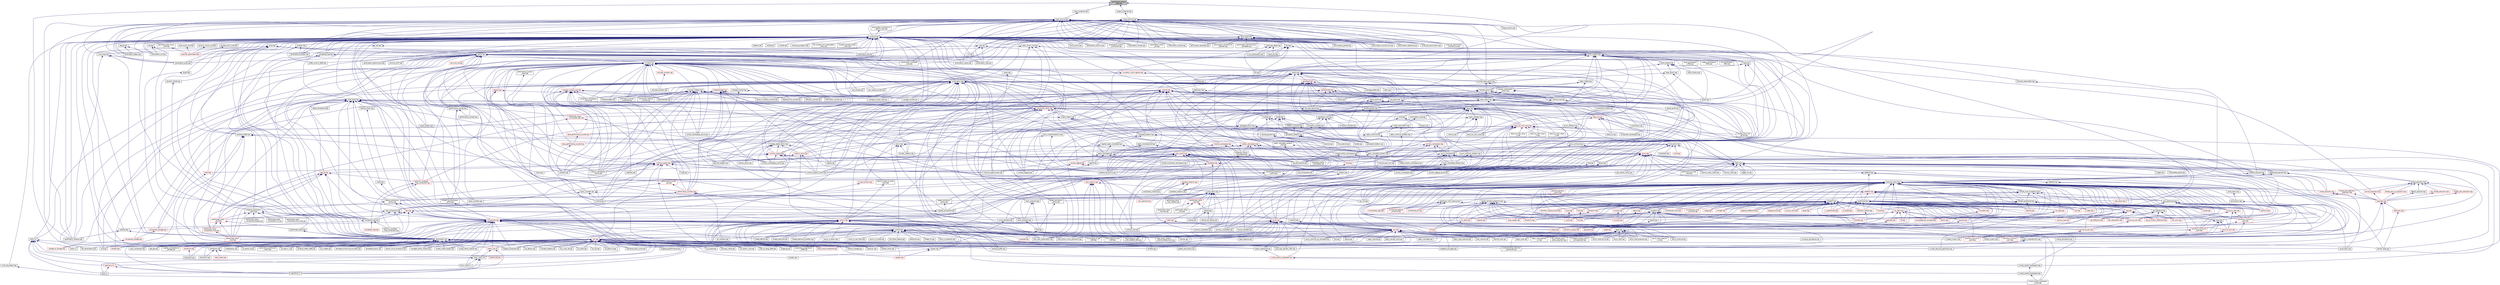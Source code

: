 digraph "serialization_access_data.hpp"
{
  edge [fontname="Helvetica",fontsize="10",labelfontname="Helvetica",labelfontsize="10"];
  node [fontname="Helvetica",fontsize="10",shape=record];
  Node135 [label="serialization_access\l_data.hpp",height=0.2,width=0.4,color="black", fillcolor="grey75", style="filled", fontcolor="black"];
  Node135 -> Node136 [dir="back",color="midnightblue",fontsize="10",style="solid",fontname="Helvetica"];
  Node136 [label="file_serialization.cpp",height=0.2,width=0.4,color="black", fillcolor="white", style="filled",URL="$de/d58/file__serialization_8cpp.html"];
  Node135 -> Node137 [dir="back",color="midnightblue",fontsize="10",style="solid",fontname="Helvetica"];
  Node137 [label="preprocess.hpp",height=0.2,width=0.4,color="black", fillcolor="white", style="filled",URL="$d1/d55/preprocess_8hpp.html"];
  Node137 -> Node138 [dir="back",color="midnightblue",fontsize="10",style="solid",fontname="Helvetica"];
  Node138 [label="parcel_await.hpp",height=0.2,width=0.4,color="black", fillcolor="white", style="filled",URL="$de/dde/parcel__await_8hpp.html"];
  Node138 -> Node139 [dir="back",color="midnightblue",fontsize="10",style="solid",fontname="Helvetica"];
  Node139 [label="big_boot_barrier.hpp",height=0.2,width=0.4,color="black", fillcolor="white", style="filled",URL="$d4/d0b/big__boot__barrier_8hpp.html"];
  Node139 -> Node140 [dir="back",color="midnightblue",fontsize="10",style="solid",fontname="Helvetica"];
  Node140 [label="addressing_service.cpp",height=0.2,width=0.4,color="black", fillcolor="white", style="filled",URL="$d7/d38/addressing__service_8cpp.html"];
  Node139 -> Node141 [dir="back",color="midnightblue",fontsize="10",style="solid",fontname="Helvetica"];
  Node141 [label="big_boot_barrier.cpp",height=0.2,width=0.4,color="black", fillcolor="white", style="filled",URL="$d9/d5e/big__boot__barrier_8cpp.html"];
  Node139 -> Node142 [dir="back",color="midnightblue",fontsize="10",style="solid",fontname="Helvetica"];
  Node142 [label="runtime_impl.cpp",height=0.2,width=0.4,color="black", fillcolor="white", style="filled",URL="$d2/d28/runtime__impl_8cpp.html"];
  Node138 -> Node143 [dir="back",color="midnightblue",fontsize="10",style="solid",fontname="Helvetica"];
  Node143 [label="apply.hpp",height=0.2,width=0.4,color="black", fillcolor="white", style="filled",URL="$de/d93/runtime_2applier_2apply_8hpp.html"];
  Node143 -> Node144 [dir="back",color="midnightblue",fontsize="10",style="solid",fontname="Helvetica"];
  Node144 [label="simple_central_tuplespace.hpp",height=0.2,width=0.4,color="black", fillcolor="white", style="filled",URL="$d0/d4b/stubs_2simple__central__tuplespace_8hpp.html"];
  Node144 -> Node145 [dir="back",color="midnightblue",fontsize="10",style="solid",fontname="Helvetica"];
  Node145 [label="simple_central_tuplespace.hpp",height=0.2,width=0.4,color="black", fillcolor="white", style="filled",URL="$d5/ddd/simple__central__tuplespace_8hpp.html"];
  Node145 -> Node146 [dir="back",color="midnightblue",fontsize="10",style="solid",fontname="Helvetica"];
  Node146 [label="simple_central_tuplespace\l_client.cpp",height=0.2,width=0.4,color="black", fillcolor="white", style="filled",URL="$d1/d7b/simple__central__tuplespace__client_8cpp.html"];
  Node143 -> Node147 [dir="back",color="midnightblue",fontsize="10",style="solid",fontname="Helvetica"];
  Node147 [label="apply.hpp",height=0.2,width=0.4,color="black", fillcolor="white", style="filled",URL="$d7/d4c/apply_8hpp.html"];
  Node147 -> Node148 [dir="back",color="midnightblue",fontsize="10",style="solid",fontname="Helvetica"];
  Node148 [label="widget.cpp",height=0.2,width=0.4,color="black", fillcolor="white", style="filled",URL="$da/d15/widget_8cpp.html"];
  Node147 -> Node149 [dir="back",color="midnightblue",fontsize="10",style="solid",fontname="Helvetica"];
  Node149 [label="ostream.hpp",height=0.2,width=0.4,color="black", fillcolor="white", style="filled",URL="$d1/d38/ostream_8hpp.html"];
  Node149 -> Node150 [dir="back",color="midnightblue",fontsize="10",style="solid",fontname="Helvetica"];
  Node150 [label="standard_streams.hpp",height=0.2,width=0.4,color="red", fillcolor="white", style="filled",URL="$db/d16/standard__streams_8hpp.html"];
  Node150 -> Node261 [dir="back",color="midnightblue",fontsize="10",style="solid",fontname="Helvetica"];
  Node261 [label="component_module.cpp",height=0.2,width=0.4,color="black", fillcolor="white", style="filled",URL="$da/d41/iostreams_2component__module_8cpp.html"];
  Node150 -> Node262 [dir="back",color="midnightblue",fontsize="10",style="solid",fontname="Helvetica"];
  Node262 [label="standard_streams.cpp",height=0.2,width=0.4,color="black", fillcolor="white", style="filled",URL="$da/d60/standard__streams_8cpp.html"];
  Node150 -> Node263 [dir="back",color="midnightblue",fontsize="10",style="solid",fontname="Helvetica"];
  Node263 [label="network_storage.cpp",height=0.2,width=0.4,color="black", fillcolor="white", style="filled",URL="$db/daa/network__storage_8cpp.html"];
  Node149 -> Node261 [dir="back",color="midnightblue",fontsize="10",style="solid",fontname="Helvetica"];
  Node149 -> Node262 [dir="back",color="midnightblue",fontsize="10",style="solid",fontname="Helvetica"];
  Node147 -> Node265 [dir="back",color="midnightblue",fontsize="10",style="solid",fontname="Helvetica"];
  Node265 [label="apply.hpp",height=0.2,width=0.4,color="black", fillcolor="white", style="filled",URL="$d6/d2c/include_2apply_8hpp.html"];
  Node265 -> Node186 [dir="back",color="midnightblue",fontsize="10",style="solid",fontname="Helvetica"];
  Node186 [label="local_channel.cpp",height=0.2,width=0.4,color="black", fillcolor="white", style="filled",URL="$d0/d3e/local__channel_8cpp.html"];
  Node265 -> Node266 [dir="back",color="midnightblue",fontsize="10",style="solid",fontname="Helvetica"];
  Node266 [label="fail_compile_const\l_array_argument.cpp",height=0.2,width=0.4,color="black", fillcolor="white", style="filled",URL="$dc/dba/fail__compile__const__array__argument_8cpp.html"];
  Node265 -> Node267 [dir="back",color="midnightblue",fontsize="10",style="solid",fontname="Helvetica"];
  Node267 [label="succeed_compile_const\l_ref_argument.cpp",height=0.2,width=0.4,color="black", fillcolor="white", style="filled",URL="$d9/dc9/succeed__compile__const__ref__argument_8cpp.html"];
  Node265 -> Node268 [dir="back",color="midnightblue",fontsize="10",style="solid",fontname="Helvetica"];
  Node268 [label="apply_colocated.cpp",height=0.2,width=0.4,color="black", fillcolor="white", style="filled",URL="$d5/dd3/apply__colocated_8cpp.html"];
  Node265 -> Node269 [dir="back",color="midnightblue",fontsize="10",style="solid",fontname="Helvetica"];
  Node269 [label="apply_local.cpp",height=0.2,width=0.4,color="black", fillcolor="white", style="filled",URL="$dd/db5/apply__local_8cpp.html"];
  Node265 -> Node270 [dir="back",color="midnightblue",fontsize="10",style="solid",fontname="Helvetica"];
  Node270 [label="apply_local_executor.cpp",height=0.2,width=0.4,color="black", fillcolor="white", style="filled",URL="$db/d84/apply__local__executor_8cpp.html"];
  Node265 -> Node271 [dir="back",color="midnightblue",fontsize="10",style="solid",fontname="Helvetica"];
  Node271 [label="apply_local_executor\l_v1.cpp",height=0.2,width=0.4,color="black", fillcolor="white", style="filled",URL="$dd/d53/apply__local__executor__v1_8cpp.html"];
  Node265 -> Node272 [dir="back",color="midnightblue",fontsize="10",style="solid",fontname="Helvetica"];
  Node272 [label="apply_remote.cpp",height=0.2,width=0.4,color="black", fillcolor="white", style="filled",URL="$d9/d40/apply__remote_8cpp.html"];
  Node265 -> Node273 [dir="back",color="midnightblue",fontsize="10",style="solid",fontname="Helvetica"];
  Node273 [label="apply_remote_client.cpp",height=0.2,width=0.4,color="black", fillcolor="white", style="filled",URL="$d9/def/apply__remote__client_8cpp.html"];
  Node265 -> Node274 [dir="back",color="midnightblue",fontsize="10",style="solid",fontname="Helvetica"];
  Node274 [label="async_continue.cpp",height=0.2,width=0.4,color="black", fillcolor="white", style="filled",URL="$d4/d19/async__continue_8cpp.html"];
  Node265 -> Node275 [dir="back",color="midnightblue",fontsize="10",style="solid",fontname="Helvetica"];
  Node275 [label="async_continue_cb.cpp",height=0.2,width=0.4,color="black", fillcolor="white", style="filled",URL="$df/d37/async__continue__cb_8cpp.html"];
  Node265 -> Node276 [dir="back",color="midnightblue",fontsize="10",style="solid",fontname="Helvetica"];
  Node276 [label="async_continue_cb_colocated.cpp",height=0.2,width=0.4,color="black", fillcolor="white", style="filled",URL="$dd/dce/async__continue__cb__colocated_8cpp.html"];
  Node265 -> Node277 [dir="back",color="midnightblue",fontsize="10",style="solid",fontname="Helvetica"];
  Node277 [label="async_local.cpp",height=0.2,width=0.4,color="black", fillcolor="white", style="filled",URL="$d3/d4c/async__local_8cpp.html"];
  Node265 -> Node278 [dir="back",color="midnightblue",fontsize="10",style="solid",fontname="Helvetica"];
  Node278 [label="async_local_executor.cpp",height=0.2,width=0.4,color="black", fillcolor="white", style="filled",URL="$d4/dce/async__local__executor_8cpp.html"];
  Node265 -> Node279 [dir="back",color="midnightblue",fontsize="10",style="solid",fontname="Helvetica"];
  Node279 [label="async_local_executor\l_v1.cpp",height=0.2,width=0.4,color="black", fillcolor="white", style="filled",URL="$da/d4a/async__local__executor__v1_8cpp.html"];
  Node265 -> Node280 [dir="back",color="midnightblue",fontsize="10",style="solid",fontname="Helvetica"];
  Node280 [label="channel.cpp",height=0.2,width=0.4,color="black", fillcolor="white", style="filled",URL="$dd/d5f/channel_8cpp.html"];
  Node265 -> Node281 [dir="back",color="midnightblue",fontsize="10",style="solid",fontname="Helvetica"];
  Node281 [label="channel_local.cpp",height=0.2,width=0.4,color="black", fillcolor="white", style="filled",URL="$d6/d3e/channel__local_8cpp.html"];
  Node265 -> Node282 [dir="back",color="midnightblue",fontsize="10",style="solid",fontname="Helvetica"];
  Node282 [label="zero_copy_serialization.cpp",height=0.2,width=0.4,color="black", fillcolor="white", style="filled",URL="$d4/dea/zero__copy__serialization_8cpp.html"];
  Node147 -> Node283 [dir="back",color="midnightblue",fontsize="10",style="solid",fontname="Helvetica"];
  Node283 [label="dataflow.hpp",height=0.2,width=0.4,color="black", fillcolor="white", style="filled",URL="$db/d03/lcos_2dataflow_8hpp.html"];
  Node283 -> Node284 [dir="back",color="midnightblue",fontsize="10",style="solid",fontname="Helvetica"];
  Node284 [label="dataflow.hpp",height=0.2,width=0.4,color="red", fillcolor="white", style="filled",URL="$d6/dd8/dataflow_8hpp.html"];
  Node284 -> Node287 [dir="back",color="midnightblue",fontsize="10",style="solid",fontname="Helvetica"];
  Node287 [label="target_distribution\l_policy.hpp",height=0.2,width=0.4,color="black", fillcolor="white", style="filled",URL="$d4/d4a/compute_2host_2target__distribution__policy_8hpp.html"];
  Node287 -> Node288 [dir="back",color="midnightblue",fontsize="10",style="solid",fontname="Helvetica"];
  Node288 [label="host.hpp",height=0.2,width=0.4,color="black", fillcolor="white", style="filled",URL="$dd/d78/host_8hpp.html"];
  Node288 -> Node289 [dir="back",color="midnightblue",fontsize="10",style="solid",fontname="Helvetica"];
  Node289 [label="compute.hpp",height=0.2,width=0.4,color="red", fillcolor="white", style="filled",URL="$df/dd0/compute_8hpp.html"];
  Node284 -> Node826 [dir="back",color="midnightblue",fontsize="10",style="solid",fontname="Helvetica"];
  Node826 [label="rotate.hpp",height=0.2,width=0.4,color="red", fillcolor="white", style="filled",URL="$da/df0/algorithms_2rotate_8hpp.html"];
  Node284 -> Node840 [dir="back",color="midnightblue",fontsize="10",style="solid",fontname="Helvetica"];
  Node840 [label="sort.hpp",height=0.2,width=0.4,color="red", fillcolor="white", style="filled",URL="$d3/d10/algorithms_2sort_8hpp.html"];
  Node284 -> Node847 [dir="back",color="midnightblue",fontsize="10",style="solid",fontname="Helvetica"];
  Node847 [label="task_block.hpp",height=0.2,width=0.4,color="red", fillcolor="white", style="filled",URL="$de/db7/task__block_8hpp.html"];
  Node284 -> Node849 [dir="back",color="midnightblue",fontsize="10",style="solid",fontname="Helvetica"];
  Node849 [label="foreach_partitioner.hpp",height=0.2,width=0.4,color="black", fillcolor="white", style="filled",URL="$de/deb/foreach__partitioner_8hpp.html"];
  Node849 -> Node850 [dir="back",color="midnightblue",fontsize="10",style="solid",fontname="Helvetica"];
  Node850 [label="copy.hpp",height=0.2,width=0.4,color="red", fillcolor="white", style="filled",URL="$d3/d90/algorithms_2copy_8hpp.html"];
  Node850 -> Node853 [dir="back",color="midnightblue",fontsize="10",style="solid",fontname="Helvetica"];
  Node853 [label="remove_copy.hpp",height=0.2,width=0.4,color="red", fillcolor="white", style="filled",URL="$d6/db8/algorithms_2remove__copy_8hpp.html"];
  Node850 -> Node856 [dir="back",color="midnightblue",fontsize="10",style="solid",fontname="Helvetica"];
  Node856 [label="reverse.hpp",height=0.2,width=0.4,color="red", fillcolor="white", style="filled",URL="$d2/df8/algorithms_2reverse_8hpp.html"];
  Node856 -> Node826 [dir="back",color="midnightblue",fontsize="10",style="solid",fontname="Helvetica"];
  Node850 -> Node826 [dir="back",color="midnightblue",fontsize="10",style="solid",fontname="Helvetica"];
  Node850 -> Node859 [dir="back",color="midnightblue",fontsize="10",style="solid",fontname="Helvetica"];
  Node859 [label="set_difference.hpp",height=0.2,width=0.4,color="red", fillcolor="white", style="filled",URL="$d9/d20/set__difference_8hpp.html"];
  Node850 -> Node861 [dir="back",color="midnightblue",fontsize="10",style="solid",fontname="Helvetica"];
  Node861 [label="set_intersection.hpp",height=0.2,width=0.4,color="red", fillcolor="white", style="filled",URL="$d1/dd5/set__intersection_8hpp.html"];
  Node850 -> Node862 [dir="back",color="midnightblue",fontsize="10",style="solid",fontname="Helvetica"];
  Node862 [label="set_symmetric_difference.hpp",height=0.2,width=0.4,color="red", fillcolor="white", style="filled",URL="$de/da4/set__symmetric__difference_8hpp.html"];
  Node850 -> Node863 [dir="back",color="midnightblue",fontsize="10",style="solid",fontname="Helvetica"];
  Node863 [label="set_union.hpp",height=0.2,width=0.4,color="red", fillcolor="white", style="filled",URL="$d9/d1a/set__union_8hpp.html"];
  Node849 -> Node865 [dir="back",color="midnightblue",fontsize="10",style="solid",fontname="Helvetica"];
  Node865 [label="destroy.hpp",height=0.2,width=0.4,color="red", fillcolor="white", style="filled",URL="$df/dd5/destroy_8hpp.html"];
  Node849 -> Node869 [dir="back",color="midnightblue",fontsize="10",style="solid",fontname="Helvetica"];
  Node869 [label="set_operation.hpp",height=0.2,width=0.4,color="black", fillcolor="white", style="filled",URL="$dc/d52/set__operation_8hpp.html"];
  Node869 -> Node859 [dir="back",color="midnightblue",fontsize="10",style="solid",fontname="Helvetica"];
  Node869 -> Node861 [dir="back",color="midnightblue",fontsize="10",style="solid",fontname="Helvetica"];
  Node869 -> Node862 [dir="back",color="midnightblue",fontsize="10",style="solid",fontname="Helvetica"];
  Node869 -> Node863 [dir="back",color="midnightblue",fontsize="10",style="solid",fontname="Helvetica"];
  Node849 -> Node870 [dir="back",color="midnightblue",fontsize="10",style="solid",fontname="Helvetica"];
  Node870 [label="for_each.hpp",height=0.2,width=0.4,color="red", fillcolor="white", style="filled",URL="$d8/d62/algorithms_2for__each_8hpp.html"];
  Node870 -> Node871 [dir="back",color="midnightblue",fontsize="10",style="solid",fontname="Helvetica"];
  Node871 [label="block_allocator.hpp",height=0.2,width=0.4,color="black", fillcolor="white", style="filled",URL="$d9/d7a/block__allocator_8hpp.html"];
  Node871 -> Node288 [dir="back",color="midnightblue",fontsize="10",style="solid",fontname="Helvetica"];
  Node870 -> Node881 [dir="back",color="midnightblue",fontsize="10",style="solid",fontname="Helvetica"];
  Node881 [label="fill.hpp",height=0.2,width=0.4,color="red", fillcolor="white", style="filled",URL="$d2/d63/algorithms_2fill_8hpp.html"];
  Node870 -> Node885 [dir="back",color="midnightblue",fontsize="10",style="solid",fontname="Helvetica"];
  Node885 [label="generate.hpp",height=0.2,width=0.4,color="red", fillcolor="white", style="filled",URL="$d5/da9/algorithms_2generate_8hpp.html"];
  Node885 -> Node888 [dir="back",color="midnightblue",fontsize="10",style="solid",fontname="Helvetica"];
  Node888 [label="generate.hpp",height=0.2,width=0.4,color="red", fillcolor="white", style="filled",URL="$d2/d5d/segmented__algorithms_2generate_8hpp.html"];
  Node870 -> Node889 [dir="back",color="midnightblue",fontsize="10",style="solid",fontname="Helvetica"];
  Node889 [label="lexicographical_compare.hpp",height=0.2,width=0.4,color="red", fillcolor="white", style="filled",URL="$d5/ddd/lexicographical__compare_8hpp.html"];
  Node870 -> Node891 [dir="back",color="midnightblue",fontsize="10",style="solid",fontname="Helvetica"];
  Node891 [label="replace.hpp",height=0.2,width=0.4,color="red", fillcolor="white", style="filled",URL="$d6/db6/algorithms_2replace_8hpp.html"];
  Node870 -> Node856 [dir="back",color="midnightblue",fontsize="10",style="solid",fontname="Helvetica"];
  Node870 -> Node894 [dir="back",color="midnightblue",fontsize="10",style="solid",fontname="Helvetica"];
  Node894 [label="search.hpp",height=0.2,width=0.4,color="red", fillcolor="white", style="filled",URL="$d7/d6f/search_8hpp.html"];
  Node870 -> Node896 [dir="back",color="midnightblue",fontsize="10",style="solid",fontname="Helvetica"];
  Node896 [label="swap_ranges.hpp",height=0.2,width=0.4,color="red", fillcolor="white", style="filled",URL="$df/d24/swap__ranges_8hpp.html"];
  Node870 -> Node899 [dir="back",color="midnightblue",fontsize="10",style="solid",fontname="Helvetica"];
  Node899 [label="for_each.hpp",height=0.2,width=0.4,color="red", fillcolor="white", style="filled",URL="$de/daa/segmented__algorithms_2for__each_8hpp.html"];
  Node899 -> Node900 [dir="back",color="midnightblue",fontsize="10",style="solid",fontname="Helvetica"];
  Node900 [label="fill.hpp",height=0.2,width=0.4,color="red", fillcolor="white", style="filled",URL="$de/d82/segmented__algorithms_2fill_8hpp.html"];
  Node870 -> Node901 [dir="back",color="midnightblue",fontsize="10",style="solid",fontname="Helvetica"];
  Node901 [label="numa_allocator.hpp",height=0.2,width=0.4,color="black", fillcolor="white", style="filled",URL="$d7/df0/numa__allocator_8hpp.html"];
  Node901 -> Node411 [dir="back",color="midnightblue",fontsize="10",style="solid",fontname="Helvetica"];
  Node411 [label="transpose_block_numa.cpp",height=0.2,width=0.4,color="black", fillcolor="white", style="filled",URL="$dd/d3b/transpose__block__numa_8cpp.html"];
  Node849 -> Node902 [dir="back",color="midnightblue",fontsize="10",style="solid",fontname="Helvetica"];
  Node902 [label="move.hpp",height=0.2,width=0.4,color="red", fillcolor="white", style="filled",URL="$d4/d71/move_8hpp.html"];
  Node849 -> Node904 [dir="back",color="midnightblue",fontsize="10",style="solid",fontname="Helvetica"];
  Node904 [label="transform.hpp",height=0.2,width=0.4,color="red", fillcolor="white", style="filled",URL="$d4/d47/algorithms_2transform_8hpp.html"];
  Node904 -> Node912 [dir="back",color="midnightblue",fontsize="10",style="solid",fontname="Helvetica"];
  Node912 [label="transform.hpp",height=0.2,width=0.4,color="red", fillcolor="white", style="filled",URL="$d8/d80/segmented__algorithms_2transform_8hpp.html"];
  Node849 -> Node913 [dir="back",color="midnightblue",fontsize="10",style="solid",fontname="Helvetica"];
  Node913 [label="unique.hpp",height=0.2,width=0.4,color="red", fillcolor="white", style="filled",URL="$d8/d56/algorithms_2unique_8hpp.html"];
  Node284 -> Node917 [dir="back",color="midnightblue",fontsize="10",style="solid",fontname="Helvetica"];
  Node917 [label="partitioner.hpp",height=0.2,width=0.4,color="black", fillcolor="white", style="filled",URL="$d6/d03/parallel_2util_2partitioner_8hpp.html"];
  Node917 -> Node918 [dir="back",color="midnightblue",fontsize="10",style="solid",fontname="Helvetica"];
  Node918 [label="adjacent_difference.hpp",height=0.2,width=0.4,color="red", fillcolor="white", style="filled",URL="$d1/d17/adjacent__difference_8hpp.html"];
  Node917 -> Node922 [dir="back",color="midnightblue",fontsize="10",style="solid",fontname="Helvetica"];
  Node922 [label="adjacent_find.hpp",height=0.2,width=0.4,color="red", fillcolor="white", style="filled",URL="$d6/d68/adjacent__find_8hpp.html"];
  Node917 -> Node924 [dir="back",color="midnightblue",fontsize="10",style="solid",fontname="Helvetica"];
  Node924 [label="all_any_none.hpp",height=0.2,width=0.4,color="red", fillcolor="white", style="filled",URL="$d8/ddd/all__any__none_8hpp.html"];
  Node917 -> Node926 [dir="back",color="midnightblue",fontsize="10",style="solid",fontname="Helvetica"];
  Node926 [label="count.hpp",height=0.2,width=0.4,color="red", fillcolor="white", style="filled",URL="$d7/d8f/algorithms_2count_8hpp.html"];
  Node926 -> Node930 [dir="back",color="midnightblue",fontsize="10",style="solid",fontname="Helvetica"];
  Node930 [label="count.hpp",height=0.2,width=0.4,color="red", fillcolor="white", style="filled",URL="$d9/dd7/segmented__algorithms_2count_8hpp.html"];
  Node917 -> Node869 [dir="back",color="midnightblue",fontsize="10",style="solid",fontname="Helvetica"];
  Node917 -> Node931 [dir="back",color="midnightblue",fontsize="10",style="solid",fontname="Helvetica"];
  Node931 [label="equal.hpp",height=0.2,width=0.4,color="red", fillcolor="white", style="filled",URL="$dc/d0a/equal_8hpp.html"];
  Node917 -> Node933 [dir="back",color="midnightblue",fontsize="10",style="solid",fontname="Helvetica"];
  Node933 [label="exclusive_scan.hpp",height=0.2,width=0.4,color="red", fillcolor="white", style="filled",URL="$d8/d31/algorithms_2exclusive__scan_8hpp.html"];
  Node933 -> Node938 [dir="back",color="midnightblue",fontsize="10",style="solid",fontname="Helvetica"];
  Node938 [label="exclusive_scan.hpp",height=0.2,width=0.4,color="red", fillcolor="white", style="filled",URL="$d0/d53/segmented__algorithms_2exclusive__scan_8hpp.html"];
  Node938 -> Node939 [dir="back",color="midnightblue",fontsize="10",style="solid",fontname="Helvetica"];
  Node939 [label="transform_exclusive\l_scan.hpp",height=0.2,width=0.4,color="red", fillcolor="white", style="filled",URL="$d2/dda/segmented__algorithms_2transform__exclusive__scan_8hpp.html"];
  Node917 -> Node942 [dir="back",color="midnightblue",fontsize="10",style="solid",fontname="Helvetica"];
  Node942 [label="find.hpp",height=0.2,width=0.4,color="red", fillcolor="white", style="filled",URL="$d5/dc1/algorithms_2find_8hpp.html"];
  Node942 -> Node944 [dir="back",color="midnightblue",fontsize="10",style="solid",fontname="Helvetica"];
  Node944 [label="find.hpp",height=0.2,width=0.4,color="red", fillcolor="white", style="filled",URL="$d4/d1f/segmented__algorithms_2find_8hpp.html"];
  Node917 -> Node945 [dir="back",color="midnightblue",fontsize="10",style="solid",fontname="Helvetica"];
  Node945 [label="for_loop.hpp",height=0.2,width=0.4,color="red", fillcolor="white", style="filled",URL="$de/dee/for__loop_8hpp.html"];
  Node945 -> Node196 [dir="back",color="midnightblue",fontsize="10",style="solid",fontname="Helvetica"];
  Node196 [label="oversubscribing_resource\l_partitioner.cpp",height=0.2,width=0.4,color="black", fillcolor="white", style="filled",URL="$dd/dee/oversubscribing__resource__partitioner_8cpp.html"];
  Node945 -> Node197 [dir="back",color="midnightblue",fontsize="10",style="solid",fontname="Helvetica"];
  Node197 [label="simple_resource_partitioner.cpp",height=0.2,width=0.4,color="black", fillcolor="white", style="filled",URL="$d5/df9/simple__resource__partitioner_8cpp.html"];
  Node917 -> Node947 [dir="back",color="midnightblue",fontsize="10",style="solid",fontname="Helvetica"];
  Node947 [label="includes.hpp",height=0.2,width=0.4,color="red", fillcolor="white", style="filled",URL="$d5/d6e/includes_8hpp.html"];
  Node917 -> Node948 [dir="back",color="midnightblue",fontsize="10",style="solid",fontname="Helvetica"];
  Node948 [label="inclusive_scan.hpp",height=0.2,width=0.4,color="red", fillcolor="white", style="filled",URL="$da/dbf/algorithms_2inclusive__scan_8hpp.html"];
  Node948 -> Node933 [dir="back",color="midnightblue",fontsize="10",style="solid",fontname="Helvetica"];
  Node948 -> Node949 [dir="back",color="midnightblue",fontsize="10",style="solid",fontname="Helvetica"];
  Node949 [label="transform_inclusive\l_scan.hpp",height=0.2,width=0.4,color="red", fillcolor="white", style="filled",URL="$d2/dc9/algorithms_2transform__inclusive__scan_8hpp.html"];
  Node949 -> Node950 [dir="back",color="midnightblue",fontsize="10",style="solid",fontname="Helvetica"];
  Node950 [label="transform_exclusive\l_scan.hpp",height=0.2,width=0.4,color="red", fillcolor="white", style="filled",URL="$d6/d4e/algorithms_2transform__exclusive__scan_8hpp.html"];
  Node950 -> Node939 [dir="back",color="midnightblue",fontsize="10",style="solid",fontname="Helvetica"];
  Node949 -> Node951 [dir="back",color="midnightblue",fontsize="10",style="solid",fontname="Helvetica"];
  Node951 [label="transform_inclusive\l_scan.hpp",height=0.2,width=0.4,color="red", fillcolor="white", style="filled",URL="$d7/d20/segmented__algorithms_2transform__inclusive__scan_8hpp.html"];
  Node948 -> Node952 [dir="back",color="midnightblue",fontsize="10",style="solid",fontname="Helvetica"];
  Node952 [label="inclusive_scan.hpp",height=0.2,width=0.4,color="red", fillcolor="white", style="filled",URL="$d8/de5/segmented__algorithms_2inclusive__scan_8hpp.html"];
  Node952 -> Node951 [dir="back",color="midnightblue",fontsize="10",style="solid",fontname="Helvetica"];
  Node917 -> Node953 [dir="back",color="midnightblue",fontsize="10",style="solid",fontname="Helvetica"];
  Node953 [label="is_heap.hpp",height=0.2,width=0.4,color="red", fillcolor="white", style="filled",URL="$df/d5d/algorithms_2is__heap_8hpp.html"];
  Node917 -> Node957 [dir="back",color="midnightblue",fontsize="10",style="solid",fontname="Helvetica"];
  Node957 [label="is_partitioned.hpp",height=0.2,width=0.4,color="red", fillcolor="white", style="filled",URL="$d8/dcf/is__partitioned_8hpp.html"];
  Node917 -> Node959 [dir="back",color="midnightblue",fontsize="10",style="solid",fontname="Helvetica"];
  Node959 [label="is_sorted.hpp",height=0.2,width=0.4,color="red", fillcolor="white", style="filled",URL="$d7/d12/is__sorted_8hpp.html"];
  Node917 -> Node889 [dir="back",color="midnightblue",fontsize="10",style="solid",fontname="Helvetica"];
  Node917 -> Node961 [dir="back",color="midnightblue",fontsize="10",style="solid",fontname="Helvetica"];
  Node961 [label="minmax.hpp",height=0.2,width=0.4,color="red", fillcolor="white", style="filled",URL="$d0/d81/algorithms_2minmax_8hpp.html"];
  Node961 -> Node964 [dir="back",color="midnightblue",fontsize="10",style="solid",fontname="Helvetica"];
  Node964 [label="minmax.hpp",height=0.2,width=0.4,color="red", fillcolor="white", style="filled",URL="$db/d7e/segmented__algorithms_2minmax_8hpp.html"];
  Node917 -> Node965 [dir="back",color="midnightblue",fontsize="10",style="solid",fontname="Helvetica"];
  Node965 [label="mismatch.hpp",height=0.2,width=0.4,color="red", fillcolor="white", style="filled",URL="$d8/d5c/mismatch_8hpp.html"];
  Node965 -> Node889 [dir="back",color="midnightblue",fontsize="10",style="solid",fontname="Helvetica"];
  Node917 -> Node967 [dir="back",color="midnightblue",fontsize="10",style="solid",fontname="Helvetica"];
  Node967 [label="reduce.hpp",height=0.2,width=0.4,color="red", fillcolor="white", style="filled",URL="$d1/da8/parallel_2algorithms_2reduce_8hpp.html"];
  Node967 -> Node968 [dir="back",color="midnightblue",fontsize="10",style="solid",fontname="Helvetica"];
  Node968 [label="reduce.hpp",height=0.2,width=0.4,color="red", fillcolor="white", style="filled",URL="$d8/d1a/parallel_2segmented__algorithms_2reduce_8hpp.html"];
  Node917 -> Node894 [dir="back",color="midnightblue",fontsize="10",style="solid",fontname="Helvetica"];
  Node917 -> Node950 [dir="back",color="midnightblue",fontsize="10",style="solid",fontname="Helvetica"];
  Node917 -> Node949 [dir="back",color="midnightblue",fontsize="10",style="solid",fontname="Helvetica"];
  Node917 -> Node969 [dir="back",color="midnightblue",fontsize="10",style="solid",fontname="Helvetica"];
  Node969 [label="transform_reduce.hpp",height=0.2,width=0.4,color="red", fillcolor="white", style="filled",URL="$d1/da3/algorithms_2transform__reduce_8hpp.html"];
  Node969 -> Node972 [dir="back",color="midnightblue",fontsize="10",style="solid",fontname="Helvetica"];
  Node972 [label="transform_reduce.hpp",height=0.2,width=0.4,color="red", fillcolor="white", style="filled",URL="$d5/da7/segmented__algorithms_2transform__reduce_8hpp.html"];
  Node917 -> Node973 [dir="back",color="midnightblue",fontsize="10",style="solid",fontname="Helvetica"];
  Node973 [label="transform_reduce_binary.hpp",height=0.2,width=0.4,color="red", fillcolor="white", style="filled",URL="$d9/d0f/transform__reduce__binary_8hpp.html"];
  Node284 -> Node974 [dir="back",color="midnightblue",fontsize="10",style="solid",fontname="Helvetica"];
  Node974 [label="partitioner_with_cleanup.hpp",height=0.2,width=0.4,color="black", fillcolor="white", style="filled",URL="$d5/ded/partitioner__with__cleanup_8hpp.html"];
  Node974 -> Node871 [dir="back",color="midnightblue",fontsize="10",style="solid",fontname="Helvetica"];
  Node974 -> Node975 [dir="back",color="midnightblue",fontsize="10",style="solid",fontname="Helvetica"];
  Node975 [label="uninitialized_copy.hpp",height=0.2,width=0.4,color="red", fillcolor="white", style="filled",URL="$dd/d85/uninitialized__copy_8hpp.html"];
  Node974 -> Node977 [dir="back",color="midnightblue",fontsize="10",style="solid",fontname="Helvetica"];
  Node977 [label="uninitialized_default\l_construct.hpp",height=0.2,width=0.4,color="red", fillcolor="white", style="filled",URL="$db/d72/uninitialized__default__construct_8hpp.html"];
  Node974 -> Node979 [dir="back",color="midnightblue",fontsize="10",style="solid",fontname="Helvetica"];
  Node979 [label="uninitialized_fill.hpp",height=0.2,width=0.4,color="red", fillcolor="white", style="filled",URL="$dc/d5a/uninitialized__fill_8hpp.html"];
  Node974 -> Node981 [dir="back",color="midnightblue",fontsize="10",style="solid",fontname="Helvetica"];
  Node981 [label="uninitialized_move.hpp",height=0.2,width=0.4,color="red", fillcolor="white", style="filled",URL="$d5/d93/uninitialized__move_8hpp.html"];
  Node974 -> Node983 [dir="back",color="midnightblue",fontsize="10",style="solid",fontname="Helvetica"];
  Node983 [label="uninitialized_value\l_construct.hpp",height=0.2,width=0.4,color="red", fillcolor="white", style="filled",URL="$d5/dcf/uninitialized__value__construct_8hpp.html"];
  Node284 -> Node985 [dir="back",color="midnightblue",fontsize="10",style="solid",fontname="Helvetica"];
  Node985 [label="scan_partitioner.hpp",height=0.2,width=0.4,color="black", fillcolor="white", style="filled",URL="$dd/d59/scan__partitioner_8hpp.html"];
  Node985 -> Node850 [dir="back",color="midnightblue",fontsize="10",style="solid",fontname="Helvetica"];
  Node985 -> Node933 [dir="back",color="midnightblue",fontsize="10",style="solid",fontname="Helvetica"];
  Node985 -> Node948 [dir="back",color="midnightblue",fontsize="10",style="solid",fontname="Helvetica"];
  Node985 -> Node986 [dir="back",color="midnightblue",fontsize="10",style="solid",fontname="Helvetica"];
  Node986 [label="partition.hpp",height=0.2,width=0.4,color="red", fillcolor="white", style="filled",URL="$db/d01/hpx_2parallel_2algorithms_2partition_8hpp.html"];
  Node985 -> Node950 [dir="back",color="midnightblue",fontsize="10",style="solid",fontname="Helvetica"];
  Node985 -> Node949 [dir="back",color="midnightblue",fontsize="10",style="solid",fontname="Helvetica"];
  Node985 -> Node913 [dir="back",color="midnightblue",fontsize="10",style="solid",fontname="Helvetica"];
  Node284 -> Node992 [dir="back",color="midnightblue",fontsize="10",style="solid",fontname="Helvetica"];
  Node992 [label="binpacking_distribution\l_policy.hpp",height=0.2,width=0.4,color="black", fillcolor="white", style="filled",URL="$d8/d02/binpacking__distribution__policy_8hpp.html"];
  Node992 -> Node993 [dir="back",color="midnightblue",fontsize="10",style="solid",fontname="Helvetica"];
  Node993 [label="components.hpp",height=0.2,width=0.4,color="red", fillcolor="white", style="filled",URL="$d2/d8d/components_8hpp.html"];
  Node993 -> Node336 [dir="back",color="midnightblue",fontsize="10",style="solid",fontname="Helvetica"];
  Node336 [label="template_function_accumulator.cpp",height=0.2,width=0.4,color="black", fillcolor="white", style="filled",URL="$d5/d02/template__function__accumulator_8cpp.html"];
  Node993 -> Node343 [dir="back",color="midnightblue",fontsize="10",style="solid",fontname="Helvetica"];
  Node343 [label="cancelable_action.cpp",height=0.2,width=0.4,color="black", fillcolor="white", style="filled",URL="$d5/d0c/cancelable__action_8cpp.html"];
  Node993 -> Node302 [dir="back",color="midnightblue",fontsize="10",style="solid",fontname="Helvetica"];
  Node302 [label="hello_world_component.hpp",height=0.2,width=0.4,color="red", fillcolor="white", style="filled",URL="$df/df0/hello__world__component_8hpp.html"];
  Node993 -> Node361 [dir="back",color="midnightblue",fontsize="10",style="solid",fontname="Helvetica"];
  Node361 [label="nqueen.hpp",height=0.2,width=0.4,color="black", fillcolor="white", style="filled",URL="$de/d58/server_2nqueen_8hpp.html"];
  Node361 -> Node360 [dir="back",color="midnightblue",fontsize="10",style="solid",fontname="Helvetica"];
  Node360 [label="nqueen.cpp",height=0.2,width=0.4,color="black", fillcolor="white", style="filled",URL="$db/dca/nqueen_8cpp.html"];
  Node361 -> Node362 [dir="back",color="midnightblue",fontsize="10",style="solid",fontname="Helvetica"];
  Node362 [label="nqueen.hpp",height=0.2,width=0.4,color="red", fillcolor="white", style="filled",URL="$da/dfd/stubs_2nqueen_8hpp.html"];
  Node993 -> Node365 [dir="back",color="midnightblue",fontsize="10",style="solid",fontname="Helvetica"];
  Node365 [label="sine.cpp",height=0.2,width=0.4,color="black", fillcolor="white", style="filled",URL="$d3/d0d/server_2sine_8cpp.html"];
  Node993 -> Node187 [dir="back",color="midnightblue",fontsize="10",style="solid",fontname="Helvetica"];
  Node187 [label="pingpong.cpp",height=0.2,width=0.4,color="black", fillcolor="white", style="filled",URL="$dd/d4d/pingpong_8cpp.html"];
  Node993 -> Node417 [dir="back",color="midnightblue",fontsize="10",style="solid",fontname="Helvetica"];
  Node417 [label="simple_central_tuplespace.hpp",height=0.2,width=0.4,color="red", fillcolor="white", style="filled",URL="$db/d69/server_2simple__central__tuplespace_8hpp.html"];
  Node417 -> Node144 [dir="back",color="midnightblue",fontsize="10",style="solid",fontname="Helvetica"];
  Node993 -> Node419 [dir="back",color="midnightblue",fontsize="10",style="solid",fontname="Helvetica"];
  Node419 [label="tuples_warehouse.hpp",height=0.2,width=0.4,color="black", fillcolor="white", style="filled",URL="$da/de6/tuples__warehouse_8hpp.html"];
  Node419 -> Node417 [dir="back",color="midnightblue",fontsize="10",style="solid",fontname="Helvetica"];
  Node993 -> Node145 [dir="back",color="midnightblue",fontsize="10",style="solid",fontname="Helvetica"];
  Node993 -> Node1000 [dir="back",color="midnightblue",fontsize="10",style="solid",fontname="Helvetica"];
  Node1000 [label="runtime.hpp",height=0.2,width=0.4,color="black", fillcolor="white", style="filled",URL="$d5/d15/include_2runtime_8hpp.html"];
  Node1000 -> Node154 [dir="back",color="midnightblue",fontsize="10",style="solid",fontname="Helvetica"];
  Node154 [label="async_io_action.cpp",height=0.2,width=0.4,color="black", fillcolor="white", style="filled",URL="$d3/df5/async__io__action_8cpp.html"];
  Node1000 -> Node155 [dir="back",color="midnightblue",fontsize="10",style="solid",fontname="Helvetica"];
  Node155 [label="async_io_external.cpp",height=0.2,width=0.4,color="black", fillcolor="white", style="filled",URL="$da/d9a/async__io__external_8cpp.html"];
  Node1000 -> Node156 [dir="back",color="midnightblue",fontsize="10",style="solid",fontname="Helvetica"];
  Node156 [label="async_io_low_level.cpp",height=0.2,width=0.4,color="black", fillcolor="white", style="filled",URL="$dc/d10/async__io__low__level_8cpp.html"];
  Node1000 -> Node157 [dir="back",color="midnightblue",fontsize="10",style="solid",fontname="Helvetica"];
  Node157 [label="async_io_simple.cpp",height=0.2,width=0.4,color="black", fillcolor="white", style="filled",URL="$da/db7/async__io__simple_8cpp.html"];
  Node1000 -> Node159 [dir="back",color="midnightblue",fontsize="10",style="solid",fontname="Helvetica"];
  Node159 [label="rnd_future_reduce.cpp",height=0.2,width=0.4,color="black", fillcolor="white", style="filled",URL="$d1/db5/rnd__future__reduce_8cpp.html"];
  Node1000 -> Node196 [dir="back",color="midnightblue",fontsize="10",style="solid",fontname="Helvetica"];
  Node1000 -> Node1001 [dir="back",color="midnightblue",fontsize="10",style="solid",fontname="Helvetica"];
  Node1001 [label="system_characteristics.hpp",height=0.2,width=0.4,color="black", fillcolor="white", style="filled",URL="$d0/d07/system__characteristics_8hpp.html"];
  Node1001 -> Node196 [dir="back",color="midnightblue",fontsize="10",style="solid",fontname="Helvetica"];
  Node1001 -> Node197 [dir="back",color="midnightblue",fontsize="10",style="solid",fontname="Helvetica"];
  Node1000 -> Node197 [dir="back",color="midnightblue",fontsize="10",style="solid",fontname="Helvetica"];
  Node1000 -> Node319 [dir="back",color="midnightblue",fontsize="10",style="solid",fontname="Helvetica"];
  Node319 [label="hpx.hpp",height=0.2,width=0.4,color="red", fillcolor="white", style="filled",URL="$d0/daa/hpx_8hpp.html"];
  Node319 -> Node328 [dir="back",color="midnightblue",fontsize="10",style="solid",fontname="Helvetica"];
  Node328 [label="1d_stencil_6.cpp",height=0.2,width=0.4,color="black", fillcolor="white", style="filled",URL="$db/de7/1d__stencil__6_8cpp.html"];
  Node319 -> Node329 [dir="back",color="midnightblue",fontsize="10",style="solid",fontname="Helvetica"];
  Node329 [label="1d_stencil_7.cpp",height=0.2,width=0.4,color="black", fillcolor="white", style="filled",URL="$d4/d5a/1d__stencil__7_8cpp.html"];
  Node319 -> Node330 [dir="back",color="midnightblue",fontsize="10",style="solid",fontname="Helvetica"];
  Node330 [label="1d_stencil_8.cpp",height=0.2,width=0.4,color="black", fillcolor="white", style="filled",URL="$df/de0/1d__stencil__8_8cpp.html"];
  Node319 -> Node336 [dir="back",color="midnightblue",fontsize="10",style="solid",fontname="Helvetica"];
  Node319 -> Node153 [dir="back",color="midnightblue",fontsize="10",style="solid",fontname="Helvetica"];
  Node153 [label="allgather_and_gate.cpp",height=0.2,width=0.4,color="black", fillcolor="white", style="filled",URL="$d1/d56/allgather__and__gate_8cpp.html"];
  Node319 -> Node343 [dir="back",color="midnightblue",fontsize="10",style="solid",fontname="Helvetica"];
  Node319 -> Node302 [dir="back",color="midnightblue",fontsize="10",style="solid",fontname="Helvetica"];
  Node319 -> Node360 [dir="back",color="midnightblue",fontsize="10",style="solid",fontname="Helvetica"];
  Node319 -> Node361 [dir="back",color="midnightblue",fontsize="10",style="solid",fontname="Helvetica"];
  Node319 -> Node365 [dir="back",color="midnightblue",fontsize="10",style="solid",fontname="Helvetica"];
  Node319 -> Node136 [dir="back",color="midnightblue",fontsize="10",style="solid",fontname="Helvetica"];
  Node319 -> Node374 [dir="back",color="midnightblue",fontsize="10",style="solid",fontname="Helvetica"];
  Node374 [label="non_atomic_rma.cpp",height=0.2,width=0.4,color="black", fillcolor="white", style="filled",URL="$d7/d8b/non__atomic__rma_8cpp.html"];
  Node319 -> Node381 [dir="back",color="midnightblue",fontsize="10",style="solid",fontname="Helvetica"];
  Node381 [label="zerocopy_rdma.cpp",height=0.2,width=0.4,color="black", fillcolor="white", style="filled",URL="$d1/dad/zerocopy__rdma_8cpp.html"];
  Node319 -> Node196 [dir="back",color="midnightblue",fontsize="10",style="solid",fontname="Helvetica"];
  Node319 -> Node197 [dir="back",color="midnightblue",fontsize="10",style="solid",fontname="Helvetica"];
  Node319 -> Node387 [dir="back",color="midnightblue",fontsize="10",style="solid",fontname="Helvetica"];
  Node387 [label="dimension.hpp",height=0.2,width=0.4,color="black", fillcolor="white", style="filled",URL="$d6/d39/sheneos_2sheneos_2dimension_8hpp.html"];
  Node387 -> Node388 [dir="back",color="midnightblue",fontsize="10",style="solid",fontname="Helvetica"];
  Node388 [label="dimension.cpp",height=0.2,width=0.4,color="black", fillcolor="white", style="filled",URL="$d8/db3/sheneos_2sheneos_2dimension_8cpp.html"];
  Node387 -> Node389 [dir="back",color="midnightblue",fontsize="10",style="solid",fontname="Helvetica"];
  Node389 [label="read_values.hpp",height=0.2,width=0.4,color="red", fillcolor="white", style="filled",URL="$da/d44/sheneos_2sheneos_2read__values_8hpp.html"];
  Node387 -> Node393 [dir="back",color="midnightblue",fontsize="10",style="solid",fontname="Helvetica"];
  Node393 [label="partition3d.hpp",height=0.2,width=0.4,color="red", fillcolor="white", style="filled",URL="$dd/dbf/server_2partition3d_8hpp.html"];
  Node319 -> Node393 [dir="back",color="midnightblue",fontsize="10",style="solid",fontname="Helvetica"];
  Node319 -> Node403 [dir="back",color="midnightblue",fontsize="10",style="solid",fontname="Helvetica"];
  Node403 [label="throttle.cpp",height=0.2,width=0.4,color="black", fillcolor="white", style="filled",URL="$de/d56/server_2throttle_8cpp.html"];
  Node319 -> Node406 [dir="back",color="midnightblue",fontsize="10",style="solid",fontname="Helvetica"];
  Node406 [label="throttle.hpp",height=0.2,width=0.4,color="red", fillcolor="white", style="filled",URL="$d2/d2e/throttle_8hpp.html"];
  Node319 -> Node411 [dir="back",color="midnightblue",fontsize="10",style="solid",fontname="Helvetica"];
  Node319 -> Node417 [dir="back",color="midnightblue",fontsize="10",style="solid",fontname="Helvetica"];
  Node319 -> Node419 [dir="back",color="midnightblue",fontsize="10",style="solid",fontname="Helvetica"];
  Node319 -> Node263 [dir="back",color="midnightblue",fontsize="10",style="solid",fontname="Helvetica"];
  Node319 -> Node216 [dir="back",color="midnightblue",fontsize="10",style="solid",fontname="Helvetica"];
  Node216 [label="osu_bcast.cpp",height=0.2,width=0.4,color="black", fillcolor="white", style="filled",URL="$d3/dca/osu__bcast_8cpp.html"];
  Node319 -> Node217 [dir="back",color="midnightblue",fontsize="10",style="solid",fontname="Helvetica"];
  Node217 [label="osu_bibw.cpp",height=0.2,width=0.4,color="black", fillcolor="white", style="filled",URL="$d2/d04/osu__bibw_8cpp.html"];
  Node319 -> Node218 [dir="back",color="midnightblue",fontsize="10",style="solid",fontname="Helvetica"];
  Node218 [label="osu_bw.cpp",height=0.2,width=0.4,color="black", fillcolor="white", style="filled",URL="$d4/d20/osu__bw_8cpp.html"];
  Node319 -> Node219 [dir="back",color="midnightblue",fontsize="10",style="solid",fontname="Helvetica"];
  Node219 [label="osu_latency.cpp",height=0.2,width=0.4,color="black", fillcolor="white", style="filled",URL="$df/d58/osu__latency_8cpp.html"];
  Node319 -> Node220 [dir="back",color="midnightblue",fontsize="10",style="solid",fontname="Helvetica"];
  Node220 [label="osu_multi_lat.cpp",height=0.2,width=0.4,color="black", fillcolor="white", style="filled",URL="$d7/d91/osu__multi__lat_8cpp.html"];
  Node319 -> Node221 [dir="back",color="midnightblue",fontsize="10",style="solid",fontname="Helvetica"];
  Node221 [label="osu_scatter.cpp",height=0.2,width=0.4,color="black", fillcolor="white", style="filled",URL="$d4/d4c/osu__scatter_8cpp.html"];
  Node319 -> Node222 [dir="back",color="midnightblue",fontsize="10",style="solid",fontname="Helvetica"];
  Node222 [label="pingpong_performance.cpp",height=0.2,width=0.4,color="black", fillcolor="white", style="filled",URL="$de/d03/pingpong__performance_8cpp.html"];
  Node319 -> Node434 [dir="back",color="midnightblue",fontsize="10",style="solid",fontname="Helvetica"];
  Node434 [label="action_move_semantics.cpp",height=0.2,width=0.4,color="black", fillcolor="white", style="filled",URL="$d4/db3/action__move__semantics_8cpp.html"];
  Node319 -> Node435 [dir="back",color="midnightblue",fontsize="10",style="solid",fontname="Helvetica"];
  Node435 [label="movable_objects.cpp",height=0.2,width=0.4,color="black", fillcolor="white", style="filled",URL="$d8/d65/movable__objects_8cpp.html"];
  Node319 -> Node436 [dir="back",color="midnightblue",fontsize="10",style="solid",fontname="Helvetica"];
  Node436 [label="duplicate_id_registration\l_1596.cpp",height=0.2,width=0.4,color="black", fillcolor="white", style="filled",URL="$db/d8d/duplicate__id__registration__1596_8cpp.html"];
  Node319 -> Node440 [dir="back",color="midnightblue",fontsize="10",style="solid",fontname="Helvetica"];
  Node440 [label="algorithms.cc",height=0.2,width=0.4,color="black", fillcolor="white", style="filled",URL="$d5/d1b/algorithms_8cc.html"];
  Node319 -> Node441 [dir="back",color="midnightblue",fontsize="10",style="solid",fontname="Helvetica"];
  Node441 [label="matrix_hpx.hh",height=0.2,width=0.4,color="red", fillcolor="white", style="filled",URL="$d5/d89/matrix__hpx_8hh.html"];
  Node441 -> Node442 [dir="back",color="midnightblue",fontsize="10",style="solid",fontname="Helvetica"];
  Node442 [label="block_matrix.hh",height=0.2,width=0.4,color="black", fillcolor="white", style="filled",URL="$dc/de8/block__matrix_8hh.html"];
  Node442 -> Node443 [dir="back",color="midnightblue",fontsize="10",style="solid",fontname="Helvetica"];
  Node443 [label="algorithms.hh",height=0.2,width=0.4,color="red", fillcolor="white", style="filled",URL="$da/d92/algorithms_8hh.html"];
  Node443 -> Node440 [dir="back",color="midnightblue",fontsize="10",style="solid",fontname="Helvetica"];
  Node443 -> Node445 [dir="back",color="midnightblue",fontsize="10",style="solid",fontname="Helvetica"];
  Node445 [label="tests.cc",height=0.2,width=0.4,color="black", fillcolor="white", style="filled",URL="$d6/d96/tests_8cc.html"];
  Node442 -> Node440 [dir="back",color="midnightblue",fontsize="10",style="solid",fontname="Helvetica"];
  Node442 -> Node446 [dir="back",color="midnightblue",fontsize="10",style="solid",fontname="Helvetica"];
  Node446 [label="block_matrix.cc",height=0.2,width=0.4,color="black", fillcolor="white", style="filled",URL="$de/d88/block__matrix_8cc.html"];
  Node442 -> Node445 [dir="back",color="midnightblue",fontsize="10",style="solid",fontname="Helvetica"];
  Node441 -> Node440 [dir="back",color="midnightblue",fontsize="10",style="solid",fontname="Helvetica"];
  Node319 -> Node442 [dir="back",color="midnightblue",fontsize="10",style="solid",fontname="Helvetica"];
  Node319 -> Node446 [dir="back",color="midnightblue",fontsize="10",style="solid",fontname="Helvetica"];
  Node319 -> Node448 [dir="back",color="midnightblue",fontsize="10",style="solid",fontname="Helvetica"];
  Node448 [label="matrix.cc",height=0.2,width=0.4,color="black", fillcolor="white", style="filled",URL="$d7/dea/matrix_8cc.html"];
  Node319 -> Node445 [dir="back",color="midnightblue",fontsize="10",style="solid",fontname="Helvetica"];
  Node319 -> Node457 [dir="back",color="midnightblue",fontsize="10",style="solid",fontname="Helvetica"];
  Node457 [label="barrier_hang.cpp",height=0.2,width=0.4,color="black", fillcolor="white", style="filled",URL="$dd/d8b/barrier__hang_8cpp.html"];
  Node319 -> Node230 [dir="back",color="midnightblue",fontsize="10",style="solid",fontname="Helvetica"];
  Node230 [label="wait_all_hang_1946.cpp",height=0.2,width=0.4,color="black", fillcolor="white", style="filled",URL="$d5/d69/wait__all__hang__1946_8cpp.html"];
  Node319 -> Node510 [dir="back",color="midnightblue",fontsize="10",style="solid",fontname="Helvetica"];
  Node510 [label="serialize_buffer_1069.cpp",height=0.2,width=0.4,color="black", fillcolor="white", style="filled",URL="$d4/dc0/serialize__buffer__1069_8cpp.html"];
  Node319 -> Node512 [dir="back",color="midnightblue",fontsize="10",style="solid",fontname="Helvetica"];
  Node512 [label="managed_refcnt_checker.cpp",height=0.2,width=0.4,color="black", fillcolor="white", style="filled",URL="$d3/d8d/managed__refcnt__checker_8cpp.html"];
  Node319 -> Node520 [dir="back",color="midnightblue",fontsize="10",style="solid",fontname="Helvetica"];
  Node520 [label="simple_mobile_object.cpp",height=0.2,width=0.4,color="black", fillcolor="white", style="filled",URL="$d2/da7/simple__mobile__object_8cpp.html"];
  Node319 -> Node517 [dir="back",color="midnightblue",fontsize="10",style="solid",fontname="Helvetica"];
  Node517 [label="simple_refcnt_checker.cpp",height=0.2,width=0.4,color="black", fillcolor="white", style="filled",URL="$df/d16/simple__refcnt__checker_8cpp.html"];
  Node319 -> Node533 [dir="back",color="midnightblue",fontsize="10",style="solid",fontname="Helvetica"];
  Node533 [label="global_spmd_block.cpp",height=0.2,width=0.4,color="black", fillcolor="white", style="filled",URL="$da/d4f/global__spmd__block_8cpp.html"];
  Node319 -> Node748 [dir="back",color="midnightblue",fontsize="10",style="solid",fontname="Helvetica"];
  Node748 [label="spmd_block.cpp",height=0.2,width=0.4,color="black", fillcolor="white", style="filled",URL="$d7/dbf/spmd__block_8cpp.html"];
  Node319 -> Node750 [dir="back",color="midnightblue",fontsize="10",style="solid",fontname="Helvetica"];
  Node750 [label="serialize_buffer.cpp",height=0.2,width=0.4,color="black", fillcolor="white", style="filled",URL="$d1/d00/serialize__buffer_8cpp.html"];
  Node1000 -> Node1002 [dir="back",color="midnightblue",fontsize="10",style="solid",fontname="Helvetica"];
  Node1002 [label="partitioner.cpp",height=0.2,width=0.4,color="black", fillcolor="white", style="filled",URL="$d6/dab/partitioner_8cpp.html"];
  Node1000 -> Node1003 [dir="back",color="midnightblue",fontsize="10",style="solid",fontname="Helvetica"];
  Node1003 [label="plain_action_move_semantics.cpp",height=0.2,width=0.4,color="black", fillcolor="white", style="filled",URL="$db/d0f/plain__action__move__semantics_8cpp.html"];
  Node1000 -> Node1004 [dir="back",color="midnightblue",fontsize="10",style="solid",fontname="Helvetica"];
  Node1004 [label="future_hang_on_get\l_629.cpp",height=0.2,width=0.4,color="black", fillcolor="white", style="filled",URL="$d6/dfd/future__hang__on__get__629_8cpp.html"];
  Node1000 -> Node1005 [dir="back",color="midnightblue",fontsize="10",style="solid",fontname="Helvetica"];
  Node1005 [label="future_hang_on_then\l_629.cpp",height=0.2,width=0.4,color="black", fillcolor="white", style="filled",URL="$d1/ddc/future__hang__on__then__629_8cpp.html"];
  Node1000 -> Node1006 [dir="back",color="midnightblue",fontsize="10",style="solid",fontname="Helvetica"];
  Node1006 [label="future_hang_on_wait\l_with_callback_629.cpp",height=0.2,width=0.4,color="black", fillcolor="white", style="filled",URL="$d0/d0e/future__hang__on__wait__with__callback__629_8cpp.html"];
  Node1000 -> Node1007 [dir="back",color="midnightblue",fontsize="10",style="solid",fontname="Helvetica"];
  Node1007 [label="all_counters.cpp",height=0.2,width=0.4,color="black", fillcolor="white", style="filled",URL="$d1/d66/all__counters_8cpp.html"];
  Node1000 -> Node817 [dir="back",color="midnightblue",fontsize="10",style="solid",fontname="Helvetica"];
  Node817 [label="thread_affinity.cpp",height=0.2,width=0.4,color="black", fillcolor="white", style="filled",URL="$da/dce/thread__affinity_8cpp.html"];
  Node1000 -> Node1008 [dir="back",color="midnightblue",fontsize="10",style="solid",fontname="Helvetica"];
  Node1008 [label="thread_mf.cpp",height=0.2,width=0.4,color="black", fillcolor="white", style="filled",URL="$da/d21/thread__mf_8cpp.html"];
  Node1000 -> Node1009 [dir="back",color="midnightblue",fontsize="10",style="solid",fontname="Helvetica"];
  Node1009 [label="thread_stacksize.cpp",height=0.2,width=0.4,color="black", fillcolor="white", style="filled",URL="$df/d43/thread__stacksize_8cpp.html"];
  Node1000 -> Node1010 [dir="back",color="midnightblue",fontsize="10",style="solid",fontname="Helvetica"];
  Node1010 [label="thread_stacksize_overflow.cpp",height=0.2,width=0.4,color="black", fillcolor="white", style="filled",URL="$d3/dc0/thread__stacksize__overflow_8cpp.html"];
  Node993 -> Node1011 [dir="back",color="midnightblue",fontsize="10",style="solid",fontname="Helvetica"];
  Node1011 [label="valarray.hpp",height=0.2,width=0.4,color="black", fillcolor="white", style="filled",URL="$dc/d69/valarray_8hpp.html"];
  Node1011 -> Node1012 [dir="back",color="midnightblue",fontsize="10",style="solid",fontname="Helvetica"];
  Node1012 [label="serialization.hpp",height=0.2,width=0.4,color="black", fillcolor="white", style="filled",URL="$d8/d21/serialization_8hpp.html"];
  Node1012 -> Node336 [dir="back",color="midnightblue",fontsize="10",style="solid",fontname="Helvetica"];
  Node1012 -> Node343 [dir="back",color="midnightblue",fontsize="10",style="solid",fontname="Helvetica"];
  Node1012 -> Node302 [dir="back",color="midnightblue",fontsize="10",style="solid",fontname="Helvetica"];
  Node1012 -> Node1013 [dir="back",color="midnightblue",fontsize="10",style="solid",fontname="Helvetica"];
  Node1013 [label="dimension.cpp",height=0.2,width=0.4,color="black", fillcolor="white", style="filled",URL="$db/d4a/interpolate1d_2interpolate1d_2dimension_8cpp.html"];
  Node1012 -> Node1014 [dir="back",color="midnightblue",fontsize="10",style="solid",fontname="Helvetica"];
  Node1014 [label="dimension.hpp",height=0.2,width=0.4,color="red", fillcolor="white", style="filled",URL="$dc/da5/interpolate1d_2interpolate1d_2dimension_8hpp.html"];
  Node1014 -> Node1013 [dir="back",color="midnightblue",fontsize="10",style="solid",fontname="Helvetica"];
  Node1012 -> Node312 [dir="back",color="midnightblue",fontsize="10",style="solid",fontname="Helvetica"];
  Node312 [label="fractals_struct.cpp",height=0.2,width=0.4,color="black", fillcolor="white", style="filled",URL="$d8/d2f/fractals__struct_8cpp.html"];
  Node1012 -> Node187 [dir="back",color="midnightblue",fontsize="10",style="solid",fontname="Helvetica"];
  Node1012 -> Node189 [dir="back",color="midnightblue",fontsize="10",style="solid",fontname="Helvetica"];
  Node189 [label="sierpinski.cpp",height=0.2,width=0.4,color="black", fillcolor="white", style="filled",URL="$d3/d7e/sierpinski_8cpp.html"];
  Node1012 -> Node388 [dir="back",color="midnightblue",fontsize="10",style="solid",fontname="Helvetica"];
  Node1012 -> Node399 [dir="back",color="midnightblue",fontsize="10",style="solid",fontname="Helvetica"];
  Node399 [label="configuration.cpp",height=0.2,width=0.4,color="black", fillcolor="white", style="filled",URL="$df/d22/configuration_8cpp.html"];
  Node1012 -> Node411 [dir="back",color="midnightblue",fontsize="10",style="solid",fontname="Helvetica"];
  Node1012 -> Node216 [dir="back",color="midnightblue",fontsize="10",style="solid",fontname="Helvetica"];
  Node1012 -> Node217 [dir="back",color="midnightblue",fontsize="10",style="solid",fontname="Helvetica"];
  Node1012 -> Node218 [dir="back",color="midnightblue",fontsize="10",style="solid",fontname="Helvetica"];
  Node1012 -> Node219 [dir="back",color="midnightblue",fontsize="10",style="solid",fontname="Helvetica"];
  Node1012 -> Node220 [dir="back",color="midnightblue",fontsize="10",style="solid",fontname="Helvetica"];
  Node1012 -> Node222 [dir="back",color="midnightblue",fontsize="10",style="solid",fontname="Helvetica"];
  Node1012 -> Node434 [dir="back",color="midnightblue",fontsize="10",style="solid",fontname="Helvetica"];
  Node1012 -> Node435 [dir="back",color="midnightblue",fontsize="10",style="solid",fontname="Helvetica"];
  Node1012 -> Node436 [dir="back",color="midnightblue",fontsize="10",style="solid",fontname="Helvetica"];
  Node1012 -> Node773 [dir="back",color="midnightblue",fontsize="10",style="solid",fontname="Helvetica"];
  Node773 [label="zero_copy_parcels_1001.cpp",height=0.2,width=0.4,color="black", fillcolor="white", style="filled",URL="$da/dfd/zero__copy__parcels__1001_8cpp.html"];
  Node1012 -> Node512 [dir="back",color="midnightblue",fontsize="10",style="solid",fontname="Helvetica"];
  Node1012 -> Node520 [dir="back",color="midnightblue",fontsize="10",style="solid",fontname="Helvetica"];
  Node1012 -> Node517 [dir="back",color="midnightblue",fontsize="10",style="solid",fontname="Helvetica"];
  Node1012 -> Node1015 [dir="back",color="midnightblue",fontsize="10",style="solid",fontname="Helvetica"];
  Node1015 [label="copy_component.cpp",height=0.2,width=0.4,color="black", fillcolor="white", style="filled",URL="$d5/d8d/copy__component_8cpp.html"];
  Node1012 -> Node1016 [dir="back",color="midnightblue",fontsize="10",style="solid",fontname="Helvetica"];
  Node1016 [label="get_gid.cpp",height=0.2,width=0.4,color="black", fillcolor="white", style="filled",URL="$dc/dc1/get__gid_8cpp.html"];
  Node1012 -> Node254 [dir="back",color="midnightblue",fontsize="10",style="solid",fontname="Helvetica"];
  Node254 [label="migrate_component.cpp",height=0.2,width=0.4,color="black", fillcolor="white", style="filled",URL="$dc/d78/migrate__component_8cpp.html"];
  Node1012 -> Node1017 [dir="back",color="midnightblue",fontsize="10",style="solid",fontname="Helvetica"];
  Node1017 [label="migrate_component_to\l_storage.cpp",height=0.2,width=0.4,color="black", fillcolor="white", style="filled",URL="$dd/d02/migrate__component__to__storage_8cpp.html"];
  Node1012 -> Node884 [dir="back",color="midnightblue",fontsize="10",style="solid",fontname="Helvetica"];
  Node884 [label="serialization_partitioned\l_vector.cpp",height=0.2,width=0.4,color="black", fillcolor="white", style="filled",URL="$dd/dc9/serialization__partitioned__vector_8cpp.html"];
  Node1011 -> Node1018 [dir="back",color="midnightblue",fontsize="10",style="solid",fontname="Helvetica"];
  Node1018 [label="serialization_valarray.cpp",height=0.2,width=0.4,color="black", fillcolor="white", style="filled",URL="$dd/ddb/serialization__valarray_8cpp.html"];
  Node993 -> Node216 [dir="back",color="midnightblue",fontsize="10",style="solid",fontname="Helvetica"];
  Node993 -> Node434 [dir="back",color="midnightblue",fontsize="10",style="solid",fontname="Helvetica"];
  Node993 -> Node436 [dir="back",color="midnightblue",fontsize="10",style="solid",fontname="Helvetica"];
  Node993 -> Node441 [dir="back",color="midnightblue",fontsize="10",style="solid",fontname="Helvetica"];
  Node993 -> Node440 [dir="back",color="midnightblue",fontsize="10",style="solid",fontname="Helvetica"];
  Node993 -> Node446 [dir="back",color="midnightblue",fontsize="10",style="solid",fontname="Helvetica"];
  Node993 -> Node512 [dir="back",color="midnightblue",fontsize="10",style="solid",fontname="Helvetica"];
  Node993 -> Node520 [dir="back",color="midnightblue",fontsize="10",style="solid",fontname="Helvetica"];
  Node993 -> Node517 [dir="back",color="midnightblue",fontsize="10",style="solid",fontname="Helvetica"];
  Node993 -> Node1015 [dir="back",color="midnightblue",fontsize="10",style="solid",fontname="Helvetica"];
  Node993 -> Node1016 [dir="back",color="midnightblue",fontsize="10",style="solid",fontname="Helvetica"];
  Node993 -> Node254 [dir="back",color="midnightblue",fontsize="10",style="solid",fontname="Helvetica"];
  Node993 -> Node1017 [dir="back",color="midnightblue",fontsize="10",style="solid",fontname="Helvetica"];
  Node993 -> Node268 [dir="back",color="midnightblue",fontsize="10",style="solid",fontname="Helvetica"];
  Node993 -> Node272 [dir="back",color="midnightblue",fontsize="10",style="solid",fontname="Helvetica"];
  Node993 -> Node273 [dir="back",color="midnightblue",fontsize="10",style="solid",fontname="Helvetica"];
  Node993 -> Node276 [dir="back",color="midnightblue",fontsize="10",style="solid",fontname="Helvetica"];
  Node993 -> Node280 [dir="back",color="midnightblue",fontsize="10",style="solid",fontname="Helvetica"];
  Node993 -> Node817 [dir="back",color="midnightblue",fontsize="10",style="solid",fontname="Helvetica"];
  Node284 -> Node1041 [dir="back",color="midnightblue",fontsize="10",style="solid",fontname="Helvetica"];
  Node1041 [label="default_distribution\l_policy.hpp",height=0.2,width=0.4,color="black", fillcolor="white", style="filled",URL="$dd/d99/default__distribution__policy_8hpp.html"];
  Node1041 -> Node1042 [dir="back",color="midnightblue",fontsize="10",style="solid",fontname="Helvetica"];
  Node1042 [label="container_distribution\l_policy.hpp",height=0.2,width=0.4,color="black", fillcolor="white", style="filled",URL="$dd/d5c/container__distribution__policy_8hpp.html"];
  Node1042 -> Node1043 [dir="back",color="midnightblue",fontsize="10",style="solid",fontname="Helvetica"];
  Node1043 [label="partitioned_vector\l_decl.hpp",height=0.2,width=0.4,color="red", fillcolor="white", style="filled",URL="$d2/d77/partitioned__vector__decl_8hpp.html"];
  Node1043 -> Node1060 [dir="back",color="midnightblue",fontsize="10",style="solid",fontname="Helvetica"];
  Node1060 [label="partitioned_vector\l_component_impl.hpp",height=0.2,width=0.4,color="red", fillcolor="white", style="filled",URL="$d1/d79/partitioned__vector__component__impl_8hpp.html"];
  Node1060 -> Node1062 [dir="back",color="midnightblue",fontsize="10",style="solid",fontname="Helvetica"];
  Node1062 [label="partitioned_vector\l_impl.hpp",height=0.2,width=0.4,color="red", fillcolor="white", style="filled",URL="$d0/db1/partitioned__vector__impl_8hpp.html"];
  Node1043 -> Node1062 [dir="back",color="midnightblue",fontsize="10",style="solid",fontname="Helvetica"];
  Node1043 -> Node1066 [dir="back",color="midnightblue",fontsize="10",style="solid",fontname="Helvetica"];
  Node1066 [label="partitioned_vector.hpp",height=0.2,width=0.4,color="black", fillcolor="white", style="filled",URL="$de/d3e/runtime_2serialization_2partitioned__vector_8hpp.html"];
  Node1066 -> Node1012 [dir="back",color="midnightblue",fontsize="10",style="solid",fontname="Helvetica"];
  Node1042 -> Node1062 [dir="back",color="midnightblue",fontsize="10",style="solid",fontname="Helvetica"];
  Node1042 -> Node1067 [dir="back",color="midnightblue",fontsize="10",style="solid",fontname="Helvetica"];
  Node1067 [label="unordered_map.hpp",height=0.2,width=0.4,color="black", fillcolor="white", style="filled",URL="$d9/ddf/hpx_2components_2containers_2unordered_2unordered__map_8hpp.html"];
  Node1067 -> Node1068 [dir="back",color="midnightblue",fontsize="10",style="solid",fontname="Helvetica"];
  Node1068 [label="component_storage.hpp",height=0.2,width=0.4,color="red", fillcolor="white", style="filled",URL="$d6/d36/components_2component__storage_2server_2component__storage_8hpp.html"];
  Node1068 -> Node1069 [dir="back",color="midnightblue",fontsize="10",style="solid",fontname="Helvetica"];
  Node1069 [label="component_storage.hpp",height=0.2,width=0.4,color="red", fillcolor="white", style="filled",URL="$d0/dd6/components_2component__storage_2component__storage_8hpp.html"];
  Node1069 -> Node1070 [dir="back",color="midnightblue",fontsize="10",style="solid",fontname="Helvetica"];
  Node1070 [label="migrate_to_storage.hpp",height=0.2,width=0.4,color="red", fillcolor="white", style="filled",URL="$da/d18/migrate__to__storage_8hpp.html"];
  Node1067 -> Node1078 [dir="back",color="midnightblue",fontsize="10",style="solid",fontname="Helvetica"];
  Node1078 [label="unordered_map.hpp",height=0.2,width=0.4,color="red", fillcolor="white", style="filled",URL="$d6/d06/hpx_2include_2unordered__map_8hpp.html"];
  Node1067 -> Node1080 [dir="back",color="midnightblue",fontsize="10",style="solid",fontname="Helvetica"];
  Node1080 [label="partition_unordered\l_map_component.cpp",height=0.2,width=0.4,color="black", fillcolor="white", style="filled",URL="$d5/d34/partition__unordered__map__component_8cpp.html"];
  Node1042 -> Node1057 [dir="back",color="midnightblue",fontsize="10",style="solid",fontname="Helvetica"];
  Node1057 [label="partitioned_vector\l_component_double.cpp",height=0.2,width=0.4,color="black", fillcolor="white", style="filled",URL="$d7/d93/partitioned__vector__component__double_8cpp.html"];
  Node1042 -> Node1058 [dir="back",color="midnightblue",fontsize="10",style="solid",fontname="Helvetica"];
  Node1058 [label="partitioned_vector\l_component_int.cpp",height=0.2,width=0.4,color="black", fillcolor="white", style="filled",URL="$d6/d01/partitioned__vector__component__int_8cpp.html"];
  Node1042 -> Node1059 [dir="back",color="midnightblue",fontsize="10",style="solid",fontname="Helvetica"];
  Node1059 [label="partitioned_vector\l_component_std_string.cpp",height=0.2,width=0.4,color="black", fillcolor="white", style="filled",URL="$d8/df2/partitioned__vector__component__std__string_8cpp.html"];
  Node1041 -> Node993 [dir="back",color="midnightblue",fontsize="10",style="solid",fontname="Helvetica"];
  Node1041 -> Node1081 [dir="back",color="midnightblue",fontsize="10",style="solid",fontname="Helvetica"];
  Node1081 [label="new.hpp",height=0.2,width=0.4,color="red", fillcolor="white", style="filled",URL="$df/d64/runtime_2components_2new_8hpp.html"];
  Node1081 -> Node1043 [dir="back",color="midnightblue",fontsize="10",style="solid",fontname="Helvetica"];
  Node1081 -> Node1062 [dir="back",color="midnightblue",fontsize="10",style="solid",fontname="Helvetica"];
  Node1081 -> Node1067 [dir="back",color="midnightblue",fontsize="10",style="solid",fontname="Helvetica"];
  Node1081 -> Node993 [dir="back",color="midnightblue",fontsize="10",style="solid",fontname="Helvetica"];
  Node1081 -> Node1085 [dir="back",color="midnightblue",fontsize="10",style="solid",fontname="Helvetica"];
  Node1085 [label="channel.hpp",height=0.2,width=0.4,color="black", fillcolor="white", style="filled",URL="$db/d20/channel_8hpp.html"];
  Node1085 -> Node296 [dir="back",color="midnightblue",fontsize="10",style="solid",fontname="Helvetica"];
  Node296 [label="lcos.hpp",height=0.2,width=0.4,color="red", fillcolor="white", style="filled",URL="$d5/deb/lcos_8hpp.html"];
  Node296 -> Node153 [dir="back",color="midnightblue",fontsize="10",style="solid",fontname="Helvetica"];
  Node296 -> Node297 [dir="back",color="midnightblue",fontsize="10",style="solid",fontname="Helvetica"];
  Node297 [label="apex_balance.cpp",height=0.2,width=0.4,color="black", fillcolor="white", style="filled",URL="$d4/d8e/apex__balance_8cpp.html"];
  Node296 -> Node298 [dir="back",color="midnightblue",fontsize="10",style="solid",fontname="Helvetica"];
  Node298 [label="apex_policy_engine\l_active_thread_count.cpp",height=0.2,width=0.4,color="black", fillcolor="white", style="filled",URL="$d5/d01/apex__policy__engine__active__thread__count_8cpp.html"];
  Node296 -> Node302 [dir="back",color="midnightblue",fontsize="10",style="solid",fontname="Helvetica"];
  Node296 -> Node312 [dir="back",color="midnightblue",fontsize="10",style="solid",fontname="Helvetica"];
  Node296 -> Node186 [dir="back",color="midnightblue",fontsize="10",style="solid",fontname="Helvetica"];
  Node296 -> Node187 [dir="back",color="midnightblue",fontsize="10",style="solid",fontname="Helvetica"];
  Node296 -> Node146 [dir="back",color="midnightblue",fontsize="10",style="solid",fontname="Helvetica"];
  Node296 -> Node319 [dir="back",color="midnightblue",fontsize="10",style="solid",fontname="Helvetica"];
  Node296 -> Node436 [dir="back",color="midnightblue",fontsize="10",style="solid",fontname="Helvetica"];
  Node296 -> Node773 [dir="back",color="midnightblue",fontsize="10",style="solid",fontname="Helvetica"];
  Node296 -> Node254 [dir="back",color="midnightblue",fontsize="10",style="solid",fontname="Helvetica"];
  Node296 -> Node268 [dir="back",color="midnightblue",fontsize="10",style="solid",fontname="Helvetica"];
  Node296 -> Node269 [dir="back",color="midnightblue",fontsize="10",style="solid",fontname="Helvetica"];
  Node296 -> Node270 [dir="back",color="midnightblue",fontsize="10",style="solid",fontname="Helvetica"];
  Node296 -> Node271 [dir="back",color="midnightblue",fontsize="10",style="solid",fontname="Helvetica"];
  Node296 -> Node272 [dir="back",color="midnightblue",fontsize="10",style="solid",fontname="Helvetica"];
  Node296 -> Node273 [dir="back",color="midnightblue",fontsize="10",style="solid",fontname="Helvetica"];
  Node296 -> Node274 [dir="back",color="midnightblue",fontsize="10",style="solid",fontname="Helvetica"];
  Node296 -> Node275 [dir="back",color="midnightblue",fontsize="10",style="solid",fontname="Helvetica"];
  Node296 -> Node276 [dir="back",color="midnightblue",fontsize="10",style="solid",fontname="Helvetica"];
  Node296 -> Node277 [dir="back",color="midnightblue",fontsize="10",style="solid",fontname="Helvetica"];
  Node296 -> Node278 [dir="back",color="midnightblue",fontsize="10",style="solid",fontname="Helvetica"];
  Node296 -> Node279 [dir="back",color="midnightblue",fontsize="10",style="solid",fontname="Helvetica"];
  Node296 -> Node280 [dir="back",color="midnightblue",fontsize="10",style="solid",fontname="Helvetica"];
  Node296 -> Node281 [dir="back",color="midnightblue",fontsize="10",style="solid",fontname="Helvetica"];
  Node296 -> Node788 [dir="back",color="midnightblue",fontsize="10",style="solid",fontname="Helvetica"];
  Node788 [label="counting_semaphore.cpp",height=0.2,width=0.4,color="black", fillcolor="white", style="filled",URL="$df/de9/counting__semaphore_8cpp.html"];
  Node296 -> Node789 [dir="back",color="midnightblue",fontsize="10",style="solid",fontname="Helvetica"];
  Node789 [label="fold.cpp",height=0.2,width=0.4,color="black", fillcolor="white", style="filled",URL="$d8/dd8/fold_8cpp.html"];
  Node296 -> Node801 [dir="back",color="midnightblue",fontsize="10",style="solid",fontname="Helvetica"];
  Node801 [label="reduce.cpp",height=0.2,width=0.4,color="black", fillcolor="white", style="filled",URL="$d5/d6d/reduce_8cpp.html"];
  Node296 -> Node804 [dir="back",color="midnightblue",fontsize="10",style="solid",fontname="Helvetica"];
  Node804 [label="shared_mutex1.cpp",height=0.2,width=0.4,color="black", fillcolor="white", style="filled",URL="$d8/d57/shared__mutex1_8cpp.html"];
  Node296 -> Node805 [dir="back",color="midnightblue",fontsize="10",style="solid",fontname="Helvetica"];
  Node805 [label="shared_mutex2.cpp",height=0.2,width=0.4,color="black", fillcolor="white", style="filled",URL="$d1/d40/shared__mutex2_8cpp.html"];
  Node296 -> Node806 [dir="back",color="midnightblue",fontsize="10",style="solid",fontname="Helvetica"];
  Node806 [label="sliding_semaphore.cpp",height=0.2,width=0.4,color="black", fillcolor="white", style="filled",URL="$d2/d38/sliding__semaphore_8cpp.html"];
  Node296 -> Node750 [dir="back",color="midnightblue",fontsize="10",style="solid",fontname="Helvetica"];
  Node296 -> Node817 [dir="back",color="midnightblue",fontsize="10",style="solid",fontname="Helvetica"];
  Node1081 -> Node1086 [dir="back",color="midnightblue",fontsize="10",style="solid",fontname="Helvetica"];
  Node1086 [label="latch.hpp",height=0.2,width=0.4,color="red", fillcolor="white", style="filled",URL="$dc/d93/latch_8hpp.html"];
  Node1086 -> Node296 [dir="back",color="midnightblue",fontsize="10",style="solid",fontname="Helvetica"];
  Node1086 -> Node142 [dir="back",color="midnightblue",fontsize="10",style="solid",fontname="Helvetica"];
  Node284 -> Node1090 [dir="back",color="midnightblue",fontsize="10",style="solid",fontname="Helvetica"];
  Node1090 [label="target_distribution\l_policy.hpp",height=0.2,width=0.4,color="black", fillcolor="white", style="filled",URL="$d3/dec/runtime_2components_2target__distribution__policy_8hpp.html"];
  Node1090 -> Node1091 [dir="back",color="midnightblue",fontsize="10",style="solid",fontname="Helvetica"];
  Node1091 [label="migrate_component.hpp",height=0.2,width=0.4,color="black", fillcolor="white", style="filled",URL="$d2/dd9/migrate__component_8hpp.html"];
  Node1091 -> Node993 [dir="back",color="midnightblue",fontsize="10",style="solid",fontname="Helvetica"];
  Node283 -> Node1092 [dir="back",color="midnightblue",fontsize="10",style="solid",fontname="Helvetica"];
  Node1092 [label="dataflow.hpp",height=0.2,width=0.4,color="black", fillcolor="white", style="filled",URL="$d8/de2/lcos_2local_2dataflow_8hpp.html"];
  Node1092 -> Node284 [dir="back",color="midnightblue",fontsize="10",style="solid",fontname="Helvetica"];
  Node1092 -> Node1093 [dir="back",color="midnightblue",fontsize="10",style="solid",fontname="Helvetica"];
  Node1093 [label="scan.hpp",height=0.2,width=0.4,color="black", fillcolor="white", style="filled",URL="$de/dc0/scan_8hpp.html"];
  Node1093 -> Node938 [dir="back",color="midnightblue",fontsize="10",style="solid",fontname="Helvetica"];
  Node1093 -> Node952 [dir="back",color="midnightblue",fontsize="10",style="solid",fontname="Helvetica"];
  Node1093 -> Node939 [dir="back",color="midnightblue",fontsize="10",style="solid",fontname="Helvetica"];
  Node1093 -> Node951 [dir="back",color="midnightblue",fontsize="10",style="solid",fontname="Helvetica"];
  Node1092 -> Node1094 [dir="back",color="midnightblue",fontsize="10",style="solid",fontname="Helvetica"];
  Node1094 [label="transfer.hpp",height=0.2,width=0.4,color="red", fillcolor="white", style="filled",URL="$da/d37/parallel_2segmented__algorithms_2detail_2transfer_8hpp.html"];
  Node283 -> Node986 [dir="back",color="midnightblue",fontsize="10",style="solid",fontname="Helvetica"];
  Node283 -> Node1100 [dir="back",color="midnightblue",fontsize="10",style="solid",fontname="Helvetica"];
  Node1100 [label="performance_counter\l_set.hpp",height=0.2,width=0.4,color="red", fillcolor="white", style="filled",URL="$db/d5c/performance__counter__set_8hpp.html"];
  Node1100 -> Node1101 [dir="back",color="midnightblue",fontsize="10",style="solid",fontname="Helvetica"];
  Node1101 [label="performance_counters.hpp",height=0.2,width=0.4,color="red", fillcolor="white", style="filled",URL="$d6/dac/performance__counters_8hpp.html"];
  Node1101 -> Node298 [dir="back",color="midnightblue",fontsize="10",style="solid",fontname="Helvetica"];
  Node1101 -> Node319 [dir="back",color="midnightblue",fontsize="10",style="solid",fontname="Helvetica"];
  Node1101 -> Node1007 [dir="back",color="midnightblue",fontsize="10",style="solid",fontname="Helvetica"];
  Node1100 -> Node1110 [dir="back",color="midnightblue",fontsize="10",style="solid",fontname="Helvetica"];
  Node1110 [label="query_counters.hpp",height=0.2,width=0.4,color="black", fillcolor="white", style="filled",URL="$d2/dc4/query__counters_8hpp.html"];
  Node1110 -> Node1111 [dir="back",color="midnightblue",fontsize="10",style="solid",fontname="Helvetica"];
  Node1111 [label="hpx_init.cpp",height=0.2,width=0.4,color="black", fillcolor="white", style="filled",URL="$d6/dfa/hpx__init_8cpp.html"];
  Node1110 -> Node1112 [dir="back",color="midnightblue",fontsize="10",style="solid",fontname="Helvetica"];
  Node1112 [label="runtime.cpp",height=0.2,width=0.4,color="black", fillcolor="white", style="filled",URL="$d3/dc3/runtime_8cpp.html"];
  Node1110 -> Node1113 [dir="back",color="midnightblue",fontsize="10",style="solid",fontname="Helvetica"];
  Node1113 [label="query_counters.cpp",height=0.2,width=0.4,color="black", fillcolor="white", style="filled",URL="$dc/d8d/query__counters_8cpp.html"];
  Node147 -> Node1115 [dir="back",color="midnightblue",fontsize="10",style="solid",fontname="Helvetica"];
  Node1115 [label="parallel_executor.hpp",height=0.2,width=0.4,color="black", fillcolor="white", style="filled",URL="$d8/d39/parallel__executor_8hpp.html"];
  Node1115 -> Node1116 [dir="back",color="midnightblue",fontsize="10",style="solid",fontname="Helvetica"];
  Node1116 [label="execution_policy.hpp",height=0.2,width=0.4,color="black", fillcolor="white", style="filled",URL="$d4/d36/execution__policy_8hpp.html"];
  Node1116 -> Node871 [dir="back",color="midnightblue",fontsize="10",style="solid",fontname="Helvetica"];
  Node1116 -> Node1117 [dir="back",color="midnightblue",fontsize="10",style="solid",fontname="Helvetica"];
  Node1117 [label="parallel_execution\l_policy.hpp",height=0.2,width=0.4,color="red", fillcolor="white", style="filled",URL="$d5/ddf/parallel__execution__policy_8hpp.html"];
  Node1116 -> Node1121 [dir="back",color="midnightblue",fontsize="10",style="solid",fontname="Helvetica"];
  Node1121 [label="spmd_block.hpp",height=0.2,width=0.4,color="black", fillcolor="white", style="filled",URL="$d7/d72/lcos_2local_2spmd__block_8hpp.html"];
  Node1121 -> Node1122 [dir="back",color="midnightblue",fontsize="10",style="solid",fontname="Helvetica"];
  Node1122 [label="spmd_block.hpp",height=0.2,width=0.4,color="black", fillcolor="white", style="filled",URL="$d0/d37/parallel_2spmd__block_8hpp.html"];
  Node1122 -> Node748 [dir="back",color="midnightblue",fontsize="10",style="solid",fontname="Helvetica"];
  Node1116 -> Node1123 [dir="back",color="midnightblue",fontsize="10",style="solid",fontname="Helvetica"];
  Node1123 [label="spmd_block.hpp",height=0.2,width=0.4,color="black", fillcolor="white", style="filled",URL="$d3/d34/lcos_2spmd__block_8hpp.html"];
  Node1123 -> Node1045 [dir="back",color="midnightblue",fontsize="10",style="solid",fontname="Helvetica"];
  Node1045 [label="coarray.hpp",height=0.2,width=0.4,color="black", fillcolor="white", style="filled",URL="$d0/da7/coarray_8hpp.html"];
  Node1045 -> Node1046 [dir="back",color="midnightblue",fontsize="10",style="solid",fontname="Helvetica"];
  Node1046 [label="coarray.cpp",height=0.2,width=0.4,color="black", fillcolor="white", style="filled",URL="$d8/d2c/coarray_8cpp.html"];
  Node1045 -> Node1047 [dir="back",color="midnightblue",fontsize="10",style="solid",fontname="Helvetica"];
  Node1047 [label="coarray_all_reduce.cpp",height=0.2,width=0.4,color="black", fillcolor="white", style="filled",URL="$da/ddb/coarray__all__reduce_8cpp.html"];
  Node1123 -> Node1124 [dir="back",color="midnightblue",fontsize="10",style="solid",fontname="Helvetica"];
  Node1124 [label="view_element.hpp",height=0.2,width=0.4,color="red", fillcolor="white", style="filled",URL="$de/d49/view__element_8hpp.html"];
  Node1123 -> Node1048 [dir="back",color="midnightblue",fontsize="10",style="solid",fontname="Helvetica"];
  Node1048 [label="partitioned_vector\l_view.hpp",height=0.2,width=0.4,color="red", fillcolor="white", style="filled",URL="$da/dc2/components_2containers_2partitioned__vector_2partitioned__vector__view_8hpp.html"];
  Node1048 -> Node1045 [dir="back",color="midnightblue",fontsize="10",style="solid",fontname="Helvetica"];
  Node1048 -> Node1051 [dir="back",color="midnightblue",fontsize="10",style="solid",fontname="Helvetica"];
  Node1051 [label="partitioned_vector\l_subview.cpp",height=0.2,width=0.4,color="black", fillcolor="white", style="filled",URL="$dc/d09/partitioned__vector__subview_8cpp.html"];
  Node1048 -> Node1052 [dir="back",color="midnightblue",fontsize="10",style="solid",fontname="Helvetica"];
  Node1052 [label="partitioned_vector\l_view.cpp",height=0.2,width=0.4,color="black", fillcolor="white", style="filled",URL="$d9/dcf/partitioned__vector__view_8cpp.html"];
  Node1123 -> Node1046 [dir="back",color="midnightblue",fontsize="10",style="solid",fontname="Helvetica"];
  Node1123 -> Node1047 [dir="back",color="midnightblue",fontsize="10",style="solid",fontname="Helvetica"];
  Node1123 -> Node1051 [dir="back",color="midnightblue",fontsize="10",style="solid",fontname="Helvetica"];
  Node1123 -> Node1052 [dir="back",color="midnightblue",fontsize="10",style="solid",fontname="Helvetica"];
  Node1123 -> Node1053 [dir="back",color="midnightblue",fontsize="10",style="solid",fontname="Helvetica"];
  Node1053 [label="partitioned_vector\l_view_iterator.cpp",height=0.2,width=0.4,color="black", fillcolor="white", style="filled",URL="$d6/d94/partitioned__vector__view__iterator_8cpp.html"];
  Node1123 -> Node533 [dir="back",color="midnightblue",fontsize="10",style="solid",fontname="Helvetica"];
  Node1116 -> Node918 [dir="back",color="midnightblue",fontsize="10",style="solid",fontname="Helvetica"];
  Node1116 -> Node922 [dir="back",color="midnightblue",fontsize="10",style="solid",fontname="Helvetica"];
  Node1116 -> Node924 [dir="back",color="midnightblue",fontsize="10",style="solid",fontname="Helvetica"];
  Node1116 -> Node850 [dir="back",color="midnightblue",fontsize="10",style="solid",fontname="Helvetica"];
  Node1116 -> Node926 [dir="back",color="midnightblue",fontsize="10",style="solid",fontname="Helvetica"];
  Node1116 -> Node865 [dir="back",color="midnightblue",fontsize="10",style="solid",fontname="Helvetica"];
  Node1116 -> Node1127 [dir="back",color="midnightblue",fontsize="10",style="solid",fontname="Helvetica"];
  Node1127 [label="dispatch.hpp",height=0.2,width=0.4,color="black", fillcolor="white", style="filled",URL="$dd/dd9/algorithms_2detail_2dispatch_8hpp.html"];
  Node1127 -> Node918 [dir="back",color="midnightblue",fontsize="10",style="solid",fontname="Helvetica"];
  Node1127 -> Node922 [dir="back",color="midnightblue",fontsize="10",style="solid",fontname="Helvetica"];
  Node1127 -> Node924 [dir="back",color="midnightblue",fontsize="10",style="solid",fontname="Helvetica"];
  Node1127 -> Node850 [dir="back",color="midnightblue",fontsize="10",style="solid",fontname="Helvetica"];
  Node1127 -> Node926 [dir="back",color="midnightblue",fontsize="10",style="solid",fontname="Helvetica"];
  Node1127 -> Node865 [dir="back",color="midnightblue",fontsize="10",style="solid",fontname="Helvetica"];
  Node1127 -> Node931 [dir="back",color="midnightblue",fontsize="10",style="solid",fontname="Helvetica"];
  Node1127 -> Node933 [dir="back",color="midnightblue",fontsize="10",style="solid",fontname="Helvetica"];
  Node1127 -> Node881 [dir="back",color="midnightblue",fontsize="10",style="solid",fontname="Helvetica"];
  Node1127 -> Node942 [dir="back",color="midnightblue",fontsize="10",style="solid",fontname="Helvetica"];
  Node1127 -> Node870 [dir="back",color="midnightblue",fontsize="10",style="solid",fontname="Helvetica"];
  Node1127 -> Node945 [dir="back",color="midnightblue",fontsize="10",style="solid",fontname="Helvetica"];
  Node1127 -> Node885 [dir="back",color="midnightblue",fontsize="10",style="solid",fontname="Helvetica"];
  Node1127 -> Node947 [dir="back",color="midnightblue",fontsize="10",style="solid",fontname="Helvetica"];
  Node1127 -> Node948 [dir="back",color="midnightblue",fontsize="10",style="solid",fontname="Helvetica"];
  Node1127 -> Node953 [dir="back",color="midnightblue",fontsize="10",style="solid",fontname="Helvetica"];
  Node1127 -> Node957 [dir="back",color="midnightblue",fontsize="10",style="solid",fontname="Helvetica"];
  Node1127 -> Node959 [dir="back",color="midnightblue",fontsize="10",style="solid",fontname="Helvetica"];
  Node1127 -> Node889 [dir="back",color="midnightblue",fontsize="10",style="solid",fontname="Helvetica"];
  Node1127 -> Node1096 [dir="back",color="midnightblue",fontsize="10",style="solid",fontname="Helvetica"];
  Node1096 [label="merge.hpp",height=0.2,width=0.4,color="red", fillcolor="white", style="filled",URL="$d6/dc7/algorithms_2merge_8hpp.html"];
  Node1127 -> Node961 [dir="back",color="midnightblue",fontsize="10",style="solid",fontname="Helvetica"];
  Node1127 -> Node965 [dir="back",color="midnightblue",fontsize="10",style="solid",fontname="Helvetica"];
  Node1127 -> Node902 [dir="back",color="midnightblue",fontsize="10",style="solid",fontname="Helvetica"];
  Node1127 -> Node986 [dir="back",color="midnightblue",fontsize="10",style="solid",fontname="Helvetica"];
  Node1127 -> Node967 [dir="back",color="midnightblue",fontsize="10",style="solid",fontname="Helvetica"];
  Node1127 -> Node853 [dir="back",color="midnightblue",fontsize="10",style="solid",fontname="Helvetica"];
  Node1127 -> Node891 [dir="back",color="midnightblue",fontsize="10",style="solid",fontname="Helvetica"];
  Node1127 -> Node856 [dir="back",color="midnightblue",fontsize="10",style="solid",fontname="Helvetica"];
  Node1127 -> Node826 [dir="back",color="midnightblue",fontsize="10",style="solid",fontname="Helvetica"];
  Node1127 -> Node894 [dir="back",color="midnightblue",fontsize="10",style="solid",fontname="Helvetica"];
  Node1127 -> Node859 [dir="back",color="midnightblue",fontsize="10",style="solid",fontname="Helvetica"];
  Node1127 -> Node861 [dir="back",color="midnightblue",fontsize="10",style="solid",fontname="Helvetica"];
  Node1127 -> Node862 [dir="back",color="midnightblue",fontsize="10",style="solid",fontname="Helvetica"];
  Node1127 -> Node863 [dir="back",color="midnightblue",fontsize="10",style="solid",fontname="Helvetica"];
  Node1127 -> Node840 [dir="back",color="midnightblue",fontsize="10",style="solid",fontname="Helvetica"];
  Node1127 -> Node896 [dir="back",color="midnightblue",fontsize="10",style="solid",fontname="Helvetica"];
  Node1127 -> Node904 [dir="back",color="midnightblue",fontsize="10",style="solid",fontname="Helvetica"];
  Node1127 -> Node950 [dir="back",color="midnightblue",fontsize="10",style="solid",fontname="Helvetica"];
  Node1127 -> Node949 [dir="back",color="midnightblue",fontsize="10",style="solid",fontname="Helvetica"];
  Node1127 -> Node969 [dir="back",color="midnightblue",fontsize="10",style="solid",fontname="Helvetica"];
  Node1127 -> Node973 [dir="back",color="midnightblue",fontsize="10",style="solid",fontname="Helvetica"];
  Node1127 -> Node975 [dir="back",color="midnightblue",fontsize="10",style="solid",fontname="Helvetica"];
  Node1127 -> Node977 [dir="back",color="midnightblue",fontsize="10",style="solid",fontname="Helvetica"];
  Node1127 -> Node979 [dir="back",color="midnightblue",fontsize="10",style="solid",fontname="Helvetica"];
  Node1127 -> Node981 [dir="back",color="midnightblue",fontsize="10",style="solid",fontname="Helvetica"];
  Node1127 -> Node983 [dir="back",color="midnightblue",fontsize="10",style="solid",fontname="Helvetica"];
  Node1127 -> Node913 [dir="back",color="midnightblue",fontsize="10",style="solid",fontname="Helvetica"];
  Node1127 -> Node930 [dir="back",color="midnightblue",fontsize="10",style="solid",fontname="Helvetica"];
  Node1127 -> Node1128 [dir="back",color="midnightblue",fontsize="10",style="solid",fontname="Helvetica"];
  Node1128 [label="dispatch.hpp",height=0.2,width=0.4,color="black", fillcolor="white", style="filled",URL="$d6/dc5/segmented__algorithms_2detail_2dispatch_8hpp.html"];
  Node1128 -> Node930 [dir="back",color="midnightblue",fontsize="10",style="solid",fontname="Helvetica"];
  Node1128 -> Node1129 [dir="back",color="midnightblue",fontsize="10",style="solid",fontname="Helvetica"];
  Node1129 [label="reduce.hpp",height=0.2,width=0.4,color="black", fillcolor="white", style="filled",URL="$d9/d26/parallel_2segmented__algorithms_2detail_2reduce_8hpp.html"];
  Node1129 -> Node968 [dir="back",color="midnightblue",fontsize="10",style="solid",fontname="Helvetica"];
  Node1129 -> Node972 [dir="back",color="midnightblue",fontsize="10",style="solid",fontname="Helvetica"];
  Node1128 -> Node1093 [dir="back",color="midnightblue",fontsize="10",style="solid",fontname="Helvetica"];
  Node1128 -> Node1094 [dir="back",color="midnightblue",fontsize="10",style="solid",fontname="Helvetica"];
  Node1128 -> Node938 [dir="back",color="midnightblue",fontsize="10",style="solid",fontname="Helvetica"];
  Node1128 -> Node944 [dir="back",color="midnightblue",fontsize="10",style="solid",fontname="Helvetica"];
  Node1128 -> Node899 [dir="back",color="midnightblue",fontsize="10",style="solid",fontname="Helvetica"];
  Node1128 -> Node888 [dir="back",color="midnightblue",fontsize="10",style="solid",fontname="Helvetica"];
  Node1128 -> Node952 [dir="back",color="midnightblue",fontsize="10",style="solid",fontname="Helvetica"];
  Node1128 -> Node964 [dir="back",color="midnightblue",fontsize="10",style="solid",fontname="Helvetica"];
  Node1128 -> Node968 [dir="back",color="midnightblue",fontsize="10",style="solid",fontname="Helvetica"];
  Node1128 -> Node912 [dir="back",color="midnightblue",fontsize="10",style="solid",fontname="Helvetica"];
  Node1128 -> Node939 [dir="back",color="midnightblue",fontsize="10",style="solid",fontname="Helvetica"];
  Node1128 -> Node951 [dir="back",color="midnightblue",fontsize="10",style="solid",fontname="Helvetica"];
  Node1128 -> Node972 [dir="back",color="midnightblue",fontsize="10",style="solid",fontname="Helvetica"];
  Node1127 -> Node1129 [dir="back",color="midnightblue",fontsize="10",style="solid",fontname="Helvetica"];
  Node1127 -> Node1093 [dir="back",color="midnightblue",fontsize="10",style="solid",fontname="Helvetica"];
  Node1127 -> Node1094 [dir="back",color="midnightblue",fontsize="10",style="solid",fontname="Helvetica"];
  Node1127 -> Node938 [dir="back",color="midnightblue",fontsize="10",style="solid",fontname="Helvetica"];
  Node1127 -> Node900 [dir="back",color="midnightblue",fontsize="10",style="solid",fontname="Helvetica"];
  Node1127 -> Node944 [dir="back",color="midnightblue",fontsize="10",style="solid",fontname="Helvetica"];
  Node1127 -> Node899 [dir="back",color="midnightblue",fontsize="10",style="solid",fontname="Helvetica"];
  Node1127 -> Node888 [dir="back",color="midnightblue",fontsize="10",style="solid",fontname="Helvetica"];
  Node1127 -> Node952 [dir="back",color="midnightblue",fontsize="10",style="solid",fontname="Helvetica"];
  Node1127 -> Node964 [dir="back",color="midnightblue",fontsize="10",style="solid",fontname="Helvetica"];
  Node1127 -> Node968 [dir="back",color="midnightblue",fontsize="10",style="solid",fontname="Helvetica"];
  Node1127 -> Node912 [dir="back",color="midnightblue",fontsize="10",style="solid",fontname="Helvetica"];
  Node1127 -> Node939 [dir="back",color="midnightblue",fontsize="10",style="solid",fontname="Helvetica"];
  Node1127 -> Node951 [dir="back",color="midnightblue",fontsize="10",style="solid",fontname="Helvetica"];
  Node1127 -> Node972 [dir="back",color="midnightblue",fontsize="10",style="solid",fontname="Helvetica"];
  Node1116 -> Node869 [dir="back",color="midnightblue",fontsize="10",style="solid",fontname="Helvetica"];
  Node1116 -> Node931 [dir="back",color="midnightblue",fontsize="10",style="solid",fontname="Helvetica"];
  Node1116 -> Node933 [dir="back",color="midnightblue",fontsize="10",style="solid",fontname="Helvetica"];
  Node1116 -> Node881 [dir="back",color="midnightblue",fontsize="10",style="solid",fontname="Helvetica"];
  Node1116 -> Node942 [dir="back",color="midnightblue",fontsize="10",style="solid",fontname="Helvetica"];
  Node1116 -> Node870 [dir="back",color="midnightblue",fontsize="10",style="solid",fontname="Helvetica"];
  Node1116 -> Node945 [dir="back",color="midnightblue",fontsize="10",style="solid",fontname="Helvetica"];
  Node1116 -> Node885 [dir="back",color="midnightblue",fontsize="10",style="solid",fontname="Helvetica"];
  Node1116 -> Node947 [dir="back",color="midnightblue",fontsize="10",style="solid",fontname="Helvetica"];
  Node1116 -> Node948 [dir="back",color="midnightblue",fontsize="10",style="solid",fontname="Helvetica"];
  Node1116 -> Node953 [dir="back",color="midnightblue",fontsize="10",style="solid",fontname="Helvetica"];
  Node1116 -> Node957 [dir="back",color="midnightblue",fontsize="10",style="solid",fontname="Helvetica"];
  Node1116 -> Node959 [dir="back",color="midnightblue",fontsize="10",style="solid",fontname="Helvetica"];
  Node1116 -> Node889 [dir="back",color="midnightblue",fontsize="10",style="solid",fontname="Helvetica"];
  Node1116 -> Node1096 [dir="back",color="midnightblue",fontsize="10",style="solid",fontname="Helvetica"];
  Node1116 -> Node961 [dir="back",color="midnightblue",fontsize="10",style="solid",fontname="Helvetica"];
  Node1116 -> Node965 [dir="back",color="midnightblue",fontsize="10",style="solid",fontname="Helvetica"];
  Node1116 -> Node902 [dir="back",color="midnightblue",fontsize="10",style="solid",fontname="Helvetica"];
  Node1116 -> Node986 [dir="back",color="midnightblue",fontsize="10",style="solid",fontname="Helvetica"];
  Node1116 -> Node967 [dir="back",color="midnightblue",fontsize="10",style="solid",fontname="Helvetica"];
  Node1116 -> Node853 [dir="back",color="midnightblue",fontsize="10",style="solid",fontname="Helvetica"];
  Node1116 -> Node891 [dir="back",color="midnightblue",fontsize="10",style="solid",fontname="Helvetica"];
  Node1116 -> Node856 [dir="back",color="midnightblue",fontsize="10",style="solid",fontname="Helvetica"];
  Node1116 -> Node826 [dir="back",color="midnightblue",fontsize="10",style="solid",fontname="Helvetica"];
  Node1116 -> Node894 [dir="back",color="midnightblue",fontsize="10",style="solid",fontname="Helvetica"];
  Node1116 -> Node859 [dir="back",color="midnightblue",fontsize="10",style="solid",fontname="Helvetica"];
  Node1116 -> Node861 [dir="back",color="midnightblue",fontsize="10",style="solid",fontname="Helvetica"];
  Node1116 -> Node862 [dir="back",color="midnightblue",fontsize="10",style="solid",fontname="Helvetica"];
  Node1116 -> Node863 [dir="back",color="midnightblue",fontsize="10",style="solid",fontname="Helvetica"];
  Node1116 -> Node840 [dir="back",color="midnightblue",fontsize="10",style="solid",fontname="Helvetica"];
  Node1116 -> Node896 [dir="back",color="midnightblue",fontsize="10",style="solid",fontname="Helvetica"];
  Node1116 -> Node904 [dir="back",color="midnightblue",fontsize="10",style="solid",fontname="Helvetica"];
  Node1116 -> Node950 [dir="back",color="midnightblue",fontsize="10",style="solid",fontname="Helvetica"];
  Node1116 -> Node949 [dir="back",color="midnightblue",fontsize="10",style="solid",fontname="Helvetica"];
  Node1116 -> Node969 [dir="back",color="midnightblue",fontsize="10",style="solid",fontname="Helvetica"];
  Node1116 -> Node973 [dir="back",color="midnightblue",fontsize="10",style="solid",fontname="Helvetica"];
  Node1116 -> Node975 [dir="back",color="midnightblue",fontsize="10",style="solid",fontname="Helvetica"];
  Node1116 -> Node977 [dir="back",color="midnightblue",fontsize="10",style="solid",fontname="Helvetica"];
  Node1116 -> Node979 [dir="back",color="midnightblue",fontsize="10",style="solid",fontname="Helvetica"];
  Node1116 -> Node981 [dir="back",color="midnightblue",fontsize="10",style="solid",fontname="Helvetica"];
  Node1116 -> Node983 [dir="back",color="midnightblue",fontsize="10",style="solid",fontname="Helvetica"];
  Node1116 -> Node913 [dir="back",color="midnightblue",fontsize="10",style="solid",fontname="Helvetica"];
  Node1116 -> Node1130 [dir="back",color="midnightblue",fontsize="10",style="solid",fontname="Helvetica"];
  Node1130 [label="timed_executors.hpp",height=0.2,width=0.4,color="red", fillcolor="white", style="filled",URL="$da/d91/timed__executors_8hpp.html"];
  Node1130 -> Node1137 [dir="back",color="midnightblue",fontsize="10",style="solid",fontname="Helvetica"];
  Node1137 [label="executors.hpp",height=0.2,width=0.4,color="red", fillcolor="white", style="filled",URL="$d6/d4e/parallel_2executors_8hpp.html"];
  Node1137 -> Node196 [dir="back",color="midnightblue",fontsize="10",style="solid",fontname="Helvetica"];
  Node1137 -> Node197 [dir="back",color="midnightblue",fontsize="10",style="solid",fontname="Helvetica"];
  Node1137 -> Node1132 [dir="back",color="midnightblue",fontsize="10",style="solid",fontname="Helvetica"];
  Node1132 [label="execution.hpp",height=0.2,width=0.4,color="red", fillcolor="white", style="filled",URL="$d7/d7f/execution_8hpp.html"];
  Node1132 -> Node457 [dir="back",color="midnightblue",fontsize="10",style="solid",fontname="Helvetica"];
  Node1116 -> Node930 [dir="back",color="midnightblue",fontsize="10",style="solid",fontname="Helvetica"];
  Node1116 -> Node1128 [dir="back",color="midnightblue",fontsize="10",style="solid",fontname="Helvetica"];
  Node1116 -> Node1129 [dir="back",color="midnightblue",fontsize="10",style="solid",fontname="Helvetica"];
  Node1116 -> Node1093 [dir="back",color="midnightblue",fontsize="10",style="solid",fontname="Helvetica"];
  Node1116 -> Node1094 [dir="back",color="midnightblue",fontsize="10",style="solid",fontname="Helvetica"];
  Node1116 -> Node938 [dir="back",color="midnightblue",fontsize="10",style="solid",fontname="Helvetica"];
  Node1116 -> Node900 [dir="back",color="midnightblue",fontsize="10",style="solid",fontname="Helvetica"];
  Node1116 -> Node944 [dir="back",color="midnightblue",fontsize="10",style="solid",fontname="Helvetica"];
  Node1116 -> Node899 [dir="back",color="midnightblue",fontsize="10",style="solid",fontname="Helvetica"];
  Node1116 -> Node888 [dir="back",color="midnightblue",fontsize="10",style="solid",fontname="Helvetica"];
  Node1116 -> Node952 [dir="back",color="midnightblue",fontsize="10",style="solid",fontname="Helvetica"];
  Node1116 -> Node964 [dir="back",color="midnightblue",fontsize="10",style="solid",fontname="Helvetica"];
  Node1116 -> Node968 [dir="back",color="midnightblue",fontsize="10",style="solid",fontname="Helvetica"];
  Node1116 -> Node912 [dir="back",color="midnightblue",fontsize="10",style="solid",fontname="Helvetica"];
  Node1116 -> Node939 [dir="back",color="midnightblue",fontsize="10",style="solid",fontname="Helvetica"];
  Node1116 -> Node951 [dir="back",color="midnightblue",fontsize="10",style="solid",fontname="Helvetica"];
  Node1116 -> Node972 [dir="back",color="midnightblue",fontsize="10",style="solid",fontname="Helvetica"];
  Node1116 -> Node1122 [dir="back",color="midnightblue",fontsize="10",style="solid",fontname="Helvetica"];
  Node1116 -> Node847 [dir="back",color="midnightblue",fontsize="10",style="solid",fontname="Helvetica"];
  Node1116 -> Node1145 [dir="back",color="midnightblue",fontsize="10",style="solid",fontname="Helvetica"];
  Node1145 [label="handle_local_exceptions.hpp",height=0.2,width=0.4,color="black", fillcolor="white", style="filled",URL="$dc/df9/handle__local__exceptions_8hpp.html"];
  Node1145 -> Node1096 [dir="back",color="midnightblue",fontsize="10",style="solid",fontname="Helvetica"];
  Node1145 -> Node986 [dir="back",color="midnightblue",fontsize="10",style="solid",fontname="Helvetica"];
  Node1145 -> Node840 [dir="back",color="midnightblue",fontsize="10",style="solid",fontname="Helvetica"];
  Node1145 -> Node849 [dir="back",color="midnightblue",fontsize="10",style="solid",fontname="Helvetica"];
  Node1145 -> Node917 [dir="back",color="midnightblue",fontsize="10",style="solid",fontname="Helvetica"];
  Node1145 -> Node974 [dir="back",color="midnightblue",fontsize="10",style="solid",fontname="Helvetica"];
  Node1145 -> Node985 [dir="back",color="midnightblue",fontsize="10",style="solid",fontname="Helvetica"];
  Node1116 -> Node1146 [dir="back",color="midnightblue",fontsize="10",style="solid",fontname="Helvetica"];
  Node1146 [label="handle_remote_exceptions.hpp",height=0.2,width=0.4,color="black", fillcolor="white", style="filled",URL="$d2/d13/handle__remote__exceptions_8hpp.html"];
  Node1146 -> Node930 [dir="back",color="midnightblue",fontsize="10",style="solid",fontname="Helvetica"];
  Node1146 -> Node1128 [dir="back",color="midnightblue",fontsize="10",style="solid",fontname="Helvetica"];
  Node1146 -> Node1094 [dir="back",color="midnightblue",fontsize="10",style="solid",fontname="Helvetica"];
  Node1146 -> Node944 [dir="back",color="midnightblue",fontsize="10",style="solid",fontname="Helvetica"];
  Node1146 -> Node899 [dir="back",color="midnightblue",fontsize="10",style="solid",fontname="Helvetica"];
  Node1146 -> Node888 [dir="back",color="midnightblue",fontsize="10",style="solid",fontname="Helvetica"];
  Node1146 -> Node964 [dir="back",color="midnightblue",fontsize="10",style="solid",fontname="Helvetica"];
  Node1146 -> Node968 [dir="back",color="midnightblue",fontsize="10",style="solid",fontname="Helvetica"];
  Node1146 -> Node912 [dir="back",color="midnightblue",fontsize="10",style="solid",fontname="Helvetica"];
  Node1146 -> Node972 [dir="back",color="midnightblue",fontsize="10",style="solid",fontname="Helvetica"];
  Node1116 -> Node849 [dir="back",color="midnightblue",fontsize="10",style="solid",fontname="Helvetica"];
  Node1116 -> Node901 [dir="back",color="midnightblue",fontsize="10",style="solid",fontname="Helvetica"];
  Node1116 -> Node917 [dir="back",color="midnightblue",fontsize="10",style="solid",fontname="Helvetica"];
  Node1116 -> Node974 [dir="back",color="midnightblue",fontsize="10",style="solid",fontname="Helvetica"];
  Node1116 -> Node985 [dir="back",color="midnightblue",fontsize="10",style="solid",fontname="Helvetica"];
  Node1116 -> Node457 [dir="back",color="midnightblue",fontsize="10",style="solid",fontname="Helvetica"];
  Node1116 -> Node1052 [dir="back",color="midnightblue",fontsize="10",style="solid",fontname="Helvetica"];
  Node1116 -> Node748 [dir="back",color="midnightblue",fontsize="10",style="solid",fontname="Helvetica"];
  Node1115 -> Node1130 [dir="back",color="midnightblue",fontsize="10",style="solid",fontname="Helvetica"];
  Node1115 -> Node1137 [dir="back",color="midnightblue",fontsize="10",style="solid",fontname="Helvetica"];
  Node147 -> Node1147 [dir="back",color="midnightblue",fontsize="10",style="solid",fontname="Helvetica"];
  Node1147 [label="sequenced_executor.hpp",height=0.2,width=0.4,color="black", fillcolor="white", style="filled",URL="$d2/dea/sequenced__executor_8hpp.html"];
  Node1147 -> Node1116 [dir="back",color="midnightblue",fontsize="10",style="solid",fontname="Helvetica"];
  Node1147 -> Node1130 [dir="back",color="midnightblue",fontsize="10",style="solid",fontname="Helvetica"];
  Node1147 -> Node1137 [dir="back",color="midnightblue",fontsize="10",style="solid",fontname="Helvetica"];
  Node147 -> Node1148 [dir="back",color="midnightblue",fontsize="10",style="solid",fontname="Helvetica"];
  Node1148 [label="thread_execution.hpp",height=0.2,width=0.4,color="black", fillcolor="white", style="filled",URL="$da/d8f/thread__execution_8hpp.html"];
  Node1148 -> Node1132 [dir="back",color="midnightblue",fontsize="10",style="solid",fontname="Helvetica"];
  Node1148 -> Node1136 [dir="back",color="midnightblue",fontsize="10",style="solid",fontname="Helvetica"];
  Node1136 [label="default_executor.hpp",height=0.2,width=0.4,color="black", fillcolor="white", style="filled",URL="$dc/df1/parallel_2executors_2default__executor_8hpp.html"];
  Node1136 -> Node1137 [dir="back",color="midnightblue",fontsize="10",style="solid",fontname="Helvetica"];
  Node1148 -> Node1149 [dir="back",color="midnightblue",fontsize="10",style="solid",fontname="Helvetica"];
  Node1149 [label="service_executors.hpp",height=0.2,width=0.4,color="red", fillcolor="white", style="filled",URL="$db/d5e/parallel_2executors_2service__executors_8hpp.html"];
  Node1149 -> Node1137 [dir="back",color="midnightblue",fontsize="10",style="solid",fontname="Helvetica"];
  Node1148 -> Node1139 [dir="back",color="midnightblue",fontsize="10",style="solid",fontname="Helvetica"];
  Node1139 [label="this_thread_executors.hpp",height=0.2,width=0.4,color="red", fillcolor="white", style="filled",URL="$da/d68/parallel_2executors_2this__thread__executors_8hpp.html"];
  Node1139 -> Node1137 [dir="back",color="midnightblue",fontsize="10",style="solid",fontname="Helvetica"];
  Node1148 -> Node1140 [dir="back",color="midnightblue",fontsize="10",style="solid",fontname="Helvetica"];
  Node1140 [label="thread_pool_attached\l_executors.hpp",height=0.2,width=0.4,color="red", fillcolor="white", style="filled",URL="$d8/d41/parallel_2executors_2thread__pool__attached__executors_8hpp.html"];
  Node1140 -> Node1141 [dir="back",color="midnightblue",fontsize="10",style="solid",fontname="Helvetica"];
  Node1141 [label="block_executor.hpp",height=0.2,width=0.4,color="black", fillcolor="white", style="filled",URL="$dc/d6f/block__executor_8hpp.html"];
  Node1141 -> Node871 [dir="back",color="midnightblue",fontsize="10",style="solid",fontname="Helvetica"];
  Node1141 -> Node288 [dir="back",color="midnightblue",fontsize="10",style="solid",fontname="Helvetica"];
  Node1140 -> Node1137 [dir="back",color="midnightblue",fontsize="10",style="solid",fontname="Helvetica"];
  Node1148 -> Node1142 [dir="back",color="midnightblue",fontsize="10",style="solid",fontname="Helvetica"];
  Node1142 [label="thread_pool_executors.hpp",height=0.2,width=0.4,color="red", fillcolor="white", style="filled",URL="$d7/dc4/parallel_2executors_2thread__pool__executors_8hpp.html"];
  Node1142 -> Node1137 [dir="back",color="midnightblue",fontsize="10",style="solid",fontname="Helvetica"];
  Node1148 -> Node1143 [dir="back",color="midnightblue",fontsize="10",style="solid",fontname="Helvetica"];
  Node1143 [label="thread_pool_os_executors.hpp",height=0.2,width=0.4,color="red", fillcolor="white", style="filled",URL="$d7/dab/parallel_2executors_2thread__pool__os__executors_8hpp.html"];
  Node1143 -> Node1137 [dir="back",color="midnightblue",fontsize="10",style="solid",fontname="Helvetica"];
  Node147 -> Node1111 [dir="back",color="midnightblue",fontsize="10",style="solid",fontname="Helvetica"];
  Node147 -> Node1161 [dir="back",color="midnightblue",fontsize="10",style="solid",fontname="Helvetica"];
  Node1161 [label="composable_guard.cpp",height=0.2,width=0.4,color="black", fillcolor="white", style="filled",URL="$d7/d2d/src_2lcos_2local_2composable__guard_8cpp.html"];
  Node147 -> Node1162 [dir="back",color="midnightblue",fontsize="10",style="solid",fontname="Helvetica"];
  Node1162 [label="performance_counter\l_stub.cpp",height=0.2,width=0.4,color="black", fillcolor="white", style="filled",URL="$df/db0/performance__counter__stub_8cpp.html"];
  Node147 -> Node140 [dir="back",color="midnightblue",fontsize="10",style="solid",fontname="Helvetica"];
  Node147 -> Node1163 [dir="back",color="midnightblue",fontsize="10",style="solid",fontname="Helvetica"];
  Node1163 [label="primary_namespace.cpp",height=0.2,width=0.4,color="black", fillcolor="white", style="filled",URL="$d3/dfe/primary__namespace_8cpp.html"];
  Node147 -> Node1164 [dir="back",color="midnightblue",fontsize="10",style="solid",fontname="Helvetica"];
  Node1164 [label="runtime_support_server.cpp",height=0.2,width=0.4,color="black", fillcolor="white", style="filled",URL="$de/d5c/runtime__support__server_8cpp.html"];
  Node147 -> Node1165 [dir="back",color="midnightblue",fontsize="10",style="solid",fontname="Helvetica"];
  Node1165 [label="memory_block_stubs.cpp",height=0.2,width=0.4,color="black", fillcolor="white", style="filled",URL="$d2/df8/memory__block__stubs_8cpp.html"];
  Node147 -> Node1166 [dir="back",color="midnightblue",fontsize="10",style="solid",fontname="Helvetica"];
  Node1166 [label="memory_stub.cpp",height=0.2,width=0.4,color="black", fillcolor="white", style="filled",URL="$de/ddf/memory__stub_8cpp.html"];
  Node147 -> Node1167 [dir="back",color="midnightblue",fontsize="10",style="solid",fontname="Helvetica"];
  Node1167 [label="runtime_support_stubs.cpp",height=0.2,width=0.4,color="black", fillcolor="white", style="filled",URL="$d8/d9f/runtime__support__stubs_8cpp.html"];
  Node147 -> Node1168 [dir="back",color="midnightblue",fontsize="10",style="solid",fontname="Helvetica"];
  Node1168 [label="get_locality_name.cpp",height=0.2,width=0.4,color="black", fillcolor="white", style="filled",URL="$da/d6f/get__locality__name_8cpp.html"];
  Node147 -> Node1169 [dir="back",color="midnightblue",fontsize="10",style="solid",fontname="Helvetica"];
  Node1169 [label="trigger_lco.cpp",height=0.2,width=0.4,color="black", fillcolor="white", style="filled",URL="$d4/dec/trigger__lco_8cpp.html"];
  Node147 -> Node788 [dir="back",color="midnightblue",fontsize="10",style="solid",fontname="Helvetica"];
  Node147 -> Node804 [dir="back",color="midnightblue",fontsize="10",style="solid",fontname="Helvetica"];
  Node147 -> Node805 [dir="back",color="midnightblue",fontsize="10",style="solid",fontname="Helvetica"];
  Node147 -> Node806 [dir="back",color="midnightblue",fontsize="10",style="solid",fontname="Helvetica"];
  Node143 -> Node1170 [dir="back",color="midnightblue",fontsize="10",style="solid",fontname="Helvetica"];
  Node1170 [label="applier.hpp",height=0.2,width=0.4,color="black", fillcolor="white", style="filled",URL="$d2/d6f/include_2applier_8hpp.html"];
  Node1170 -> Node1000 [dir="back",color="midnightblue",fontsize="10",style="solid",fontname="Helvetica"];
  Node143 -> Node1171 [dir="back",color="midnightblue",fontsize="10",style="solid",fontname="Helvetica"];
  Node1171 [label="packaged_action.hpp",height=0.2,width=0.4,color="black", fillcolor="white", style="filled",URL="$dd/d59/packaged__action_8hpp.html"];
  Node1171 -> Node296 [dir="back",color="midnightblue",fontsize="10",style="solid",fontname="Helvetica"];
  Node1171 -> Node1172 [dir="back",color="midnightblue",fontsize="10",style="solid",fontname="Helvetica"];
  Node1172 [label="async_continue.hpp",height=0.2,width=0.4,color="black", fillcolor="white", style="filled",URL="$d9/d8b/async__continue_8hpp.html"];
  Node1172 -> Node1173 [dir="back",color="midnightblue",fontsize="10",style="solid",fontname="Helvetica"];
  Node1173 [label="async.hpp",height=0.2,width=0.4,color="red", fillcolor="white", style="filled",URL="$d5/d2c/async_8hpp.html"];
  Node1173 -> Node147 [dir="back",color="midnightblue",fontsize="10",style="solid",fontname="Helvetica"];
  Node1173 -> Node1062 [dir="back",color="midnightblue",fontsize="10",style="solid",fontname="Helvetica"];
  Node1173 -> Node149 [dir="back",color="midnightblue",fontsize="10",style="solid",fontname="Helvetica"];
  Node1173 -> Node1174 [dir="back",color="midnightblue",fontsize="10",style="solid",fontname="Helvetica"];
  Node1174 [label="child.hpp",height=0.2,width=0.4,color="red", fillcolor="white", style="filled",URL="$d5/dcf/child_8hpp.html"];
  Node1174 -> Node1159 [dir="back",color="midnightblue",fontsize="10",style="solid",fontname="Helvetica"];
  Node1159 [label="child_component.cpp",height=0.2,width=0.4,color="black", fillcolor="white", style="filled",URL="$df/dd7/child__component_8cpp.html"];
  Node1173 -> Node1175 [dir="back",color="midnightblue",fontsize="10",style="solid",fontname="Helvetica"];
  Node1175 [label="async.hpp",height=0.2,width=0.4,color="red", fillcolor="white", style="filled",URL="$d4/d59/include_2async_8hpp.html"];
  Node1175 -> Node153 [dir="back",color="midnightblue",fontsize="10",style="solid",fontname="Helvetica"];
  Node1175 -> Node298 [dir="back",color="midnightblue",fontsize="10",style="solid",fontname="Helvetica"];
  Node1175 -> Node362 [dir="back",color="midnightblue",fontsize="10",style="solid",fontname="Helvetica"];
  Node1175 -> Node189 [dir="back",color="midnightblue",fontsize="10",style="solid",fontname="Helvetica"];
  Node1175 -> Node144 [dir="back",color="midnightblue",fontsize="10",style="solid",fontname="Helvetica"];
  Node1175 -> Node296 [dir="back",color="midnightblue",fontsize="10",style="solid",fontname="Helvetica"];
  Node1175 -> Node200 [dir="back",color="midnightblue",fontsize="10",style="solid",fontname="Helvetica"];
  Node200 [label="future_overhead.cpp",height=0.2,width=0.4,color="black", fillcolor="white", style="filled",URL="$d3/d79/future__overhead_8cpp.html"];
  Node1175 -> Node208 [dir="back",color="midnightblue",fontsize="10",style="solid",fontname="Helvetica"];
  Node208 [label="spinlock_overhead1.cpp",height=0.2,width=0.4,color="black", fillcolor="white", style="filled",URL="$d0/d32/spinlock__overhead1_8cpp.html"];
  Node1175 -> Node209 [dir="back",color="midnightblue",fontsize="10",style="solid",fontname="Helvetica"];
  Node209 [label="spinlock_overhead2.cpp",height=0.2,width=0.4,color="black", fillcolor="white", style="filled",URL="$de/d55/spinlock__overhead2_8cpp.html"];
  Node1175 -> Node222 [dir="back",color="midnightblue",fontsize="10",style="solid",fontname="Helvetica"];
  Node1175 -> Node1003 [dir="back",color="midnightblue",fontsize="10",style="solid",fontname="Helvetica"];
  Node1175 -> Node1004 [dir="back",color="midnightblue",fontsize="10",style="solid",fontname="Helvetica"];
  Node1175 -> Node1005 [dir="back",color="midnightblue",fontsize="10",style="solid",fontname="Helvetica"];
  Node1175 -> Node1006 [dir="back",color="midnightblue",fontsize="10",style="solid",fontname="Helvetica"];
  Node1175 -> Node773 [dir="back",color="midnightblue",fontsize="10",style="solid",fontname="Helvetica"];
  Node1175 -> Node274 [dir="back",color="midnightblue",fontsize="10",style="solid",fontname="Helvetica"];
  Node1175 -> Node275 [dir="back",color="midnightblue",fontsize="10",style="solid",fontname="Helvetica"];
  Node1175 -> Node276 [dir="back",color="midnightblue",fontsize="10",style="solid",fontname="Helvetica"];
  Node1175 -> Node277 [dir="back",color="midnightblue",fontsize="10",style="solid",fontname="Helvetica"];
  Node1175 -> Node278 [dir="back",color="midnightblue",fontsize="10",style="solid",fontname="Helvetica"];
  Node1175 -> Node279 [dir="back",color="midnightblue",fontsize="10",style="solid",fontname="Helvetica"];
  Node1173 -> Node953 [dir="back",color="midnightblue",fontsize="10",style="solid",fontname="Helvetica"];
  Node1173 -> Node986 [dir="back",color="midnightblue",fontsize="10",style="solid",fontname="Helvetica"];
  Node1173 -> Node1115 [dir="back",color="midnightblue",fontsize="10",style="solid",fontname="Helvetica"];
  Node1173 -> Node1147 [dir="back",color="midnightblue",fontsize="10",style="solid",fontname="Helvetica"];
  Node1173 -> Node1148 [dir="back",color="midnightblue",fontsize="10",style="solid",fontname="Helvetica"];
  Node1173 -> Node847 [dir="back",color="midnightblue",fontsize="10",style="solid",fontname="Helvetica"];
  Node1173 -> Node1145 [dir="back",color="midnightblue",fontsize="10",style="solid",fontname="Helvetica"];
  Node1173 -> Node1185 [dir="back",color="midnightblue",fontsize="10",style="solid",fontname="Helvetica"];
  Node1185 [label="runtime_support.hpp",height=0.2,width=0.4,color="red", fillcolor="white", style="filled",URL="$da/d56/stubs_2runtime__support_8hpp.html"];
  Node1185 -> Node362 [dir="back",color="midnightblue",fontsize="10",style="solid",fontname="Helvetica"];
  Node1185 -> Node1186 [dir="back",color="midnightblue",fontsize="10",style="solid",fontname="Helvetica"];
  Node1186 [label="client.hpp",height=0.2,width=0.4,color="red", fillcolor="white", style="filled",URL="$de/da5/include_2client_8hpp.html"];
  Node1186 -> Node406 [dir="back",color="midnightblue",fontsize="10",style="solid",fontname="Helvetica"];
  Node1185 -> Node993 [dir="back",color="midnightblue",fontsize="10",style="solid",fontname="Helvetica"];
  Node1185 -> Node1198 [dir="back",color="midnightblue",fontsize="10",style="solid",fontname="Helvetica"];
  Node1198 [label="get_ptr.hpp",height=0.2,width=0.4,color="red", fillcolor="white", style="filled",URL="$d0/d2c/get__ptr_8hpp.html"];
  Node1198 -> Node1060 [dir="back",color="midnightblue",fontsize="10",style="solid",fontname="Helvetica"];
  Node1198 -> Node1043 [dir="back",color="midnightblue",fontsize="10",style="solid",fontname="Helvetica"];
  Node1198 -> Node1062 [dir="back",color="midnightblue",fontsize="10",style="solid",fontname="Helvetica"];
  Node1198 -> Node1199 [dir="back",color="midnightblue",fontsize="10",style="solid",fontname="Helvetica"];
  Node1199 [label="partition_unordered\l_map_component.hpp",height=0.2,width=0.4,color="red", fillcolor="white", style="filled",URL="$d8/df3/partition__unordered__map__component_8hpp.html"];
  Node1199 -> Node1067 [dir="back",color="midnightblue",fontsize="10",style="solid",fontname="Helvetica"];
  Node1199 -> Node1080 [dir="back",color="midnightblue",fontsize="10",style="solid",fontname="Helvetica"];
  Node1198 -> Node1067 [dir="back",color="midnightblue",fontsize="10",style="solid",fontname="Helvetica"];
  Node1198 -> Node993 [dir="back",color="midnightblue",fontsize="10",style="solid",fontname="Helvetica"];
  Node1185 -> Node1201 [dir="back",color="midnightblue",fontsize="10",style="solid",fontname="Helvetica"];
  Node1201 [label="counters.cpp",height=0.2,width=0.4,color="black", fillcolor="white", style="filled",URL="$d5/d4d/counters_8cpp.html"];
  Node1185 -> Node1202 [dir="back",color="midnightblue",fontsize="10",style="solid",fontname="Helvetica"];
  Node1202 [label="interface.cpp",height=0.2,width=0.4,color="black", fillcolor="white", style="filled",URL="$db/db7/interface_8cpp.html"];
  Node1185 -> Node1203 [dir="back",color="midnightblue",fontsize="10",style="solid",fontname="Helvetica"];
  Node1203 [label="locality_namespace\l_server.cpp",height=0.2,width=0.4,color="black", fillcolor="white", style="filled",URL="$d5/d0d/locality__namespace__server_8cpp.html"];
  Node1185 -> Node1204 [dir="back",color="midnightblue",fontsize="10",style="solid",fontname="Helvetica"];
  Node1204 [label="route.cpp",height=0.2,width=0.4,color="black", fillcolor="white", style="filled",URL="$df/d54/route_8cpp.html"];
  Node1185 -> Node1164 [dir="back",color="midnightblue",fontsize="10",style="solid",fontname="Helvetica"];
  Node1185 -> Node1167 [dir="back",color="midnightblue",fontsize="10",style="solid",fontname="Helvetica"];
  Node1185 -> Node1206 [dir="back",color="midnightblue",fontsize="10",style="solid",fontname="Helvetica"];
  Node1206 [label="name.cpp",height=0.2,width=0.4,color="black", fillcolor="white", style="filled",URL="$d3/d43/name_8cpp.html"];
  Node1173 -> Node1207 [dir="back",color="midnightblue",fontsize="10",style="solid",fontname="Helvetica"];
  Node1207 [label="get_host_targets.cpp",height=0.2,width=0.4,color="black", fillcolor="white", style="filled",URL="$d0/df4/get__host__targets_8cpp.html"];
  Node1173 -> Node1111 [dir="back",color="midnightblue",fontsize="10",style="solid",fontname="Helvetica"];
  Node1173 -> Node1162 [dir="back",color="midnightblue",fontsize="10",style="solid",fontname="Helvetica"];
  Node1173 -> Node1209 [dir="back",color="midnightblue",fontsize="10",style="solid",fontname="Helvetica"];
  Node1209 [label="hosted_component_namespace.cpp",height=0.2,width=0.4,color="black", fillcolor="white", style="filled",URL="$da/d68/hosted__component__namespace_8cpp.html"];
  Node1173 -> Node1210 [dir="back",color="midnightblue",fontsize="10",style="solid",fontname="Helvetica"];
  Node1210 [label="hosted_locality_namespace.cpp",height=0.2,width=0.4,color="black", fillcolor="white", style="filled",URL="$d4/d5f/hosted__locality__namespace_8cpp.html"];
  Node1173 -> Node1211 [dir="back",color="midnightblue",fontsize="10",style="solid",fontname="Helvetica"];
  Node1211 [label="primary_namespace_server.cpp",height=0.2,width=0.4,color="black", fillcolor="white", style="filled",URL="$dd/de5/primary__namespace__server_8cpp.html"];
  Node1173 -> Node1213 [dir="back",color="midnightblue",fontsize="10",style="solid",fontname="Helvetica"];
  Node1213 [label="console_error_sink.cpp",height=0.2,width=0.4,color="black", fillcolor="white", style="filled",URL="$dc/de2/console__error__sink_8cpp.html"];
  Node1173 -> Node1165 [dir="back",color="midnightblue",fontsize="10",style="solid",fontname="Helvetica"];
  Node1173 -> Node1166 [dir="back",color="midnightblue",fontsize="10",style="solid",fontname="Helvetica"];
  Node1173 -> Node1167 [dir="back",color="midnightblue",fontsize="10",style="solid",fontname="Helvetica"];
  Node1173 -> Node1168 [dir="back",color="midnightblue",fontsize="10",style="solid",fontname="Helvetica"];
  Node1172 -> Node1214 [dir="back",color="midnightblue",fontsize="10",style="solid",fontname="Helvetica"];
  Node1214 [label="async_continue_callback.hpp",height=0.2,width=0.4,color="black", fillcolor="white", style="filled",URL="$d1/dff/async__continue__callback_8hpp.html"];
  Node1214 -> Node1175 [dir="back",color="midnightblue",fontsize="10",style="solid",fontname="Helvetica"];
  Node1214 -> Node1215 [dir="back",color="midnightblue",fontsize="10",style="solid",fontname="Helvetica"];
  Node1215 [label="async_colocated_callback.hpp",height=0.2,width=0.4,color="black", fillcolor="white", style="filled",URL="$d7/df0/async__colocated__callback_8hpp.html"];
  Node1215 -> Node1175 [dir="back",color="midnightblue",fontsize="10",style="solid",fontname="Helvetica"];
  Node1215 -> Node1216 [dir="back",color="midnightblue",fontsize="10",style="solid",fontname="Helvetica"];
  Node1216 [label="colocating_distribution\l_policy.hpp",height=0.2,width=0.4,color="black", fillcolor="white", style="filled",URL="$d2/db5/colocating__distribution__policy_8hpp.html"];
  Node1216 -> Node993 [dir="back",color="midnightblue",fontsize="10",style="solid",fontname="Helvetica"];
  Node1216 -> Node1128 [dir="back",color="midnightblue",fontsize="10",style="solid",fontname="Helvetica"];
  Node1171 -> Node1217 [dir="back",color="midnightblue",fontsize="10",style="solid",fontname="Helvetica"];
  Node1217 [label="async_implementations.hpp",height=0.2,width=0.4,color="black", fillcolor="white", style="filled",URL="$d8/df1/async__implementations_8hpp.html"];
  Node1217 -> Node1218 [dir="back",color="midnightblue",fontsize="10",style="solid",fontname="Helvetica"];
  Node1218 [label="async.hpp",height=0.2,width=0.4,color="black", fillcolor="white", style="filled",URL="$d1/da1/lcos_2async_8hpp.html"];
  Node1218 -> Node1173 [dir="back",color="midnightblue",fontsize="10",style="solid",fontname="Helvetica"];
  Node1218 -> Node1196 [dir="back",color="midnightblue",fontsize="10",style="solid",fontname="Helvetica"];
  Node1196 [label="copy_component.hpp",height=0.2,width=0.4,color="black", fillcolor="white", style="filled",URL="$d4/ddd/copy__component_8hpp.html"];
  Node1196 -> Node1043 [dir="back",color="midnightblue",fontsize="10",style="solid",fontname="Helvetica"];
  Node1196 -> Node1062 [dir="back",color="midnightblue",fontsize="10",style="solid",fontname="Helvetica"];
  Node1196 -> Node1067 [dir="back",color="midnightblue",fontsize="10",style="solid",fontname="Helvetica"];
  Node1196 -> Node993 [dir="back",color="midnightblue",fontsize="10",style="solid",fontname="Helvetica"];
  Node1218 -> Node1091 [dir="back",color="midnightblue",fontsize="10",style="solid",fontname="Helvetica"];
  Node1218 -> Node1219 [dir="back",color="midnightblue",fontsize="10",style="solid",fontname="Helvetica"];
  Node1219 [label="counter_creators.cpp",height=0.2,width=0.4,color="black", fillcolor="white", style="filled",URL="$d5/d1b/counter__creators_8cpp.html"];
  Node1217 -> Node1216 [dir="back",color="midnightblue",fontsize="10",style="solid",fontname="Helvetica"];
  Node1171 -> Node1041 [dir="back",color="midnightblue",fontsize="10",style="solid",fontname="Helvetica"];
  Node1171 -> Node1090 [dir="back",color="midnightblue",fontsize="10",style="solid",fontname="Helvetica"];
  Node143 -> Node1220 [dir="back",color="midnightblue",fontsize="10",style="solid",fontname="Helvetica"];
  Node1220 [label="continuation_impl.hpp",height=0.2,width=0.4,color="black", fillcolor="white", style="filled",URL="$d9/dbc/continuation__impl_8hpp.html"];
  Node1220 -> Node1221 [dir="back",color="midnightblue",fontsize="10",style="solid",fontname="Helvetica"];
  Node1221 [label="make_continuation.hpp",height=0.2,width=0.4,color="black", fillcolor="white", style="filled",URL="$d3/dec/make__continuation_8hpp.html"];
  Node1221 -> Node1222 [dir="back",color="midnightblue",fontsize="10",style="solid",fontname="Helvetica"];
  Node1222 [label="actions.hpp",height=0.2,width=0.4,color="red", fillcolor="white", style="filled",URL="$d4/dad/actions_8hpp.html"];
  Node1222 -> Node297 [dir="back",color="midnightblue",fontsize="10",style="solid",fontname="Helvetica"];
  Node1222 -> Node298 [dir="back",color="midnightblue",fontsize="10",style="solid",fontname="Helvetica"];
  Node1222 -> Node154 [dir="back",color="midnightblue",fontsize="10",style="solid",fontname="Helvetica"];
  Node1222 -> Node302 [dir="back",color="midnightblue",fontsize="10",style="solid",fontname="Helvetica"];
  Node1222 -> Node312 [dir="back",color="midnightblue",fontsize="10",style="solid",fontname="Helvetica"];
  Node1222 -> Node187 [dir="back",color="midnightblue",fontsize="10",style="solid",fontname="Helvetica"];
  Node1222 -> Node189 [dir="back",color="midnightblue",fontsize="10",style="solid",fontname="Helvetica"];
  Node1222 -> Node146 [dir="back",color="midnightblue",fontsize="10",style="solid",fontname="Helvetica"];
  Node1222 -> Node296 [dir="back",color="midnightblue",fontsize="10",style="solid",fontname="Helvetica"];
  Node1222 -> Node1000 [dir="back",color="midnightblue",fontsize="10",style="solid",fontname="Helvetica"];
  Node1222 -> Node263 [dir="back",color="midnightblue",fontsize="10",style="solid",fontname="Helvetica"];
  Node1222 -> Node436 [dir="back",color="midnightblue",fontsize="10",style="solid",fontname="Helvetica"];
  Node1222 -> Node230 [dir="back",color="midnightblue",fontsize="10",style="solid",fontname="Helvetica"];
  Node1222 -> Node773 [dir="back",color="midnightblue",fontsize="10",style="solid",fontname="Helvetica"];
  Node1222 -> Node266 [dir="back",color="midnightblue",fontsize="10",style="solid",fontname="Helvetica"];
  Node1222 -> Node267 [dir="back",color="midnightblue",fontsize="10",style="solid",fontname="Helvetica"];
  Node1222 -> Node1015 [dir="back",color="midnightblue",fontsize="10",style="solid",fontname="Helvetica"];
  Node1222 -> Node1016 [dir="back",color="midnightblue",fontsize="10",style="solid",fontname="Helvetica"];
  Node1222 -> Node254 [dir="back",color="midnightblue",fontsize="10",style="solid",fontname="Helvetica"];
  Node1222 -> Node1017 [dir="back",color="midnightblue",fontsize="10",style="solid",fontname="Helvetica"];
  Node1222 -> Node280 [dir="back",color="midnightblue",fontsize="10",style="solid",fontname="Helvetica"];
  Node1222 -> Node750 [dir="back",color="midnightblue",fontsize="10",style="solid",fontname="Helvetica"];
  Node1222 -> Node282 [dir="back",color="midnightblue",fontsize="10",style="solid",fontname="Helvetica"];
  Node1222 -> Node817 [dir="back",color="midnightblue",fontsize="10",style="solid",fontname="Helvetica"];
  Node1222 -> Node1009 [dir="back",color="midnightblue",fontsize="10",style="solid",fontname="Helvetica"];
  Node1222 -> Node1010 [dir="back",color="midnightblue",fontsize="10",style="solid",fontname="Helvetica"];
  Node1221 -> Node1228 [dir="back",color="midnightblue",fontsize="10",style="solid",fontname="Helvetica"];
  Node1228 [label="apply_continue.hpp",height=0.2,width=0.4,color="black", fillcolor="white", style="filled",URL="$da/dda/apply__continue_8hpp.html"];
  Node1228 -> Node147 [dir="back",color="midnightblue",fontsize="10",style="solid",fontname="Helvetica"];
  Node1228 -> Node1229 [dir="back",color="midnightblue",fontsize="10",style="solid",fontname="Helvetica"];
  Node1229 [label="apply_colocated.hpp",height=0.2,width=0.4,color="black", fillcolor="white", style="filled",URL="$d1/d23/apply__colocated_8hpp.html"];
  Node1229 -> Node1170 [dir="back",color="midnightblue",fontsize="10",style="solid",fontname="Helvetica"];
  Node1229 -> Node265 [dir="back",color="midnightblue",fontsize="10",style="solid",fontname="Helvetica"];
  Node1229 -> Node1230 [dir="back",color="midnightblue",fontsize="10",style="solid",fontname="Helvetica"];
  Node1230 [label="broadcast.hpp",height=0.2,width=0.4,color="red", fillcolor="white", style="filled",URL="$d8/d93/hpx_2lcos_2broadcast_8hpp.html"];
  Node1230 -> Node1123 [dir="back",color="midnightblue",fontsize="10",style="solid",fontname="Helvetica"];
  Node1230 -> Node140 [dir="back",color="midnightblue",fontsize="10",style="solid",fontname="Helvetica"];
  Node1230 -> Node1164 [dir="back",color="midnightblue",fontsize="10",style="solid",fontname="Helvetica"];
  Node1230 -> Node457 [dir="back",color="midnightblue",fontsize="10",style="solid",fontname="Helvetica"];
  Node1229 -> Node1167 [dir="back",color="midnightblue",fontsize="10",style="solid",fontname="Helvetica"];
  Node1221 -> Node1231 [dir="back",color="midnightblue",fontsize="10",style="solid",fontname="Helvetica"];
  Node1231 [label="apply_continue_callback.hpp",height=0.2,width=0.4,color="black", fillcolor="white", style="filled",URL="$df/d09/apply__continue__callback_8hpp.html"];
  Node1231 -> Node1232 [dir="back",color="midnightblue",fontsize="10",style="solid",fontname="Helvetica"];
  Node1232 [label="apply_colocated_callback.hpp",height=0.2,width=0.4,color="black", fillcolor="white", style="filled",URL="$d4/d64/apply__colocated__callback_8hpp.html"];
  Node1232 -> Node1170 [dir="back",color="midnightblue",fontsize="10",style="solid",fontname="Helvetica"];
  Node1232 -> Node265 [dir="back",color="midnightblue",fontsize="10",style="solid",fontname="Helvetica"];
  Node143 -> Node1233 [dir="back",color="midnightblue",fontsize="10",style="solid",fontname="Helvetica"];
  Node1233 [label="apply_callback.hpp",height=0.2,width=0.4,color="black", fillcolor="white", style="filled",URL="$d5/db8/apply__callback_8hpp.html"];
  Node1233 -> Node1214 [dir="back",color="midnightblue",fontsize="10",style="solid",fontname="Helvetica"];
  Node1233 -> Node1171 [dir="back",color="midnightblue",fontsize="10",style="solid",fontname="Helvetica"];
  Node1233 -> Node1231 [dir="back",color="midnightblue",fontsize="10",style="solid",fontname="Helvetica"];
  Node1233 -> Node1163 [dir="back",color="midnightblue",fontsize="10",style="solid",fontname="Helvetica"];
  Node143 -> Node1228 [dir="back",color="midnightblue",fontsize="10",style="solid",fontname="Helvetica"];
  Node143 -> Node1231 [dir="back",color="midnightblue",fontsize="10",style="solid",fontname="Helvetica"];
  Node143 -> Node1041 [dir="back",color="midnightblue",fontsize="10",style="solid",fontname="Helvetica"];
  Node143 -> Node1234 [dir="back",color="midnightblue",fontsize="10",style="solid",fontname="Helvetica"];
  Node1234 [label="bind_action.hpp",height=0.2,width=0.4,color="black", fillcolor="white", style="filled",URL="$d3/d3a/bind__action_8hpp.html"];
  Node1234 -> Node147 [dir="back",color="midnightblue",fontsize="10",style="solid",fontname="Helvetica"];
  Node1234 -> Node1173 [dir="back",color="midnightblue",fontsize="10",style="solid",fontname="Helvetica"];
  Node1234 -> Node1235 [dir="back",color="midnightblue",fontsize="10",style="solid",fontname="Helvetica"];
  Node1235 [label="bind.hpp",height=0.2,width=0.4,color="red", fillcolor="white", style="filled",URL="$db/df6/include_2bind_8hpp.html"];
  Node1234 -> Node1236 [dir="back",color="midnightblue",fontsize="10",style="solid",fontname="Helvetica"];
  Node1236 [label="async_colocated.hpp",height=0.2,width=0.4,color="black", fillcolor="white", style="filled",URL="$d3/d0f/async__colocated_8hpp.html"];
  Node1236 -> Node1175 [dir="back",color="midnightblue",fontsize="10",style="solid",fontname="Helvetica"];
  Node1236 -> Node1230 [dir="back",color="midnightblue",fontsize="10",style="solid",fontname="Helvetica"];
  Node1236 -> Node1215 [dir="back",color="midnightblue",fontsize="10",style="solid",fontname="Helvetica"];
  Node1236 -> Node1237 [dir="back",color="midnightblue",fontsize="10",style="solid",fontname="Helvetica"];
  Node1237 [label="fold.hpp",height=0.2,width=0.4,color="black", fillcolor="white", style="filled",URL="$d2/d95/fold_8hpp.html"];
  Node1237 -> Node789 [dir="back",color="midnightblue",fontsize="10",style="solid",fontname="Helvetica"];
  Node1236 -> Node1238 [dir="back",color="midnightblue",fontsize="10",style="solid",fontname="Helvetica"];
  Node1238 [label="reduce.hpp",height=0.2,width=0.4,color="black", fillcolor="white", style="filled",URL="$d6/d4e/lcos_2reduce_8hpp.html"];
  Node1238 -> Node1199 [dir="back",color="midnightblue",fontsize="10",style="solid",fontname="Helvetica"];
  Node1238 -> Node296 [dir="back",color="midnightblue",fontsize="10",style="solid",fontname="Helvetica"];
  Node1238 -> Node801 [dir="back",color="midnightblue",fontsize="10",style="solid",fontname="Helvetica"];
  Node1236 -> Node1216 [dir="back",color="midnightblue",fontsize="10",style="solid",fontname="Helvetica"];
  Node1236 -> Node1196 [dir="back",color="midnightblue",fontsize="10",style="solid",fontname="Helvetica"];
  Node1236 -> Node1091 [dir="back",color="midnightblue",fontsize="10",style="solid",fontname="Helvetica"];
  Node1234 -> Node1229 [dir="back",color="midnightblue",fontsize="10",style="solid",fontname="Helvetica"];
  Node1234 -> Node1232 [dir="back",color="midnightblue",fontsize="10",style="solid",fontname="Helvetica"];
  Node1234 -> Node1111 [dir="back",color="midnightblue",fontsize="10",style="solid",fontname="Helvetica"];
  Node1234 -> Node1239 [dir="back",color="midnightblue",fontsize="10",style="solid",fontname="Helvetica"];
  Node1239 [label="broadcast.hpp",height=0.2,width=0.4,color="black", fillcolor="white", style="filled",URL="$d8/da9/tests_2performance_2network_2osu_2broadcast_8hpp.html"];
  Node143 -> Node1240 [dir="back",color="midnightblue",fontsize="10",style="solid",fontname="Helvetica"];
  Node1240 [label="base_lco_with_value.cpp",height=0.2,width=0.4,color="black", fillcolor="white", style="filled",URL="$d9/da3/base__lco__with__value_8cpp.html"];
  Node143 -> Node1241 [dir="back",color="midnightblue",fontsize="10",style="solid",fontname="Helvetica"];
  Node1241 [label="base_lco_with_value\l_1.cpp",height=0.2,width=0.4,color="black", fillcolor="white", style="filled",URL="$d3/d36/base__lco__with__value__1_8cpp.html"];
  Node143 -> Node1242 [dir="back",color="midnightblue",fontsize="10",style="solid",fontname="Helvetica"];
  Node1242 [label="base_lco_with_value\l_2.cpp",height=0.2,width=0.4,color="black", fillcolor="white", style="filled",URL="$d1/d8f/base__lco__with__value__2_8cpp.html"];
  Node143 -> Node1243 [dir="back",color="midnightblue",fontsize="10",style="solid",fontname="Helvetica"];
  Node1243 [label="base_lco_with_value\l_3.cpp",height=0.2,width=0.4,color="black", fillcolor="white", style="filled",URL="$d2/d8b/base__lco__with__value__3_8cpp.html"];
  Node143 -> Node1211 [dir="back",color="midnightblue",fontsize="10",style="solid",fontname="Helvetica"];
  Node143 -> Node1213 [dir="back",color="midnightblue",fontsize="10",style="solid",fontname="Helvetica"];
  Node143 -> Node1244 [dir="back",color="midnightblue",fontsize="10",style="solid",fontname="Helvetica"];
  Node1244 [label="console_logging.cpp",height=0.2,width=0.4,color="black", fillcolor="white", style="filled",URL="$d3/d78/console__logging_8cpp.html"];
  Node143 -> Node1245 [dir="back",color="midnightblue",fontsize="10",style="solid",fontname="Helvetica"];
  Node1245 [label="memory.cpp",height=0.2,width=0.4,color="black", fillcolor="white", style="filled",URL="$de/d68/runtime_2components_2memory_8cpp.html"];
  Node138 -> Node1246 [dir="back",color="midnightblue",fontsize="10",style="solid",fontname="Helvetica"];
  Node1246 [label="parcelport_impl.hpp",height=0.2,width=0.4,color="black", fillcolor="white", style="filled",URL="$d3/d76/parcelport__impl_8hpp.html"];
  Node1246 -> Node1247 [dir="back",color="midnightblue",fontsize="10",style="solid",fontname="Helvetica"];
  Node1247 [label="connection_handler.hpp",height=0.2,width=0.4,color="black", fillcolor="white", style="filled",URL="$d6/d71/plugins_2parcelport_2libfabric_2connection__handler_8hpp.html"];
  Node1247 -> Node1248 [dir="back",color="midnightblue",fontsize="10",style="solid",fontname="Helvetica"];
  Node1248 [label="parcelport_libfabric.cpp",height=0.2,width=0.4,color="black", fillcolor="white", style="filled",URL="$de/d4f/parcelport__libfabric_8cpp.html"];
  Node1247 -> Node1249 [dir="back",color="midnightblue",fontsize="10",style="solid",fontname="Helvetica"];
  Node1249 [label="parcelport_libfabric.hpp",height=0.2,width=0.4,color="black", fillcolor="white", style="filled",URL="$d2/da5/parcelport__libfabric_8hpp.html"];
  Node1249 -> Node1248 [dir="back",color="midnightblue",fontsize="10",style="solid",fontname="Helvetica"];
  Node1249 -> Node1250 [dir="back",color="midnightblue",fontsize="10",style="solid",fontname="Helvetica"];
  Node1250 [label="receiver.cpp",height=0.2,width=0.4,color="black", fillcolor="white", style="filled",URL="$d9/d77/receiver_8cpp.html"];
  Node1249 -> Node1251 [dir="back",color="midnightblue",fontsize="10",style="solid",fontname="Helvetica"];
  Node1251 [label="rma_receiver.cpp",height=0.2,width=0.4,color="black", fillcolor="white", style="filled",URL="$d8/d71/rma__receiver_8cpp.html"];
  Node1249 -> Node1252 [dir="back",color="midnightblue",fontsize="10",style="solid",fontname="Helvetica"];
  Node1252 [label="sender.cpp",height=0.2,width=0.4,color="black", fillcolor="white", style="filled",URL="$d3/df1/sender_8cpp.html"];
  Node1246 -> Node1253 [dir="back",color="midnightblue",fontsize="10",style="solid",fontname="Helvetica"];
  Node1253 [label="libfabric_controller.hpp",height=0.2,width=0.4,color="black", fillcolor="white", style="filled",URL="$d7/d78/libfabric__controller_8hpp.html"];
  Node1253 -> Node1248 [dir="back",color="midnightblue",fontsize="10",style="solid",fontname="Helvetica"];
  Node1253 -> Node1249 [dir="back",color="midnightblue",fontsize="10",style="solid",fontname="Helvetica"];
  Node1246 -> Node1248 [dir="back",color="midnightblue",fontsize="10",style="solid",fontname="Helvetica"];
  Node1246 -> Node1249 [dir="back",color="midnightblue",fontsize="10",style="solid",fontname="Helvetica"];
  Node1246 -> Node1254 [dir="back",color="midnightblue",fontsize="10",style="solid",fontname="Helvetica"];
  Node1254 [label="connection_handler.hpp",height=0.2,width=0.4,color="black", fillcolor="white", style="filled",URL="$db/d66/plugins_2parcelport_2verbs_2connection__handler_8hpp.html"];
  Node138 -> Node1255 [dir="back",color="midnightblue",fontsize="10",style="solid",fontname="Helvetica"];
  Node1255 [label="parcel_await.cpp",height=0.2,width=0.4,color="black", fillcolor="white", style="filled",URL="$d0/d4a/parcel__await_8cpp.html"];
  Node137 -> Node282 [dir="back",color="midnightblue",fontsize="10",style="solid",fontname="Helvetica"];
  Node135 -> Node1256 [dir="back",color="midnightblue",fontsize="10",style="solid",fontname="Helvetica"];
  Node1256 [label="input_container.hpp",height=0.2,width=0.4,color="black", fillcolor="white", style="filled",URL="$d0/d46/input__container_8hpp.html"];
  Node1256 -> Node1257 [dir="back",color="midnightblue",fontsize="10",style="solid",fontname="Helvetica"];
  Node1257 [label="input_archive.hpp",height=0.2,width=0.4,color="black", fillcolor="white", style="filled",URL="$d3/d18/input__archive_8hpp.html"];
  Node1257 -> Node1258 [dir="back",color="midnightblue",fontsize="10",style="solid",fontname="Helvetica"];
  Node1258 [label="action_support.hpp",height=0.2,width=0.4,color="black", fillcolor="white", style="filled",URL="$d4/dd8/action__support_8hpp.html"];
  Node1258 -> Node1259 [dir="back",color="midnightblue",fontsize="10",style="solid",fontname="Helvetica"];
  Node1259 [label="child.hpp",height=0.2,width=0.4,color="black", fillcolor="white", style="filled",URL="$d7/d44/server_2child_8hpp.html"];
  Node1259 -> Node1174 [dir="back",color="midnightblue",fontsize="10",style="solid",fontname="Helvetica"];
  Node1259 -> Node1084 [dir="back",color="midnightblue",fontsize="10",style="solid",fontname="Helvetica"];
  Node1084 [label="process.cpp",height=0.2,width=0.4,color="black", fillcolor="white", style="filled",URL="$d0/d4c/process_8cpp.html"];
  Node1259 -> Node1159 [dir="back",color="midnightblue",fontsize="10",style="solid",fontname="Helvetica"];
  Node1258 -> Node1172 [dir="back",color="midnightblue",fontsize="10",style="solid",fontname="Helvetica"];
  Node1258 -> Node1236 [dir="back",color="midnightblue",fontsize="10",style="solid",fontname="Helvetica"];
  Node1258 -> Node1237 [dir="back",color="midnightblue",fontsize="10",style="solid",fontname="Helvetica"];
  Node1258 -> Node1238 [dir="back",color="midnightblue",fontsize="10",style="solid",fontname="Helvetica"];
  Node1258 -> Node1260 [dir="back",color="midnightblue",fontsize="10",style="solid",fontname="Helvetica"];
  Node1260 [label="basic_action.hpp",height=0.2,width=0.4,color="black", fillcolor="white", style="filled",URL="$d1/d7e/basic__action_8hpp.html"];
  Node1260 -> Node1068 [dir="back",color="midnightblue",fontsize="10",style="solid",fontname="Helvetica"];
  Node1260 -> Node1199 [dir="back",color="midnightblue",fontsize="10",style="solid",fontname="Helvetica"];
  Node1260 -> Node1261 [dir="back",color="midnightblue",fontsize="10",style="solid",fontname="Helvetica"];
  Node1261 [label="base_lco.hpp",height=0.2,width=0.4,color="red", fillcolor="white", style="filled",URL="$de/daa/base__lco_8hpp.html"];
  Node1261 -> Node296 [dir="back",color="midnightblue",fontsize="10",style="solid",fontname="Helvetica"];
  Node1261 -> Node1262 [dir="back",color="midnightblue",fontsize="10",style="solid",fontname="Helvetica"];
  Node1262 [label="base_lco_with_value.hpp",height=0.2,width=0.4,color="red", fillcolor="white", style="filled",URL="$d2/df5/base__lco__with__value_8hpp.html"];
  Node1262 -> Node296 [dir="back",color="midnightblue",fontsize="10",style="solid",fontname="Helvetica"];
  Node1262 -> Node1272 [dir="back",color="midnightblue",fontsize="10",style="solid",fontname="Helvetica"];
  Node1272 [label="base_performance_counter.hpp",height=0.2,width=0.4,color="red", fillcolor="white", style="filled",URL="$d7/d00/server_2base__performance__counter_8hpp.html"];
  Node1272 -> Node1273 [dir="back",color="midnightblue",fontsize="10",style="solid",fontname="Helvetica"];
  Node1273 [label="base_performance_counter.hpp",height=0.2,width=0.4,color="red", fillcolor="white", style="filled",URL="$d1/da2/base__performance__counter_8hpp.html"];
  Node1273 -> Node1201 [dir="back",color="midnightblue",fontsize="10",style="solid",fontname="Helvetica"];
  Node1262 -> Node1286 [dir="back",color="midnightblue",fontsize="10",style="solid",fontname="Helvetica"];
  Node1286 [label="hosted_locality_namespace.hpp",height=0.2,width=0.4,color="black", fillcolor="white", style="filled",URL="$db/d52/hosted__locality__namespace_8hpp.html"];
  Node1286 -> Node141 [dir="back",color="midnightblue",fontsize="10",style="solid",fontname="Helvetica"];
  Node1286 -> Node1210 [dir="back",color="midnightblue",fontsize="10",style="solid",fontname="Helvetica"];
  Node1262 -> Node1291 [dir="back",color="midnightblue",fontsize="10",style="solid",fontname="Helvetica"];
  Node1291 [label="memory_block.hpp",height=0.2,width=0.4,color="red", fillcolor="white", style="filled",URL="$de/d11/server_2memory__block_8hpp.html"];
  Node1291 -> Node1292 [dir="back",color="midnightblue",fontsize="10",style="solid",fontname="Helvetica"];
  Node1292 [label="memory_block.cpp",height=0.2,width=0.4,color="black", fillcolor="white", style="filled",URL="$d4/d68/memory__block_8cpp.html"];
  Node1291 -> Node1164 [dir="back",color="midnightblue",fontsize="10",style="solid",fontname="Helvetica"];
  Node1291 -> Node1112 [dir="back",color="midnightblue",fontsize="10",style="solid",fontname="Helvetica"];
  Node1262 -> Node262 [dir="back",color="midnightblue",fontsize="10",style="solid",fontname="Helvetica"];
  Node1262 -> Node1293 [dir="back",color="midnightblue",fontsize="10",style="solid",fontname="Helvetica"];
  Node1293 [label="base_lco.cpp",height=0.2,width=0.4,color="black", fillcolor="white", style="filled",URL="$de/dcd/base__lco_8cpp.html"];
  Node1262 -> Node1240 [dir="back",color="midnightblue",fontsize="10",style="solid",fontname="Helvetica"];
  Node1262 -> Node1241 [dir="back",color="midnightblue",fontsize="10",style="solid",fontname="Helvetica"];
  Node1262 -> Node1242 [dir="back",color="midnightblue",fontsize="10",style="solid",fontname="Helvetica"];
  Node1262 -> Node1243 [dir="back",color="midnightblue",fontsize="10",style="solid",fontname="Helvetica"];
  Node1262 -> Node1294 [dir="back",color="midnightblue",fontsize="10",style="solid",fontname="Helvetica"];
  Node1294 [label="component_namespace.cpp",height=0.2,width=0.4,color="black", fillcolor="white", style="filled",URL="$db/dca/component__namespace_8cpp.html"];
  Node1262 -> Node1163 [dir="back",color="midnightblue",fontsize="10",style="solid",fontname="Helvetica"];
  Node1262 -> Node1296 [dir="back",color="midnightblue",fontsize="10",style="solid",fontname="Helvetica"];
  Node1296 [label="symbol_namespace_server.cpp",height=0.2,width=0.4,color="black", fillcolor="white", style="filled",URL="$d4/de1/symbol__namespace__server_8cpp.html"];
  Node1262 -> Node1245 [dir="back",color="midnightblue",fontsize="10",style="solid",fontname="Helvetica"];
  Node1262 -> Node1297 [dir="back",color="midnightblue",fontsize="10",style="solid",fontname="Helvetica"];
  Node1297 [label="console_error_sink\l_server.cpp",height=0.2,width=0.4,color="black", fillcolor="white", style="filled",URL="$dc/d83/console__error__sink__server_8cpp.html"];
  Node1262 -> Node1298 [dir="back",color="midnightblue",fontsize="10",style="solid",fontname="Helvetica"];
  Node1298 [label="console_logging_server.cpp",height=0.2,width=0.4,color="black", fillcolor="white", style="filled",URL="$d5/d9a/console__logging__server_8cpp.html"];
  Node1262 -> Node282 [dir="back",color="midnightblue",fontsize="10",style="solid",fontname="Helvetica"];
  Node1261 -> Node1293 [dir="back",color="midnightblue",fontsize="10",style="solid",fontname="Helvetica"];
  Node1261 -> Node1303 [dir="back",color="midnightblue",fontsize="10",style="solid",fontname="Helvetica"];
  Node1303 [label="continuation.cpp",height=0.2,width=0.4,color="black", fillcolor="white", style="filled",URL="$d8/d48/continuation_8cpp.html"];
  Node1261 -> Node1169 [dir="back",color="midnightblue",fontsize="10",style="solid",fontname="Helvetica"];
  Node1260 -> Node1262 [dir="back",color="midnightblue",fontsize="10",style="solid",fontname="Helvetica"];
  Node1260 -> Node1304 [dir="back",color="midnightblue",fontsize="10",style="solid",fontname="Helvetica"];
  Node1304 [label="component_action.hpp",height=0.2,width=0.4,color="red", fillcolor="white", style="filled",URL="$d9/da6/component__action_8hpp.html"];
  Node1304 -> Node361 [dir="back",color="midnightblue",fontsize="10",style="solid",fontname="Helvetica"];
  Node1304 -> Node417 [dir="back",color="midnightblue",fontsize="10",style="solid",fontname="Helvetica"];
  Node1304 -> Node419 [dir="back",color="midnightblue",fontsize="10",style="solid",fontname="Helvetica"];
  Node1304 -> Node1068 [dir="back",color="midnightblue",fontsize="10",style="solid",fontname="Helvetica"];
  Node1304 -> Node1305 [dir="back",color="midnightblue",fontsize="10",style="solid",fontname="Helvetica"];
  Node1305 [label="partitioned_vector\l_component_decl.hpp",height=0.2,width=0.4,color="red", fillcolor="white", style="filled",URL="$dd/d10/partitioned__vector__component__decl_8hpp.html"];
  Node1305 -> Node1124 [dir="back",color="midnightblue",fontsize="10",style="solid",fontname="Helvetica"];
  Node1305 -> Node1043 [dir="back",color="midnightblue",fontsize="10",style="solid",fontname="Helvetica"];
  Node1304 -> Node1199 [dir="back",color="midnightblue",fontsize="10",style="solid",fontname="Helvetica"];
  Node1304 -> Node1307 [dir="back",color="midnightblue",fontsize="10",style="solid",fontname="Helvetica"];
  Node1307 [label="output_stream.hpp",height=0.2,width=0.4,color="black", fillcolor="white", style="filled",URL="$d6/db5/output__stream_8hpp.html"];
  Node1307 -> Node149 [dir="back",color="midnightblue",fontsize="10",style="solid",fontname="Helvetica"];
  Node1307 -> Node261 [dir="back",color="midnightblue",fontsize="10",style="solid",fontname="Helvetica"];
  Node1307 -> Node1308 [dir="back",color="midnightblue",fontsize="10",style="solid",fontname="Helvetica"];
  Node1308 [label="output_stream.cpp",height=0.2,width=0.4,color="black", fillcolor="white", style="filled",URL="$d9/d9b/output__stream_8cpp.html"];
  Node1304 -> Node1259 [dir="back",color="midnightblue",fontsize="10",style="solid",fontname="Helvetica"];
  Node1304 -> Node1222 [dir="back",color="midnightblue",fontsize="10",style="solid",fontname="Helvetica"];
  Node1304 -> Node1261 [dir="back",color="midnightblue",fontsize="10",style="solid",fontname="Helvetica"];
  Node1304 -> Node1262 [dir="back",color="midnightblue",fontsize="10",style="solid",fontname="Helvetica"];
  Node1304 -> Node1273 [dir="back",color="midnightblue",fontsize="10",style="solid",fontname="Helvetica"];
  Node1304 -> Node1272 [dir="back",color="midnightblue",fontsize="10",style="solid",fontname="Helvetica"];
  Node1304 -> Node1313 [dir="back",color="midnightblue",fontsize="10",style="solid",fontname="Helvetica"];
  Node1313 [label="locality_namespace.hpp",height=0.2,width=0.4,color="red", fillcolor="white", style="filled",URL="$d9/ddf/server_2locality__namespace_8hpp.html"];
  Node1313 -> Node1314 [dir="back",color="midnightblue",fontsize="10",style="solid",fontname="Helvetica"];
  Node1314 [label="bootstrap_locality\l_namespace.hpp",height=0.2,width=0.4,color="black", fillcolor="white", style="filled",URL="$dc/d7f/bootstrap__locality__namespace_8hpp.html"];
  Node1314 -> Node140 [dir="back",color="midnightblue",fontsize="10",style="solid",fontname="Helvetica"];
  Node1314 -> Node1315 [dir="back",color="midnightblue",fontsize="10",style="solid",fontname="Helvetica"];
  Node1315 [label="bootstrap_locality\l_namespace.cpp",height=0.2,width=0.4,color="black", fillcolor="white", style="filled",URL="$d6/d99/bootstrap__locality__namespace_8cpp.html"];
  Node1313 -> Node1286 [dir="back",color="midnightblue",fontsize="10",style="solid",fontname="Helvetica"];
  Node1313 -> Node1219 [dir="back",color="midnightblue",fontsize="10",style="solid",fontname="Helvetica"];
  Node1313 -> Node140 [dir="back",color="midnightblue",fontsize="10",style="solid",fontname="Helvetica"];
  Node1313 -> Node141 [dir="back",color="midnightblue",fontsize="10",style="solid",fontname="Helvetica"];
  Node1313 -> Node1315 [dir="back",color="midnightblue",fontsize="10",style="solid",fontname="Helvetica"];
  Node1313 -> Node1210 [dir="back",color="midnightblue",fontsize="10",style="solid",fontname="Helvetica"];
  Node1313 -> Node1203 [dir="back",color="midnightblue",fontsize="10",style="solid",fontname="Helvetica"];
  Node1304 -> Node1291 [dir="back",color="midnightblue",fontsize="10",style="solid",fontname="Helvetica"];
  Node1304 -> Node1317 [dir="back",color="midnightblue",fontsize="10",style="solid",fontname="Helvetica"];
  Node1317 [label="runtime_support.hpp",height=0.2,width=0.4,color="red", fillcolor="white", style="filled",URL="$d0/d55/server_2runtime__support_8hpp.html"];
  Node1317 -> Node1185 [dir="back",color="midnightblue",fontsize="10",style="solid",fontname="Helvetica"];
  Node1317 -> Node1203 [dir="back",color="midnightblue",fontsize="10",style="solid",fontname="Helvetica"];
  Node1317 -> Node1211 [dir="back",color="midnightblue",fontsize="10",style="solid",fontname="Helvetica"];
  Node1317 -> Node1318 [dir="back",color="midnightblue",fontsize="10",style="solid",fontname="Helvetica"];
  Node1318 [label="applier.cpp",height=0.2,width=0.4,color="black", fillcolor="white", style="filled",URL="$d9/d76/applier_8cpp.html"];
  Node1317 -> Node1213 [dir="back",color="midnightblue",fontsize="10",style="solid",fontname="Helvetica"];
  Node1317 -> Node1164 [dir="back",color="midnightblue",fontsize="10",style="solid",fontname="Helvetica"];
  Node1317 -> Node1112 [dir="back",color="midnightblue",fontsize="10",style="solid",fontname="Helvetica"];
  Node1260 -> Node1320 [dir="back",color="midnightblue",fontsize="10",style="solid",fontname="Helvetica"];
  Node1320 [label="plain_action.hpp",height=0.2,width=0.4,color="red", fillcolor="white", style="filled",URL="$d7/d19/plain__action_8hpp.html"];
  Node1320 -> Node374 [dir="back",color="midnightblue",fontsize="10",style="solid",fontname="Helvetica"];
  Node1320 -> Node1199 [dir="back",color="midnightblue",fontsize="10",style="solid",fontname="Helvetica"];
  Node1320 -> Node1222 [dir="back",color="midnightblue",fontsize="10",style="solid",fontname="Helvetica"];
  Node1320 -> Node1321 [dir="back",color="midnightblue",fontsize="10",style="solid",fontname="Helvetica"];
  Node1321 [label="plain_actions.hpp",height=0.2,width=0.4,color="red", fillcolor="white", style="filled",URL="$d2/d7c/plain__actions_8hpp.html"];
  Node1321 -> Node1123 [dir="back",color="midnightblue",fontsize="10",style="solid",fontname="Helvetica"];
  Node1321 -> Node1003 [dir="back",color="midnightblue",fontsize="10",style="solid",fontname="Helvetica"];
  Node1321 -> Node1004 [dir="back",color="midnightblue",fontsize="10",style="solid",fontname="Helvetica"];
  Node1321 -> Node1005 [dir="back",color="midnightblue",fontsize="10",style="solid",fontname="Helvetica"];
  Node1321 -> Node1006 [dir="back",color="midnightblue",fontsize="10",style="solid",fontname="Helvetica"];
  Node1320 -> Node1230 [dir="back",color="midnightblue",fontsize="10",style="solid",fontname="Helvetica"];
  Node1320 -> Node1128 [dir="back",color="midnightblue",fontsize="10",style="solid",fontname="Helvetica"];
  Node1320 -> Node1196 [dir="back",color="midnightblue",fontsize="10",style="solid",fontname="Helvetica"];
  Node1320 -> Node1091 [dir="back",color="midnightblue",fontsize="10",style="solid",fontname="Helvetica"];
  Node1320 -> Node1324 [dir="back",color="midnightblue",fontsize="10",style="solid",fontname="Helvetica"];
  Node1324 [label="console_logging.hpp",height=0.2,width=0.4,color="red", fillcolor="white", style="filled",URL="$d1/d41/server_2console__logging_8hpp.html"];
  Node1324 -> Node1244 [dir="back",color="midnightblue",fontsize="10",style="solid",fontname="Helvetica"];
  Node1324 -> Node1298 [dir="back",color="midnightblue",fontsize="10",style="solid",fontname="Helvetica"];
  Node1320 -> Node262 [dir="back",color="midnightblue",fontsize="10",style="solid",fontname="Helvetica"];
  Node1320 -> Node1207 [dir="back",color="midnightblue",fontsize="10",style="solid",fontname="Helvetica"];
  Node1320 -> Node1111 [dir="back",color="midnightblue",fontsize="10",style="solid",fontname="Helvetica"];
  Node1320 -> Node141 [dir="back",color="midnightblue",fontsize="10",style="solid",fontname="Helvetica"];
  Node1320 -> Node1164 [dir="back",color="midnightblue",fontsize="10",style="solid",fontname="Helvetica"];
  Node1320 -> Node1168 [dir="back",color="midnightblue",fontsize="10",style="solid",fontname="Helvetica"];
  Node1320 -> Node200 [dir="back",color="midnightblue",fontsize="10",style="solid",fontname="Helvetica"];
  Node1320 -> Node208 [dir="back",color="midnightblue",fontsize="10",style="solid",fontname="Helvetica"];
  Node1320 -> Node209 [dir="back",color="midnightblue",fontsize="10",style="solid",fontname="Helvetica"];
  Node1260 -> Node1326 [dir="back",color="midnightblue",fontsize="10",style="solid",fontname="Helvetica"];
  Node1326 [label="invoke_function.hpp",height=0.2,width=0.4,color="red", fillcolor="white", style="filled",URL="$d4/dad/invoke__function_8hpp.html"];
  Node1326 -> Node993 [dir="back",color="midnightblue",fontsize="10",style="solid",fontname="Helvetica"];
  Node1260 -> Node1328 [dir="back",color="midnightblue",fontsize="10",style="solid",fontname="Helvetica"];
  Node1328 [label="encode_parcels.hpp",height=0.2,width=0.4,color="black", fillcolor="white", style="filled",URL="$df/d06/encode__parcels_8hpp.html"];
  Node1328 -> Node1246 [dir="back",color="midnightblue",fontsize="10",style="solid",fontname="Helvetica"];
  Node1328 -> Node1248 [dir="back",color="midnightblue",fontsize="10",style="solid",fontname="Helvetica"];
  Node1260 -> Node1076 [dir="back",color="midnightblue",fontsize="10",style="solid",fontname="Helvetica"];
  Node1076 [label="component_module.cpp",height=0.2,width=0.4,color="black", fillcolor="white", style="filled",URL="$de/dc1/component__storage_2component__module_8cpp.html"];
  Node1260 -> Node261 [dir="back",color="midnightblue",fontsize="10",style="solid",fontname="Helvetica"];
  Node1260 -> Node1293 [dir="back",color="midnightblue",fontsize="10",style="solid",fontname="Helvetica"];
  Node1260 -> Node1294 [dir="back",color="midnightblue",fontsize="10",style="solid",fontname="Helvetica"];
  Node1260 -> Node1297 [dir="back",color="midnightblue",fontsize="10",style="solid",fontname="Helvetica"];
  Node1258 -> Node1329 [dir="back",color="midnightblue",fontsize="10",style="solid",fontname="Helvetica"];
  Node1329 [label="action_factory.hpp",height=0.2,width=0.4,color="black", fillcolor="white", style="filled",URL="$d1/d61/action__factory_8hpp.html"];
  Node1329 -> Node1330 [dir="back",color="midnightblue",fontsize="10",style="solid",fontname="Helvetica"];
  Node1330 [label="base_action.hpp",height=0.2,width=0.4,color="black", fillcolor="white", style="filled",URL="$d6/df3/base__action_8hpp.html"];
  Node1330 -> Node1331 [dir="back",color="midnightblue",fontsize="10",style="solid",fontname="Helvetica"];
  Node1331 [label="transfer_base_action.hpp",height=0.2,width=0.4,color="black", fillcolor="white", style="filled",URL="$d5/d53/transfer__base__action_8hpp.html"];
  Node1331 -> Node1332 [dir="back",color="midnightblue",fontsize="10",style="solid",fontname="Helvetica"];
  Node1332 [label="transfer_action.hpp",height=0.2,width=0.4,color="black", fillcolor="white", style="filled",URL="$d3/d27/transfer__action_8hpp.html"];
  Node1332 -> Node1260 [dir="back",color="midnightblue",fontsize="10",style="solid",fontname="Helvetica"];
  Node1332 -> Node1333 [dir="back",color="midnightblue",fontsize="10",style="solid",fontname="Helvetica"];
  Node1333 [label="put_parcel.hpp",height=0.2,width=0.4,color="black", fillcolor="white", style="filled",URL="$df/d9a/put__parcel_8hpp.html"];
  Node1333 -> Node139 [dir="back",color="midnightblue",fontsize="10",style="solid",fontname="Helvetica"];
  Node1333 -> Node143 [dir="back",color="midnightblue",fontsize="10",style="solid",fontname="Helvetica"];
  Node1332 -> Node1297 [dir="back",color="midnightblue",fontsize="10",style="solid",fontname="Helvetica"];
  Node1332 -> Node1298 [dir="back",color="midnightblue",fontsize="10",style="solid",fontname="Helvetica"];
  Node1332 -> Node282 [dir="back",color="midnightblue",fontsize="10",style="solid",fontname="Helvetica"];
  Node1331 -> Node1334 [dir="back",color="midnightblue",fontsize="10",style="solid",fontname="Helvetica"];
  Node1334 [label="transfer_continuation\l_action.hpp",height=0.2,width=0.4,color="black", fillcolor="white", style="filled",URL="$d9/dd6/transfer__continuation__action_8hpp.html"];
  Node1334 -> Node1260 [dir="back",color="midnightblue",fontsize="10",style="solid",fontname="Helvetica"];
  Node1334 -> Node1333 [dir="back",color="midnightblue",fontsize="10",style="solid",fontname="Helvetica"];
  Node1334 -> Node1297 [dir="back",color="midnightblue",fontsize="10",style="solid",fontname="Helvetica"];
  Node1334 -> Node1298 [dir="back",color="midnightblue",fontsize="10",style="solid",fontname="Helvetica"];
  Node1330 -> Node1194 [dir="back",color="midnightblue",fontsize="10",style="solid",fontname="Helvetica"];
  Node1194 [label="parcel.cpp",height=0.2,width=0.4,color="black", fillcolor="white", style="filled",URL="$d1/d05/parcel_8cpp.html"];
  Node1329 -> Node1260 [dir="back",color="midnightblue",fontsize="10",style="solid",fontname="Helvetica"];
  Node1329 -> Node1189 [dir="back",color="midnightblue",fontsize="10",style="solid",fontname="Helvetica"];
  Node1189 [label="latch.cpp",height=0.2,width=0.4,color="black", fillcolor="white", style="filled",URL="$d8/dd6/latch_8cpp.html"];
  Node1329 -> Node1335 [dir="back",color="midnightblue",fontsize="10",style="solid",fontname="Helvetica"];
  Node1335 [label="action_factory.cpp",height=0.2,width=0.4,color="black", fillcolor="white", style="filled",URL="$d1/d52/action__factory_8cpp.html"];
  Node1329 -> Node1194 [dir="back",color="midnightblue",fontsize="10",style="solid",fontname="Helvetica"];
  Node1258 -> Node1336 [dir="back",color="midnightblue",fontsize="10",style="solid",fontname="Helvetica"];
  Node1336 [label="manage_object_action.hpp",height=0.2,width=0.4,color="black", fillcolor="white", style="filled",URL="$de/dd2/manage__object__action_8hpp.html"];
  Node1336 -> Node1222 [dir="back",color="midnightblue",fontsize="10",style="solid",fontname="Helvetica"];
  Node1336 -> Node1291 [dir="back",color="midnightblue",fontsize="10",style="solid",fontname="Helvetica"];
  Node1336 -> Node1317 [dir="back",color="midnightblue",fontsize="10",style="solid",fontname="Helvetica"];
  Node1336 -> Node1185 [dir="back",color="midnightblue",fontsize="10",style="solid",fontname="Helvetica"];
  Node1336 -> Node1292 [dir="back",color="midnightblue",fontsize="10",style="solid",fontname="Helvetica"];
  Node1336 -> Node1167 [dir="back",color="midnightblue",fontsize="10",style="solid",fontname="Helvetica"];
  Node1258 -> Node1331 [dir="back",color="midnightblue",fontsize="10",style="solid",fontname="Helvetica"];
  Node1258 -> Node1228 [dir="back",color="midnightblue",fontsize="10",style="solid",fontname="Helvetica"];
  Node1258 -> Node1231 [dir="back",color="midnightblue",fontsize="10",style="solid",fontname="Helvetica"];
  Node1258 -> Node1337 [dir="back",color="midnightblue",fontsize="10",style="solid",fontname="Helvetica"];
  Node1337 [label="apply_helper.hpp",height=0.2,width=0.4,color="black", fillcolor="white", style="filled",URL="$d9/d32/apply__helper_8hpp.html"];
  Node1337 -> Node1332 [dir="back",color="midnightblue",fontsize="10",style="solid",fontname="Helvetica"];
  Node1337 -> Node1334 [dir="back",color="midnightblue",fontsize="10",style="solid",fontname="Helvetica"];
  Node1337 -> Node143 [dir="back",color="midnightblue",fontsize="10",style="solid",fontname="Helvetica"];
  Node1258 -> Node1229 [dir="back",color="midnightblue",fontsize="10",style="solid",fontname="Helvetica"];
  Node1258 -> Node1232 [dir="back",color="midnightblue",fontsize="10",style="solid",fontname="Helvetica"];
  Node1258 -> Node1338 [dir="back",color="midnightblue",fontsize="10",style="solid",fontname="Helvetica"];
  Node1338 [label="apply_colocated_callback\l_fwd.hpp",height=0.2,width=0.4,color="black", fillcolor="white", style="filled",URL="$d3/d13/apply__colocated__callback__fwd_8hpp.html"];
  Node1338 -> Node1232 [dir="back",color="midnightblue",fontsize="10",style="solid",fontname="Helvetica"];
  Node1338 -> Node1216 [dir="back",color="midnightblue",fontsize="10",style="solid",fontname="Helvetica"];
  Node1258 -> Node1339 [dir="back",color="midnightblue",fontsize="10",style="solid",fontname="Helvetica"];
  Node1339 [label="apply_colocated_fwd.hpp",height=0.2,width=0.4,color="black", fillcolor="white", style="filled",URL="$de/d8b/apply__colocated__fwd_8hpp.html"];
  Node1339 -> Node1229 [dir="back",color="midnightblue",fontsize="10",style="solid",fontname="Helvetica"];
  Node1339 -> Node1216 [dir="back",color="midnightblue",fontsize="10",style="solid",fontname="Helvetica"];
  Node1258 -> Node1041 [dir="back",color="midnightblue",fontsize="10",style="solid",fontname="Helvetica"];
  Node1258 -> Node1090 [dir="back",color="midnightblue",fontsize="10",style="solid",fontname="Helvetica"];
  Node1258 -> Node1340 [dir="back",color="midnightblue",fontsize="10",style="solid",fontname="Helvetica"];
  Node1340 [label="bzip2_serialization\l_filter.cpp",height=0.2,width=0.4,color="black", fillcolor="white", style="filled",URL="$d4/dda/bzip2__serialization__filter_8cpp.html"];
  Node1258 -> Node1341 [dir="back",color="midnightblue",fontsize="10",style="solid",fontname="Helvetica"];
  Node1341 [label="snappy_serialization\l_filter.cpp",height=0.2,width=0.4,color="black", fillcolor="white", style="filled",URL="$d1/d41/snappy__serialization__filter_8cpp.html"];
  Node1258 -> Node1342 [dir="back",color="midnightblue",fontsize="10",style="solid",fontname="Helvetica"];
  Node1342 [label="zlib_serialization\l_filter.cpp",height=0.2,width=0.4,color="black", fillcolor="white", style="filled",URL="$d4/d15/zlib__serialization__filter_8cpp.html"];
  Node1258 -> Node141 [dir="back",color="midnightblue",fontsize="10",style="solid",fontname="Helvetica"];
  Node1257 -> Node1331 [dir="back",color="midnightblue",fontsize="10",style="solid",fontname="Helvetica"];
  Node1257 -> Node1343 [dir="back",color="midnightblue",fontsize="10",style="solid",fontname="Helvetica"];
  Node1343 [label="base_object.hpp",height=0.2,width=0.4,color="black", fillcolor="white", style="filled",URL="$dd/d5a/base__object_8hpp.html"];
  Node1343 -> Node287 [dir="back",color="midnightblue",fontsize="10",style="solid",fontname="Helvetica"];
  Node1343 -> Node1344 [dir="back",color="midnightblue",fontsize="10",style="solid",fontname="Helvetica"];
  Node1344 [label="executor_parameters.hpp",height=0.2,width=0.4,color="black", fillcolor="white", style="filled",URL="$d3/dc2/executors_2executor__parameters_8hpp.html"];
  Node1344 -> Node1116 [dir="back",color="midnightblue",fontsize="10",style="solid",fontname="Helvetica"];
  Node1343 -> Node1345 [dir="back",color="midnightblue",fontsize="10",style="solid",fontname="Helvetica"];
  Node1345 [label="counters.hpp",height=0.2,width=0.4,color="black", fillcolor="white", style="filled",URL="$dc/da2/counters_8hpp.html"];
  Node1345 -> Node365 [dir="back",color="midnightblue",fontsize="10",style="solid",fontname="Helvetica"];
  Node1345 -> Node1101 [dir="back",color="midnightblue",fontsize="10",style="solid",fontname="Helvetica"];
  Node1345 -> Node1273 [dir="back",color="midnightblue",fontsize="10",style="solid",fontname="Helvetica"];
  Node1345 -> Node1346 [dir="back",color="midnightblue",fontsize="10",style="solid",fontname="Helvetica"];
  Node1346 [label="counter_creators.hpp",height=0.2,width=0.4,color="black", fillcolor="white", style="filled",URL="$df/d2c/counter__creators_8hpp.html"];
  Node1346 -> Node1101 [dir="back",color="midnightblue",fontsize="10",style="solid",fontname="Helvetica"];
  Node1346 -> Node1219 [dir="back",color="midnightblue",fontsize="10",style="solid",fontname="Helvetica"];
  Node1346 -> Node1201 [dir="back",color="midnightblue",fontsize="10",style="solid",fontname="Helvetica"];
  Node1346 -> Node1347 [dir="back",color="midnightblue",fontsize="10",style="solid",fontname="Helvetica"];
  Node1347 [label="manage_counter.cpp",height=0.2,width=0.4,color="black", fillcolor="white", style="filled",URL="$d2/df8/manage__counter_8cpp.html"];
  Node1346 -> Node1348 [dir="back",color="midnightblue",fontsize="10",style="solid",fontname="Helvetica"];
  Node1348 [label="manage_counter_type.cpp",height=0.2,width=0.4,color="black", fillcolor="white", style="filled",URL="$df/d34/manage__counter__type_8cpp.html"];
  Node1346 -> Node1190 [dir="back",color="midnightblue",fontsize="10",style="solid",fontname="Helvetica"];
  Node1190 [label="action_invocation_counter.cpp",height=0.2,width=0.4,color="black", fillcolor="white", style="filled",URL="$de/dea/action__invocation__counter_8cpp.html"];
  Node1346 -> Node1107 [dir="back",color="midnightblue",fontsize="10",style="solid",fontname="Helvetica"];
  Node1107 [label="arithmetics_counter.cpp",height=0.2,width=0.4,color="black", fillcolor="white", style="filled",URL="$d8/daf/arithmetics__counter_8cpp.html"];
  Node1346 -> Node1109 [dir="back",color="midnightblue",fontsize="10",style="solid",fontname="Helvetica"];
  Node1109 [label="arithmetics_counter\l_extended.cpp",height=0.2,width=0.4,color="black", fillcolor="white", style="filled",URL="$d2/d43/arithmetics__counter__extended_8cpp.html"];
  Node1346 -> Node1191 [dir="back",color="midnightblue",fontsize="10",style="solid",fontname="Helvetica"];
  Node1191 [label="component_instance\l_counter.cpp",height=0.2,width=0.4,color="black", fillcolor="white", style="filled",URL="$d7/d0f/component__instance__counter_8cpp.html"];
  Node1346 -> Node1275 [dir="back",color="midnightblue",fontsize="10",style="solid",fontname="Helvetica"];
  Node1275 [label="elapsed_time_counter.cpp",height=0.2,width=0.4,color="black", fillcolor="white", style="filled",URL="$d4/d6a/elapsed__time__counter_8cpp.html"];
  Node1346 -> Node1281 [dir="back",color="midnightblue",fontsize="10",style="solid",fontname="Helvetica"];
  Node1281 [label="statistics_counter.cpp",height=0.2,width=0.4,color="black", fillcolor="white", style="filled",URL="$d1/d91/statistics__counter_8cpp.html"];
  Node1346 -> Node140 [dir="back",color="midnightblue",fontsize="10",style="solid",fontname="Helvetica"];
  Node1346 -> Node1312 [dir="back",color="midnightblue",fontsize="10",style="solid",fontname="Helvetica"];
  Node1312 [label="component_namespace\l_server.cpp",height=0.2,width=0.4,color="black", fillcolor="white", style="filled",URL="$d1/d34/component__namespace__server_8cpp.html"];
  Node1346 -> Node1203 [dir="back",color="midnightblue",fontsize="10",style="solid",fontname="Helvetica"];
  Node1346 -> Node1211 [dir="back",color="midnightblue",fontsize="10",style="solid",fontname="Helvetica"];
  Node1346 -> Node1296 [dir="back",color="midnightblue",fontsize="10",style="solid",fontname="Helvetica"];
  Node1346 -> Node1349 [dir="back",color="midnightblue",fontsize="10",style="solid",fontname="Helvetica"];
  Node1349 [label="parcelhandler.cpp",height=0.2,width=0.4,color="black", fillcolor="white", style="filled",URL="$da/d2d/parcelhandler_8cpp.html"];
  Node1346 -> Node1350 [dir="back",color="midnightblue",fontsize="10",style="solid",fontname="Helvetica"];
  Node1350 [label="threadmanager.cpp",height=0.2,width=0.4,color="black", fillcolor="white", style="filled",URL="$d5/d57/threadmanager_8cpp.html"];
  Node1346 -> Node1112 [dir="back",color="midnightblue",fontsize="10",style="solid",fontname="Helvetica"];
  Node1345 -> Node1351 [dir="back",color="midnightblue",fontsize="10",style="solid",fontname="Helvetica"];
  Node1351 [label="manage_counter.hpp",height=0.2,width=0.4,color="black", fillcolor="white", style="filled",URL="$d4/da1/manage__counter_8hpp.html"];
  Node1351 -> Node1101 [dir="back",color="midnightblue",fontsize="10",style="solid",fontname="Helvetica"];
  Node1351 -> Node1347 [dir="back",color="midnightblue",fontsize="10",style="solid",fontname="Helvetica"];
  Node1345 -> Node1352 [dir="back",color="midnightblue",fontsize="10",style="solid",fontname="Helvetica"];
  Node1352 [label="manage_counter_type.hpp",height=0.2,width=0.4,color="red", fillcolor="white", style="filled",URL="$d1/dfc/manage__counter__type_8hpp.html"];
  Node1352 -> Node1101 [dir="back",color="midnightblue",fontsize="10",style="solid",fontname="Helvetica"];
  Node1352 -> Node1201 [dir="back",color="midnightblue",fontsize="10",style="solid",fontname="Helvetica"];
  Node1352 -> Node1348 [dir="back",color="midnightblue",fontsize="10",style="solid",fontname="Helvetica"];
  Node1352 -> Node140 [dir="back",color="midnightblue",fontsize="10",style="solid",fontname="Helvetica"];
  Node1352 -> Node1312 [dir="back",color="midnightblue",fontsize="10",style="solid",fontname="Helvetica"];
  Node1352 -> Node1203 [dir="back",color="midnightblue",fontsize="10",style="solid",fontname="Helvetica"];
  Node1352 -> Node1211 [dir="back",color="midnightblue",fontsize="10",style="solid",fontname="Helvetica"];
  Node1352 -> Node1296 [dir="back",color="midnightblue",fontsize="10",style="solid",fontname="Helvetica"];
  Node1352 -> Node1349 [dir="back",color="midnightblue",fontsize="10",style="solid",fontname="Helvetica"];
  Node1352 -> Node1350 [dir="back",color="midnightblue",fontsize="10",style="solid",fontname="Helvetica"];
  Node1352 -> Node1112 [dir="back",color="midnightblue",fontsize="10",style="solid",fontname="Helvetica"];
  Node1345 -> Node1283 [dir="back",color="midnightblue",fontsize="10",style="solid",fontname="Helvetica"];
  Node1283 [label="performance_counter.hpp",height=0.2,width=0.4,color="black", fillcolor="white", style="filled",URL="$d9/d4a/hpx_2performance__counters_2performance__counter_8hpp.html"];
  Node1283 -> Node1101 [dir="back",color="midnightblue",fontsize="10",style="solid",fontname="Helvetica"];
  Node1283 -> Node992 [dir="back",color="midnightblue",fontsize="10",style="solid",fontname="Helvetica"];
  Node1283 -> Node1284 [dir="back",color="midnightblue",fontsize="10",style="solid",fontname="Helvetica"];
  Node1284 [label="performance_counter.cpp",height=0.2,width=0.4,color="black", fillcolor="white", style="filled",URL="$d6/d49/performance__counter_8cpp.html"];
  Node1345 -> Node1355 [dir="back",color="midnightblue",fontsize="10",style="solid",fontname="Helvetica"];
  Node1355 [label="performance_counter\l_base.hpp",height=0.2,width=0.4,color="black", fillcolor="white", style="filled",URL="$d9/d1c/performance__counter__base_8hpp.html"];
  Node1355 -> Node1272 [dir="back",color="midnightblue",fontsize="10",style="solid",fontname="Helvetica"];
  Node1345 -> Node1100 [dir="back",color="midnightblue",fontsize="10",style="solid",fontname="Helvetica"];
  Node1345 -> Node1356 [dir="back",color="midnightblue",fontsize="10",style="solid",fontname="Helvetica"];
  Node1356 [label="registry.hpp",height=0.2,width=0.4,color="red", fillcolor="white", style="filled",URL="$d1/da2/registry_8hpp.html"];
  Node1356 -> Node1357 [dir="back",color="midnightblue",fontsize="10",style="solid",fontname="Helvetica"];
  Node1357 [label="runtime_impl.hpp",height=0.2,width=0.4,color="black", fillcolor="white", style="filled",URL="$d3/d66/runtime__impl_8hpp.html"];
  Node1357 -> Node1001 [dir="back",color="midnightblue",fontsize="10",style="solid",fontname="Helvetica"];
  Node1357 -> Node1111 [dir="back",color="midnightblue",fontsize="10",style="solid",fontname="Helvetica"];
  Node1357 -> Node142 [dir="back",color="midnightblue",fontsize="10",style="solid",fontname="Helvetica"];
  Node1356 -> Node1201 [dir="back",color="midnightblue",fontsize="10",style="solid",fontname="Helvetica"];
  Node1356 -> Node1112 [dir="back",color="midnightblue",fontsize="10",style="solid",fontname="Helvetica"];
  Node1345 -> Node1272 [dir="back",color="midnightblue",fontsize="10",style="solid",fontname="Helvetica"];
  Node1345 -> Node1359 [dir="back",color="midnightblue",fontsize="10",style="solid",fontname="Helvetica"];
  Node1359 [label="invocation_count_registry.hpp",height=0.2,width=0.4,color="red", fillcolor="white", style="filled",URL="$da/d01/invocation__count__registry_8hpp.html"];
  Node1359 -> Node1260 [dir="back",color="midnightblue",fontsize="10",style="solid",fontname="Helvetica"];
  Node1359 -> Node1331 [dir="back",color="midnightblue",fontsize="10",style="solid",fontname="Helvetica"];
  Node1359 -> Node1190 [dir="back",color="midnightblue",fontsize="10",style="solid",fontname="Helvetica"];
  Node1345 -> Node1317 [dir="back",color="midnightblue",fontsize="10",style="solid",fontname="Helvetica"];
  Node1345 -> Node1360 [dir="back",color="midnightblue",fontsize="10",style="solid",fontname="Helvetica"];
  Node1360 [label="threadmanager.hpp",height=0.2,width=0.4,color="red", fillcolor="white", style="filled",URL="$d4/d5d/runtime_2threads_2threadmanager_8hpp.html"];
  Node1360 -> Node1001 [dir="back",color="midnightblue",fontsize="10",style="solid",fontname="Helvetica"];
  Node1360 -> Node1357 [dir="back",color="midnightblue",fontsize="10",style="solid",fontname="Helvetica"];
  Node1360 -> Node1207 [dir="back",color="midnightblue",fontsize="10",style="solid",fontname="Helvetica"];
  Node1360 -> Node1318 [dir="back",color="midnightblue",fontsize="10",style="solid",fontname="Helvetica"];
  Node1360 -> Node1164 [dir="back",color="midnightblue",fontsize="10",style="solid",fontname="Helvetica"];
  Node1360 -> Node1349 [dir="back",color="midnightblue",fontsize="10",style="solid",fontname="Helvetica"];
  Node1360 -> Node1350 [dir="back",color="midnightblue",fontsize="10",style="solid",fontname="Helvetica"];
  Node1360 -> Node1112 [dir="back",color="midnightblue",fontsize="10",style="solid",fontname="Helvetica"];
  Node1360 -> Node142 [dir="back",color="midnightblue",fontsize="10",style="solid",fontname="Helvetica"];
  Node1345 -> Node1374 [dir="back",color="midnightblue",fontsize="10",style="solid",fontname="Helvetica"];
  Node1374 [label="activate_counters.hpp",height=0.2,width=0.4,color="red", fillcolor="white", style="filled",URL="$d1/dab/activate__counters_8hpp.html"];
  Node1374 -> Node1285 [dir="back",color="midnightblue",fontsize="10",style="solid",fontname="Helvetica"];
  Node1285 [label="activate_counters.cpp",height=0.2,width=0.4,color="black", fillcolor="white", style="filled",URL="$df/d90/activate__counters_8cpp.html"];
  Node1345 -> Node1110 [dir="back",color="midnightblue",fontsize="10",style="solid",fontname="Helvetica"];
  Node1345 -> Node1219 [dir="back",color="midnightblue",fontsize="10",style="solid",fontname="Helvetica"];
  Node1345 -> Node1201 [dir="back",color="midnightblue",fontsize="10",style="solid",fontname="Helvetica"];
  Node1345 -> Node1190 [dir="back",color="midnightblue",fontsize="10",style="solid",fontname="Helvetica"];
  Node1345 -> Node1107 [dir="back",color="midnightblue",fontsize="10",style="solid",fontname="Helvetica"];
  Node1345 -> Node1109 [dir="back",color="midnightblue",fontsize="10",style="solid",fontname="Helvetica"];
  Node1345 -> Node1191 [dir="back",color="midnightblue",fontsize="10",style="solid",fontname="Helvetica"];
  Node1345 -> Node1275 [dir="back",color="midnightblue",fontsize="10",style="solid",fontname="Helvetica"];
  Node1345 -> Node1277 [dir="back",color="midnightblue",fontsize="10",style="solid",fontname="Helvetica"];
  Node1277 [label="raw_counter.cpp",height=0.2,width=0.4,color="black", fillcolor="white", style="filled",URL="$d8/d9a/raw__counter_8cpp.html"];
  Node1345 -> Node1279 [dir="back",color="midnightblue",fontsize="10",style="solid",fontname="Helvetica"];
  Node1279 [label="raw_values_counter.cpp",height=0.2,width=0.4,color="black", fillcolor="white", style="filled",URL="$d1/d78/raw__values__counter_8cpp.html"];
  Node1345 -> Node1281 [dir="back",color="midnightblue",fontsize="10",style="solid",fontname="Helvetica"];
  Node1345 -> Node140 [dir="back",color="midnightblue",fontsize="10",style="solid",fontname="Helvetica"];
  Node1345 -> Node1312 [dir="back",color="midnightblue",fontsize="10",style="solid",fontname="Helvetica"];
  Node1345 -> Node1203 [dir="back",color="midnightblue",fontsize="10",style="solid",fontname="Helvetica"];
  Node1345 -> Node1211 [dir="back",color="midnightblue",fontsize="10",style="solid",fontname="Helvetica"];
  Node1345 -> Node1296 [dir="back",color="midnightblue",fontsize="10",style="solid",fontname="Helvetica"];
  Node1345 -> Node1167 [dir="back",color="midnightblue",fontsize="10",style="solid",fontname="Helvetica"];
  Node1345 -> Node1349 [dir="back",color="midnightblue",fontsize="10",style="solid",fontname="Helvetica"];
  Node1345 -> Node1350 [dir="back",color="midnightblue",fontsize="10",style="solid",fontname="Helvetica"];
  Node1345 -> Node1112 [dir="back",color="midnightblue",fontsize="10",style="solid",fontname="Helvetica"];
  Node1345 -> Node1285 [dir="back",color="midnightblue",fontsize="10",style="solid",fontname="Helvetica"];
  Node1345 -> Node1113 [dir="back",color="midnightblue",fontsize="10",style="solid",fontname="Helvetica"];
  Node1343 -> Node1258 [dir="back",color="midnightblue",fontsize="10",style="solid",fontname="Helvetica"];
  Node1343 -> Node1386 [dir="back",color="midnightblue",fontsize="10",style="solid",fontname="Helvetica"];
  Node1386 [label="continuation.hpp",height=0.2,width=0.4,color="black", fillcolor="white", style="filled",URL="$d3/d82/continuation_8hpp.html"];
  Node1386 -> Node365 [dir="back",color="midnightblue",fontsize="10",style="solid",fontname="Helvetica"];
  Node1386 -> Node403 [dir="back",color="midnightblue",fontsize="10",style="solid",fontname="Helvetica"];
  Node1386 -> Node406 [dir="back",color="midnightblue",fontsize="10",style="solid",fontname="Helvetica"];
  Node1386 -> Node1222 [dir="back",color="midnightblue",fontsize="10",style="solid",fontname="Helvetica"];
  Node1386 -> Node1321 [dir="back",color="midnightblue",fontsize="10",style="solid",fontname="Helvetica"];
  Node1386 -> Node1387 [dir="back",color="midnightblue",fontsize="10",style="solid",fontname="Helvetica"];
  Node1387 [label="action_invoke_no_more\l_than.hpp",height=0.2,width=0.4,color="black", fillcolor="white", style="filled",URL="$d6/ded/action__invoke__no__more__than_8hpp.html"];
  Node1387 -> Node1222 [dir="back",color="midnightblue",fontsize="10",style="solid",fontname="Helvetica"];
  Node1386 -> Node1260 [dir="back",color="midnightblue",fontsize="10",style="solid",fontname="Helvetica"];
  Node1386 -> Node1304 [dir="back",color="midnightblue",fontsize="10",style="solid",fontname="Helvetica"];
  Node1386 -> Node1320 [dir="back",color="midnightblue",fontsize="10",style="solid",fontname="Helvetica"];
  Node1386 -> Node1334 [dir="back",color="midnightblue",fontsize="10",style="solid",fontname="Helvetica"];
  Node1386 -> Node1388 [dir="back",color="midnightblue",fontsize="10",style="solid",fontname="Helvetica"];
  Node1388 [label="colocated_helpers.hpp",height=0.2,width=0.4,color="black", fillcolor="white", style="filled",URL="$da/d2e/colocated__helpers_8hpp.html"];
  Node1388 -> Node1236 [dir="back",color="midnightblue",fontsize="10",style="solid",fontname="Helvetica"];
  Node1388 -> Node1229 [dir="back",color="midnightblue",fontsize="10",style="solid",fontname="Helvetica"];
  Node1388 -> Node1232 [dir="back",color="midnightblue",fontsize="10",style="solid",fontname="Helvetica"];
  Node1388 -> Node1389 [dir="back",color="midnightblue",fontsize="10",style="solid",fontname="Helvetica"];
  Node1389 [label="register_apply_colocated.hpp",height=0.2,width=0.4,color="black", fillcolor="white", style="filled",URL="$dc/df5/register__apply__colocated_8hpp.html"];
  Node1389 -> Node1229 [dir="back",color="midnightblue",fontsize="10",style="solid",fontname="Helvetica"];
  Node1389 -> Node1232 [dir="back",color="midnightblue",fontsize="10",style="solid",fontname="Helvetica"];
  Node1389 -> Node1185 [dir="back",color="midnightblue",fontsize="10",style="solid",fontname="Helvetica"];
  Node1386 -> Node1189 [dir="back",color="midnightblue",fontsize="10",style="solid",fontname="Helvetica"];
  Node1386 -> Node1201 [dir="back",color="midnightblue",fontsize="10",style="solid",fontname="Helvetica"];
  Node1386 -> Node1347 [dir="back",color="midnightblue",fontsize="10",style="solid",fontname="Helvetica"];
  Node1386 -> Node1348 [dir="back",color="midnightblue",fontsize="10",style="solid",fontname="Helvetica"];
  Node1386 -> Node1284 [dir="back",color="midnightblue",fontsize="10",style="solid",fontname="Helvetica"];
  Node1386 -> Node1107 [dir="back",color="midnightblue",fontsize="10",style="solid",fontname="Helvetica"];
  Node1386 -> Node1275 [dir="back",color="midnightblue",fontsize="10",style="solid",fontname="Helvetica"];
  Node1386 -> Node1277 [dir="back",color="midnightblue",fontsize="10",style="solid",fontname="Helvetica"];
  Node1386 -> Node1279 [dir="back",color="midnightblue",fontsize="10",style="solid",fontname="Helvetica"];
  Node1386 -> Node1281 [dir="back",color="midnightblue",fontsize="10",style="solid",fontname="Helvetica"];
  Node1386 -> Node1162 [dir="back",color="midnightblue",fontsize="10",style="solid",fontname="Helvetica"];
  Node1386 -> Node1303 [dir="back",color="midnightblue",fontsize="10",style="solid",fontname="Helvetica"];
  Node1386 -> Node1202 [dir="back",color="midnightblue",fontsize="10",style="solid",fontname="Helvetica"];
  Node1386 -> Node1163 [dir="back",color="midnightblue",fontsize="10",style="solid",fontname="Helvetica"];
  Node1386 -> Node1312 [dir="back",color="midnightblue",fontsize="10",style="solid",fontname="Helvetica"];
  Node1386 -> Node1203 [dir="back",color="midnightblue",fontsize="10",style="solid",fontname="Helvetica"];
  Node1386 -> Node1211 [dir="back",color="midnightblue",fontsize="10",style="solid",fontname="Helvetica"];
  Node1386 -> Node1204 [dir="back",color="midnightblue",fontsize="10",style="solid",fontname="Helvetica"];
  Node1386 -> Node1318 [dir="back",color="midnightblue",fontsize="10",style="solid",fontname="Helvetica"];
  Node1386 -> Node1213 [dir="back",color="midnightblue",fontsize="10",style="solid",fontname="Helvetica"];
  Node1386 -> Node1244 [dir="back",color="midnightblue",fontsize="10",style="solid",fontname="Helvetica"];
  Node1386 -> Node1245 [dir="back",color="midnightblue",fontsize="10",style="solid",fontname="Helvetica"];
  Node1386 -> Node1297 [dir="back",color="midnightblue",fontsize="10",style="solid",fontname="Helvetica"];
  Node1386 -> Node1298 [dir="back",color="midnightblue",fontsize="10",style="solid",fontname="Helvetica"];
  Node1386 -> Node1292 [dir="back",color="midnightblue",fontsize="10",style="solid",fontname="Helvetica"];
  Node1386 -> Node1164 [dir="back",color="midnightblue",fontsize="10",style="solid",fontname="Helvetica"];
  Node1386 -> Node1349 [dir="back",color="midnightblue",fontsize="10",style="solid",fontname="Helvetica"];
  Node1386 -> Node1350 [dir="back",color="midnightblue",fontsize="10",style="solid",fontname="Helvetica"];
  Node1386 -> Node1285 [dir="back",color="midnightblue",fontsize="10",style="solid",fontname="Helvetica"];
  Node1386 -> Node1113 [dir="back",color="midnightblue",fontsize="10",style="solid",fontname="Helvetica"];
  Node1386 -> Node200 [dir="back",color="midnightblue",fontsize="10",style="solid",fontname="Helvetica"];
  Node1386 -> Node208 [dir="back",color="midnightblue",fontsize="10",style="solid",fontname="Helvetica"];
  Node1386 -> Node209 [dir="back",color="midnightblue",fontsize="10",style="solid",fontname="Helvetica"];
  Node1343 -> Node1336 [dir="back",color="midnightblue",fontsize="10",style="solid",fontname="Helvetica"];
  Node1343 -> Node1331 [dir="back",color="midnightblue",fontsize="10",style="solid",fontname="Helvetica"];
  Node1343 -> Node1390 [dir="back",color="midnightblue",fontsize="10",style="solid",fontname="Helvetica"];
  Node1390 [label="any.hpp",height=0.2,width=0.4,color="black", fillcolor="white", style="filled",URL="$d2/d62/any_8hpp.html"];
  Node1390 -> Node1391 [dir="back",color="midnightblue",fontsize="10",style="solid",fontname="Helvetica"];
  Node1391 [label="tuple.hpp",height=0.2,width=0.4,color="black", fillcolor="white", style="filled",URL="$da/d2c/storage_2tuple_8hpp.html"];
  Node1391 -> Node417 [dir="back",color="midnightblue",fontsize="10",style="solid",fontname="Helvetica"];
  Node1391 -> Node419 [dir="back",color="midnightblue",fontsize="10",style="solid",fontname="Helvetica"];
  Node1391 -> Node1392 [dir="back",color="midnightblue",fontsize="10",style="solid",fontname="Helvetica"];
  Node1392 [label="any.cpp",height=0.2,width=0.4,color="black", fillcolor="white", style="filled",URL="$df/d25/any_8cpp.html"];
  Node1390 -> Node216 [dir="back",color="midnightblue",fontsize="10",style="solid",fontname="Helvetica"];
  Node1390 -> Node1392 [dir="back",color="midnightblue",fontsize="10",style="solid",fontname="Helvetica"];
  Node1390 -> Node1393 [dir="back",color="midnightblue",fontsize="10",style="solid",fontname="Helvetica"];
  Node1393 [label="any_serialization.cpp",height=0.2,width=0.4,color="black", fillcolor="white", style="filled",URL="$d5/dd8/any__serialization_8cpp.html"];
  Node1390 -> Node1394 [dir="back",color="midnightblue",fontsize="10",style="solid",fontname="Helvetica"];
  Node1394 [label="boost_any.cpp",height=0.2,width=0.4,color="black", fillcolor="white", style="filled",URL="$d3/d45/boost__any_8cpp.html"];
  Node1343 -> Node1395 [dir="back",color="midnightblue",fontsize="10",style="solid",fontname="Helvetica"];
  Node1395 [label="polymorphic_nonintrusive.cpp",height=0.2,width=0.4,color="black", fillcolor="white", style="filled",URL="$d6/d6e/polymorphic__nonintrusive_8cpp.html"];
  Node1343 -> Node1396 [dir="back",color="midnightblue",fontsize="10",style="solid",fontname="Helvetica"];
  Node1396 [label="polymorphic_nonintrusive\l_abstract.cpp",height=0.2,width=0.4,color="black", fillcolor="white", style="filled",URL="$d2/de2/polymorphic__nonintrusive__abstract_8cpp.html"];
  Node1343 -> Node1397 [dir="back",color="midnightblue",fontsize="10",style="solid",fontname="Helvetica"];
  Node1397 [label="polymorphic_pointer.cpp",height=0.2,width=0.4,color="black", fillcolor="white", style="filled",URL="$d8/d0e/polymorphic__pointer_8cpp.html"];
  Node1343 -> Node1398 [dir="back",color="midnightblue",fontsize="10",style="solid",fontname="Helvetica"];
  Node1398 [label="polymorphic_reference.cpp",height=0.2,width=0.4,color="black", fillcolor="white", style="filled",URL="$d0/d89/polymorphic__reference_8cpp.html"];
  Node1343 -> Node1399 [dir="back",color="midnightblue",fontsize="10",style="solid",fontname="Helvetica"];
  Node1399 [label="polymorphic_semiintrusive\l_template.cpp",height=0.2,width=0.4,color="black", fillcolor="white", style="filled",URL="$db/d33/polymorphic__semiintrusive__template_8cpp.html"];
  Node1343 -> Node1400 [dir="back",color="midnightblue",fontsize="10",style="solid",fontname="Helvetica"];
  Node1400 [label="polymorphic_template.cpp",height=0.2,width=0.4,color="black", fillcolor="white", style="filled",URL="$db/d32/polymorphic__template_8cpp.html"];
  Node1343 -> Node1401 [dir="back",color="midnightblue",fontsize="10",style="solid",fontname="Helvetica"];
  Node1401 [label="smart_ptr_polymorphic.cpp",height=0.2,width=0.4,color="black", fillcolor="white", style="filled",URL="$dd/d01/smart__ptr__polymorphic_8cpp.html"];
  Node1343 -> Node1402 [dir="back",color="midnightblue",fontsize="10",style="solid",fontname="Helvetica"];
  Node1402 [label="smart_ptr_polymorphic\l_nonintrusive.cpp",height=0.2,width=0.4,color="black", fillcolor="white", style="filled",URL="$d1/d65/smart__ptr__polymorphic__nonintrusive_8cpp.html"];
  Node1257 -> Node1403 [dir="back",color="midnightblue",fontsize="10",style="solid",fontname="Helvetica"];
  Node1403 [label="polymorphic_nonintrusive\l_factory_impl.hpp",height=0.2,width=0.4,color="black", fillcolor="white", style="filled",URL="$da/de9/polymorphic__nonintrusive__factory__impl_8hpp.html"];
  Node1403 -> Node1404 [dir="back",color="midnightblue",fontsize="10",style="solid",fontname="Helvetica"];
  Node1404 [label="serialize.hpp",height=0.2,width=0.4,color="black", fillcolor="white", style="filled",URL="$d1/d31/serialize_8hpp.html"];
  Node1404 -> Node328 [dir="back",color="midnightblue",fontsize="10",style="solid",fontname="Helvetica"];
  Node1404 -> Node329 [dir="back",color="midnightblue",fontsize="10",style="solid",fontname="Helvetica"];
  Node1404 -> Node330 [dir="back",color="midnightblue",fontsize="10",style="solid",fontname="Helvetica"];
  Node1404 -> Node361 [dir="back",color="midnightblue",fontsize="10",style="solid",fontname="Helvetica"];
  Node1404 -> Node374 [dir="back",color="midnightblue",fontsize="10",style="solid",fontname="Helvetica"];
  Node1404 -> Node381 [dir="back",color="midnightblue",fontsize="10",style="solid",fontname="Helvetica"];
  Node1404 -> Node387 [dir="back",color="midnightblue",fontsize="10",style="solid",fontname="Helvetica"];
  Node1404 -> Node1405 [dir="back",color="midnightblue",fontsize="10",style="solid",fontname="Helvetica"];
  Node1405 [label="small_big_object.hpp",height=0.2,width=0.4,color="black", fillcolor="white", style="filled",URL="$d6/d54/examples_2tuplespace_2small__big__object_8hpp.html"];
  Node1405 -> Node146 [dir="back",color="midnightblue",fontsize="10",style="solid",fontname="Helvetica"];
  Node1404 -> Node1042 [dir="back",color="midnightblue",fontsize="10",style="solid",fontname="Helvetica"];
  Node1404 -> Node1067 [dir="back",color="midnightblue",fontsize="10",style="solid",fontname="Helvetica"];
  Node1404 -> Node1406 [dir="back",color="midnightblue",fontsize="10",style="solid",fontname="Helvetica"];
  Node1406 [label="vector.hpp",height=0.2,width=0.4,color="black", fillcolor="white", style="filled",URL="$d9/d5f/compute_2serialization_2vector_8hpp.html"];
  Node1406 -> Node289 [dir="back",color="midnightblue",fontsize="10",style="solid",fontname="Helvetica"];
  Node1404 -> Node1012 [dir="back",color="midnightblue",fontsize="10",style="solid",fontname="Helvetica"];
  Node1404 -> Node1123 [dir="back",color="midnightblue",fontsize="10",style="solid",fontname="Helvetica"];
  Node1404 -> Node1116 [dir="back",color="midnightblue",fontsize="10",style="solid",fontname="Helvetica"];
  Node1404 -> Node1407 [dir="back",color="midnightblue",fontsize="10",style="solid",fontname="Helvetica"];
  Node1407 [label="auto_chunk_size.hpp",height=0.2,width=0.4,color="black", fillcolor="white", style="filled",URL="$d2/dab/auto__chunk__size_8hpp.html"];
  Node1407 -> Node1408 [dir="back",color="midnightblue",fontsize="10",style="solid",fontname="Helvetica"];
  Node1408 [label="executor_parameters.hpp",height=0.2,width=0.4,color="red", fillcolor="white", style="filled",URL="$dc/d66/executor__parameters_8hpp.html"];
  Node1404 -> Node1410 [dir="back",color="midnightblue",fontsize="10",style="solid",fontname="Helvetica"];
  Node1410 [label="dynamic_chunk_size.hpp",height=0.2,width=0.4,color="black", fillcolor="white", style="filled",URL="$d7/dac/dynamic__chunk__size_8hpp.html"];
  Node1410 -> Node1408 [dir="back",color="midnightblue",fontsize="10",style="solid",fontname="Helvetica"];
  Node1404 -> Node1411 [dir="back",color="midnightblue",fontsize="10",style="solid",fontname="Helvetica"];
  Node1411 [label="guided_chunk_size.hpp",height=0.2,width=0.4,color="black", fillcolor="white", style="filled",URL="$d5/d71/guided__chunk__size_8hpp.html"];
  Node1411 -> Node1408 [dir="back",color="midnightblue",fontsize="10",style="solid",fontname="Helvetica"];
  Node1404 -> Node1115 [dir="back",color="midnightblue",fontsize="10",style="solid",fontname="Helvetica"];
  Node1404 -> Node1412 [dir="back",color="midnightblue",fontsize="10",style="solid",fontname="Helvetica"];
  Node1412 [label="persistent_auto_chunk\l_size.hpp",height=0.2,width=0.4,color="black", fillcolor="white", style="filled",URL="$d4/dee/persistent__auto__chunk__size_8hpp.html"];
  Node1412 -> Node1408 [dir="back",color="midnightblue",fontsize="10",style="solid",fontname="Helvetica"];
  Node1404 -> Node1413 [dir="back",color="midnightblue",fontsize="10",style="solid",fontname="Helvetica"];
  Node1413 [label="static_chunk_size.hpp",height=0.2,width=0.4,color="black", fillcolor="white", style="filled",URL="$d1/d26/static__chunk__size_8hpp.html"];
  Node1413 -> Node871 [dir="back",color="midnightblue",fontsize="10",style="solid",fontname="Helvetica"];
  Node1413 -> Node1141 [dir="back",color="midnightblue",fontsize="10",style="solid",fontname="Helvetica"];
  Node1413 -> Node1408 [dir="back",color="midnightblue",fontsize="10",style="solid",fontname="Helvetica"];
  Node1413 -> Node1115 [dir="back",color="midnightblue",fontsize="10",style="solid",fontname="Helvetica"];
  Node1413 -> Node1149 [dir="back",color="midnightblue",fontsize="10",style="solid",fontname="Helvetica"];
  Node1413 -> Node901 [dir="back",color="midnightblue",fontsize="10",style="solid",fontname="Helvetica"];
  Node1404 -> Node1345 [dir="back",color="midnightblue",fontsize="10",style="solid",fontname="Helvetica"];
  Node1404 -> Node1386 [dir="back",color="midnightblue",fontsize="10",style="solid",fontname="Helvetica"];
  Node1404 -> Node1414 [dir="back",color="midnightblue",fontsize="10",style="solid",fontname="Helvetica"];
  Node1414 [label="client_base.hpp",height=0.2,width=0.4,color="black", fillcolor="white", style="filled",URL="$dc/d95/client__base_8hpp.html"];
  Node1414 -> Node1069 [dir="back",color="midnightblue",fontsize="10",style="solid",fontname="Helvetica"];
  Node1414 -> Node1070 [dir="back",color="midnightblue",fontsize="10",style="solid",fontname="Helvetica"];
  Node1414 -> Node1305 [dir="back",color="midnightblue",fontsize="10",style="solid",fontname="Helvetica"];
  Node1414 -> Node1060 [dir="back",color="midnightblue",fontsize="10",style="solid",fontname="Helvetica"];
  Node1414 -> Node1043 [dir="back",color="midnightblue",fontsize="10",style="solid",fontname="Helvetica"];
  Node1414 -> Node1062 [dir="back",color="midnightblue",fontsize="10",style="solid",fontname="Helvetica"];
  Node1414 -> Node1199 [dir="back",color="midnightblue",fontsize="10",style="solid",fontname="Helvetica"];
  Node1414 -> Node1067 [dir="back",color="midnightblue",fontsize="10",style="solid",fontname="Helvetica"];
  Node1414 -> Node149 [dir="back",color="midnightblue",fontsize="10",style="solid",fontname="Helvetica"];
  Node1414 -> Node1174 [dir="back",color="midnightblue",fontsize="10",style="solid",fontname="Helvetica"];
  Node1414 -> Node1186 [dir="back",color="midnightblue",fontsize="10",style="solid",fontname="Helvetica"];
  Node1414 -> Node993 [dir="back",color="midnightblue",fontsize="10",style="solid",fontname="Helvetica"];
  Node1414 -> Node1218 [dir="back",color="midnightblue",fontsize="10",style="solid",fontname="Helvetica"];
  Node1414 -> Node1415 [dir="back",color="midnightblue",fontsize="10",style="solid",fontname="Helvetica"];
  Node1415 [label="async_callback.hpp",height=0.2,width=0.4,color="black", fillcolor="white", style="filled",URL="$de/d47/async__callback_8hpp.html"];
  Node1415 -> Node1175 [dir="back",color="midnightblue",fontsize="10",style="solid",fontname="Helvetica"];
  Node1414 -> Node1085 [dir="back",color="midnightblue",fontsize="10",style="solid",fontname="Helvetica"];
  Node1414 -> Node1086 [dir="back",color="midnightblue",fontsize="10",style="solid",fontname="Helvetica"];
  Node1414 -> Node1302 [dir="back",color="midnightblue",fontsize="10",style="solid",fontname="Helvetica"];
  Node1302 [label="object_semaphore.hpp",height=0.2,width=0.4,color="black", fillcolor="white", style="filled",URL="$d7/d3d/object__semaphore_8hpp.html"];
  Node1414 -> Node1283 [dir="back",color="midnightblue",fontsize="10",style="solid",fontname="Helvetica"];
  Node1414 -> Node1416 [dir="back",color="midnightblue",fontsize="10",style="solid",fontname="Helvetica"];
  Node1416 [label="primary_namespace.hpp",height=0.2,width=0.4,color="red", fillcolor="white", style="filled",URL="$d2/dff/primary__namespace_8hpp.html"];
  Node1416 -> Node1236 [dir="back",color="midnightblue",fontsize="10",style="solid",fontname="Helvetica"];
  Node1416 -> Node1215 [dir="back",color="midnightblue",fontsize="10",style="solid",fontname="Helvetica"];
  Node1416 -> Node1229 [dir="back",color="midnightblue",fontsize="10",style="solid",fontname="Helvetica"];
  Node1416 -> Node1232 [dir="back",color="midnightblue",fontsize="10",style="solid",fontname="Helvetica"];
  Node1416 -> Node140 [dir="back",color="midnightblue",fontsize="10",style="solid",fontname="Helvetica"];
  Node1416 -> Node1163 [dir="back",color="midnightblue",fontsize="10",style="solid",fontname="Helvetica"];
  Node1414 -> Node143 [dir="back",color="midnightblue",fontsize="10",style="solid",fontname="Helvetica"];
  Node1414 -> Node1425 [dir="back",color="midnightblue",fontsize="10",style="solid",fontname="Helvetica"];
  Node1425 [label="client.hpp",height=0.2,width=0.4,color="black", fillcolor="white", style="filled",URL="$d8/d9b/runtime_2components_2client_8hpp.html"];
  Node1425 -> Node993 [dir="back",color="midnightblue",fontsize="10",style="solid",fontname="Helvetica"];
  Node1414 -> Node1216 [dir="back",color="midnightblue",fontsize="10",style="solid",fontname="Helvetica"];
  Node1414 -> Node1184 [dir="back",color="midnightblue",fontsize="10",style="solid",fontname="Helvetica"];
  Node1184 [label="memory_block.hpp",height=0.2,width=0.4,color="black", fillcolor="white", style="filled",URL="$d6/d1f/memory__block_8hpp.html"];
  Node1184 -> Node993 [dir="back",color="midnightblue",fontsize="10",style="solid",fontname="Helvetica"];
  Node1414 -> Node1091 [dir="back",color="midnightblue",fontsize="10",style="solid",fontname="Helvetica"];
  Node1414 -> Node1081 [dir="back",color="midnightblue",fontsize="10",style="solid",fontname="Helvetica"];
  Node1414 -> Node1198 [dir="back",color="midnightblue",fontsize="10",style="solid",fontname="Helvetica"];
  Node1404 -> Node1423 [dir="back",color="midnightblue",fontsize="10",style="solid",fontname="Helvetica"];
  Node1423 [label="decode_parcels.hpp",height=0.2,width=0.4,color="black", fillcolor="white", style="filled",URL="$df/d9d/decode__parcels_8hpp.html"];
  Node1423 -> Node1248 [dir="back",color="midnightblue",fontsize="10",style="solid",fontname="Helvetica"];
  Node1423 -> Node1250 [dir="back",color="midnightblue",fontsize="10",style="solid",fontname="Helvetica"];
  Node1423 -> Node1251 [dir="back",color="midnightblue",fontsize="10",style="solid",fontname="Helvetica"];
  Node1404 -> Node1328 [dir="back",color="midnightblue",fontsize="10",style="solid",fontname="Helvetica"];
  Node1404 -> Node1426 [dir="back",color="midnightblue",fontsize="10",style="solid",fontname="Helvetica"];
  Node1426 [label="array.hpp",height=0.2,width=0.4,color="black", fillcolor="white", style="filled",URL="$dd/d7a/runtime_2serialization_2array_8hpp.html"];
  Node1426 -> Node1012 [dir="back",color="midnightblue",fontsize="10",style="solid",fontname="Helvetica"];
  Node1426 -> Node1336 [dir="back",color="midnightblue",fontsize="10",style="solid",fontname="Helvetica"];
  Node1426 -> Node1427 [dir="back",color="midnightblue",fontsize="10",style="solid",fontname="Helvetica"];
  Node1427 [label="multi_array.hpp",height=0.2,width=0.4,color="black", fillcolor="white", style="filled",URL="$d1/d8a/multi__array_8hpp.html"];
  Node1427 -> Node1012 [dir="back",color="midnightblue",fontsize="10",style="solid",fontname="Helvetica"];
  Node1427 -> Node1428 [dir="back",color="midnightblue",fontsize="10",style="solid",fontname="Helvetica"];
  Node1428 [label="serialization_array.cpp",height=0.2,width=0.4,color="black", fillcolor="white", style="filled",URL="$d0/d9e/serialization__array_8cpp.html"];
  Node1427 -> Node1018 [dir="back",color="midnightblue",fontsize="10",style="solid",fontname="Helvetica"];
  Node1426 -> Node1429 [dir="back",color="midnightblue",fontsize="10",style="solid",fontname="Helvetica"];
  Node1429 [label="serialize_buffer.hpp",height=0.2,width=0.4,color="black", fillcolor="white", style="filled",URL="$d3/d5e/serialize__buffer_8hpp.html"];
  Node1429 -> Node1012 [dir="back",color="midnightblue",fontsize="10",style="solid",fontname="Helvetica"];
  Node1429 -> Node1336 [dir="back",color="midnightblue",fontsize="10",style="solid",fontname="Helvetica"];
  Node1429 -> Node221 [dir="back",color="midnightblue",fontsize="10",style="solid",fontname="Helvetica"];
  Node1429 -> Node510 [dir="back",color="midnightblue",fontsize="10",style="solid",fontname="Helvetica"];
  Node1429 -> Node750 [dir="back",color="midnightblue",fontsize="10",style="solid",fontname="Helvetica"];
  Node1429 -> Node282 [dir="back",color="midnightblue",fontsize="10",style="solid",fontname="Helvetica"];
  Node1426 -> Node1430 [dir="back",color="midnightblue",fontsize="10",style="solid",fontname="Helvetica"];
  Node1430 [label="vector.hpp",height=0.2,width=0.4,color="black", fillcolor="white", style="filled",URL="$d4/dad/runtime_2serialization_2vector_8hpp.html"];
  Node1430 -> Node374 [dir="back",color="midnightblue",fontsize="10",style="solid",fontname="Helvetica"];
  Node1430 -> Node1042 [dir="back",color="midnightblue",fontsize="10",style="solid",fontname="Helvetica"];
  Node1430 -> Node1067 [dir="back",color="midnightblue",fontsize="10",style="solid",fontname="Helvetica"];
  Node1430 -> Node1307 [dir="back",color="midnightblue",fontsize="10",style="solid",fontname="Helvetica"];
  Node1430 -> Node1431 [dir="back",color="midnightblue",fontsize="10",style="solid",fontname="Helvetica"];
  Node1431 [label="set_cmd_line.hpp",height=0.2,width=0.4,color="red", fillcolor="white", style="filled",URL="$d4/db8/posix_2initializers_2set__cmd__line_8hpp.html"];
  Node1430 -> Node1012 [dir="back",color="midnightblue",fontsize="10",style="solid",fontname="Helvetica"];
  Node1430 -> Node1230 [dir="back",color="midnightblue",fontsize="10",style="solid",fontname="Helvetica"];
  Node1430 -> Node1237 [dir="back",color="midnightblue",fontsize="10",style="solid",fontname="Helvetica"];
  Node1430 -> Node1238 [dir="back",color="midnightblue",fontsize="10",style="solid",fontname="Helvetica"];
  Node1430 -> Node1345 [dir="back",color="midnightblue",fontsize="10",style="solid",fontname="Helvetica"];
  Node1430 -> Node992 [dir="back",color="midnightblue",fontsize="10",style="solid",fontname="Helvetica"];
  Node1430 -> Node1041 [dir="back",color="midnightblue",fontsize="10",style="solid",fontname="Helvetica"];
  Node1430 -> Node1324 [dir="back",color="midnightblue",fontsize="10",style="solid",fontname="Helvetica"];
  Node1430 -> Node1185 [dir="back",color="midnightblue",fontsize="10",style="solid",fontname="Helvetica"];
  Node1430 -> Node1391 [dir="back",color="midnightblue",fontsize="10",style="solid",fontname="Helvetica"];
  Node1430 -> Node1308 [dir="back",color="midnightblue",fontsize="10",style="solid",fontname="Helvetica"];
  Node1430 -> Node1207 [dir="back",color="midnightblue",fontsize="10",style="solid",fontname="Helvetica"];
  Node1430 -> Node1240 [dir="back",color="midnightblue",fontsize="10",style="solid",fontname="Helvetica"];
  Node1430 -> Node141 [dir="back",color="midnightblue",fontsize="10",style="solid",fontname="Helvetica"];
  Node1430 -> Node1209 [dir="back",color="midnightblue",fontsize="10",style="solid",fontname="Helvetica"];
  Node1430 -> Node1163 [dir="back",color="midnightblue",fontsize="10",style="solid",fontname="Helvetica"];
  Node1430 -> Node1203 [dir="back",color="midnightblue",fontsize="10",style="solid",fontname="Helvetica"];
  Node1430 -> Node1164 [dir="back",color="midnightblue",fontsize="10",style="solid",fontname="Helvetica"];
  Node1430 -> Node1432 [dir="back",color="midnightblue",fontsize="10",style="solid",fontname="Helvetica"];
  Node1432 [label="serialization_performance.cpp",height=0.2,width=0.4,color="black", fillcolor="white", style="filled",URL="$d2/de7/serialization__performance_8cpp.html"];
  Node1430 -> Node1433 [dir="back",color="midnightblue",fontsize="10",style="solid",fontname="Helvetica"];
  Node1433 [label="matrix.hh",height=0.2,width=0.4,color="black", fillcolor="white", style="filled",URL="$d3/d4b/matrix_8hh.html"];
  Node1433 -> Node442 [dir="back",color="midnightblue",fontsize="10",style="solid",fontname="Helvetica"];
  Node1433 -> Node441 [dir="back",color="midnightblue",fontsize="10",style="solid",fontname="Helvetica"];
  Node1433 -> Node443 [dir="back",color="midnightblue",fontsize="10",style="solid",fontname="Helvetica"];
  Node1433 -> Node440 [dir="back",color="midnightblue",fontsize="10",style="solid",fontname="Helvetica"];
  Node1433 -> Node446 [dir="back",color="midnightblue",fontsize="10",style="solid",fontname="Helvetica"];
  Node1433 -> Node448 [dir="back",color="midnightblue",fontsize="10",style="solid",fontname="Helvetica"];
  Node1433 -> Node445 [dir="back",color="midnightblue",fontsize="10",style="solid",fontname="Helvetica"];
  Node1430 -> Node1434 [dir="back",color="midnightblue",fontsize="10",style="solid",fontname="Helvetica"];
  Node1434 [label="buffer_overrun_2839.cpp",height=0.2,width=0.4,color="black", fillcolor="white", style="filled",URL="$d9/dd8/buffer__overrun__2839_8cpp.html"];
  Node1430 -> Node1376 [dir="back",color="midnightblue",fontsize="10",style="solid",fontname="Helvetica"];
  Node1376 [label="iarchive_1237.cpp",height=0.2,width=0.4,color="black", fillcolor="white", style="filled",URL="$db/d3c/iarchive__1237_8cpp.html"];
  Node1430 -> Node1428 [dir="back",color="midnightblue",fontsize="10",style="solid",fontname="Helvetica"];
  Node1430 -> Node1435 [dir="back",color="midnightblue",fontsize="10",style="solid",fontname="Helvetica"];
  Node1435 [label="serialization_map.cpp",height=0.2,width=0.4,color="black", fillcolor="white", style="filled",URL="$de/d76/serialization__map_8cpp.html"];
  Node1430 -> Node1436 [dir="back",color="midnightblue",fontsize="10",style="solid",fontname="Helvetica"];
  Node1436 [label="serialization_unordered\l_map.cpp",height=0.2,width=0.4,color="black", fillcolor="white", style="filled",URL="$d8/d4f/serialization__unordered__map_8cpp.html"];
  Node1430 -> Node1018 [dir="back",color="midnightblue",fontsize="10",style="solid",fontname="Helvetica"];
  Node1430 -> Node1437 [dir="back",color="midnightblue",fontsize="10",style="solid",fontname="Helvetica"];
  Node1437 [label="serialization_vector.cpp",height=0.2,width=0.4,color="black", fillcolor="white", style="filled",URL="$db/d4a/serialization__vector_8cpp.html"];
  Node1426 -> Node1428 [dir="back",color="midnightblue",fontsize="10",style="solid",fontname="Helvetica"];
  Node1426 -> Node282 [dir="back",color="midnightblue",fontsize="10",style="solid",fontname="Helvetica"];
  Node1404 -> Node1438 [dir="back",color="midnightblue",fontsize="10",style="solid",fontname="Helvetica"];
  Node1438 [label="bitset.hpp",height=0.2,width=0.4,color="black", fillcolor="white", style="filled",URL="$d6/d86/bitset_8hpp.html"];
  Node1438 -> Node1012 [dir="back",color="midnightblue",fontsize="10",style="solid",fontname="Helvetica"];
  Node1404 -> Node1439 [dir="back",color="midnightblue",fontsize="10",style="solid",fontname="Helvetica"];
  Node1439 [label="complex.hpp",height=0.2,width=0.4,color="black", fillcolor="white", style="filled",URL="$db/dd8/complex_8hpp.html"];
  Node1439 -> Node1012 [dir="back",color="midnightblue",fontsize="10",style="solid",fontname="Helvetica"];
  Node1439 -> Node1434 [dir="back",color="midnightblue",fontsize="10",style="solid",fontname="Helvetica"];
  Node1439 -> Node1440 [dir="back",color="midnightblue",fontsize="10",style="solid",fontname="Helvetica"];
  Node1440 [label="serialization_complex.cpp",height=0.2,width=0.4,color="black", fillcolor="white", style="filled",URL="$d7/ddf/serialization__complex_8cpp.html"];
  Node1404 -> Node1441 [dir="back",color="midnightblue",fontsize="10",style="solid",fontname="Helvetica"];
  Node1441 [label="deque.hpp",height=0.2,width=0.4,color="black", fillcolor="white", style="filled",URL="$de/d68/runtime_2serialization_2deque_8hpp.html"];
  Node1441 -> Node1012 [dir="back",color="midnightblue",fontsize="10",style="solid",fontname="Helvetica"];
  Node1441 -> Node1442 [dir="back",color="midnightblue",fontsize="10",style="solid",fontname="Helvetica"];
  Node1442 [label="serialization_deque.cpp",height=0.2,width=0.4,color="black", fillcolor="white", style="filled",URL="$da/d0c/serialization__deque_8cpp.html"];
  Node1404 -> Node1443 [dir="back",color="midnightblue",fontsize="10",style="solid",fontname="Helvetica"];
  Node1443 [label="dynamic_bitset.hpp",height=0.2,width=0.4,color="black", fillcolor="white", style="filled",URL="$dc/d64/dynamic__bitset_8hpp.html"];
  Node1443 -> Node1012 [dir="back",color="midnightblue",fontsize="10",style="solid",fontname="Helvetica"];
  Node1404 -> Node1444 [dir="back",color="midnightblue",fontsize="10",style="solid",fontname="Helvetica"];
  Node1444 [label="list.hpp",height=0.2,width=0.4,color="black", fillcolor="white", style="filled",URL="$dc/d1d/list_8hpp.html"];
  Node1444 -> Node1012 [dir="back",color="midnightblue",fontsize="10",style="solid",fontname="Helvetica"];
  Node1444 -> Node1445 [dir="back",color="midnightblue",fontsize="10",style="solid",fontname="Helvetica"];
  Node1445 [label="serialization_list.cpp",height=0.2,width=0.4,color="black", fillcolor="white", style="filled",URL="$d7/d1f/serialization__list_8cpp.html"];
  Node1404 -> Node1066 [dir="back",color="midnightblue",fontsize="10",style="solid",fontname="Helvetica"];
  Node1404 -> Node1429 [dir="back",color="midnightblue",fontsize="10",style="solid",fontname="Helvetica"];
  Node1404 -> Node1446 [dir="back",color="midnightblue",fontsize="10",style="solid",fontname="Helvetica"];
  Node1446 [label="set.hpp",height=0.2,width=0.4,color="black", fillcolor="white", style="filled",URL="$da/dfe/set_8hpp.html"];
  Node1446 -> Node1012 [dir="back",color="midnightblue",fontsize="10",style="solid",fontname="Helvetica"];
  Node1446 -> Node1447 [dir="back",color="midnightblue",fontsize="10",style="solid",fontname="Helvetica"];
  Node1447 [label="serialization_set.cpp",height=0.2,width=0.4,color="black", fillcolor="white", style="filled",URL="$d3/db2/serialization__set_8cpp.html"];
  Node1404 -> Node1011 [dir="back",color="midnightblue",fontsize="10",style="solid",fontname="Helvetica"];
  Node1404 -> Node1430 [dir="back",color="midnightblue",fontsize="10",style="solid",fontname="Helvetica"];
  Node1404 -> Node1390 [dir="back",color="midnightblue",fontsize="10",style="solid",fontname="Helvetica"];
  Node1404 -> Node1388 [dir="back",color="midnightblue",fontsize="10",style="solid",fontname="Helvetica"];
  Node1404 -> Node1391 [dir="back",color="midnightblue",fontsize="10",style="solid",fontname="Helvetica"];
  Node1404 -> Node1448 [dir="back",color="midnightblue",fontsize="10",style="solid",fontname="Helvetica"];
  Node1448 [label="locality.hpp",height=0.2,width=0.4,color="black", fillcolor="white", style="filled",URL="$d3/dfb/plugins_2parcelport_2libfabric_2locality_8hpp.html"];
  Node1448 -> Node1253 [dir="back",color="midnightblue",fontsize="10",style="solid",fontname="Helvetica"];
  Node1448 -> Node1248 [dir="back",color="midnightblue",fontsize="10",style="solid",fontname="Helvetica"];
  Node1448 -> Node1249 [dir="back",color="midnightblue",fontsize="10",style="solid",fontname="Helvetica"];
  Node1404 -> Node1449 [dir="back",color="midnightblue",fontsize="10",style="solid",fontname="Helvetica"];
  Node1449 [label="locality.hpp",height=0.2,width=0.4,color="black", fillcolor="white", style="filled",URL="$d9/def/plugins_2parcelport_2verbs_2locality_8hpp.html"];
  Node1404 -> Node1308 [dir="back",color="midnightblue",fontsize="10",style="solid",fontname="Helvetica"];
  Node1404 -> Node1207 [dir="back",color="midnightblue",fontsize="10",style="solid",fontname="Helvetica"];
  Node1404 -> Node1164 [dir="back",color="midnightblue",fontsize="10",style="solid",fontname="Helvetica"];
  Node1404 -> Node1450 [dir="back",color="midnightblue",fontsize="10",style="solid",fontname="Helvetica"];
  Node1450 [label="launch_policy.cpp",height=0.2,width=0.4,color="black", fillcolor="white", style="filled",URL="$dc/d34/launch__policy_8cpp.html"];
  Node1404 -> Node1451 [dir="back",color="midnightblue",fontsize="10",style="solid",fontname="Helvetica"];
  Node1451 [label="address.cpp",height=0.2,width=0.4,color="black", fillcolor="white", style="filled",URL="$d0/d0d/address_8cpp.html"];
  Node1404 -> Node1206 [dir="back",color="midnightblue",fontsize="10",style="solid",fontname="Helvetica"];
  Node1404 -> Node1255 [dir="back",color="midnightblue",fontsize="10",style="solid",fontname="Helvetica"];
  Node1404 -> Node1452 [dir="back",color="midnightblue",fontsize="10",style="solid",fontname="Helvetica"];
  Node1452 [label="locality.cpp",height=0.2,width=0.4,color="black", fillcolor="white", style="filled",URL="$d0/d07/locality_8cpp.html"];
  Node1404 -> Node1453 [dir="back",color="midnightblue",fontsize="10",style="solid",fontname="Helvetica"];
  Node1453 [label="ini.cpp",height=0.2,width=0.4,color="black", fillcolor="white", style="filled",URL="$d0/d1d/ini_8cpp.html"];
  Node1404 -> Node1454 [dir="back",color="midnightblue",fontsize="10",style="solid",fontname="Helvetica"];
  Node1454 [label="int128.cpp",height=0.2,width=0.4,color="black", fillcolor="white", style="filled",URL="$de/dec/int128_8cpp.html"];
  Node1404 -> Node1455 [dir="back",color="midnightblue",fontsize="10",style="solid",fontname="Helvetica"];
  Node1455 [label="uint128.cpp",height=0.2,width=0.4,color="black", fillcolor="white", style="filled",URL="$df/d89/uint128_8cpp.html"];
  Node1404 -> Node1456 [dir="back",color="midnightblue",fontsize="10",style="solid",fontname="Helvetica"];
  Node1456 [label="serialize_exception.cpp",height=0.2,width=0.4,color="black", fillcolor="white", style="filled",URL="$df/de1/serialize__exception_8cpp.html"];
  Node1404 -> Node1432 [dir="back",color="midnightblue",fontsize="10",style="solid",fontname="Helvetica"];
  Node1404 -> Node263 [dir="back",color="midnightblue",fontsize="10",style="solid",fontname="Helvetica"];
  Node1404 -> Node1433 [dir="back",color="midnightblue",fontsize="10",style="solid",fontname="Helvetica"];
  Node1404 -> Node230 [dir="back",color="midnightblue",fontsize="10",style="solid",fontname="Helvetica"];
  Node1404 -> Node1376 [dir="back",color="midnightblue",fontsize="10",style="solid",fontname="Helvetica"];
  Node1404 -> Node1457 [dir="back",color="midnightblue",fontsize="10",style="solid",fontname="Helvetica"];
  Node1457 [label="fail_compile_non_serializable\l_class.cpp",height=0.2,width=0.4,color="black", fillcolor="white", style="filled",URL="$dd/de4/fail__compile__non__serializable__class_8cpp.html"];
  Node1404 -> Node1395 [dir="back",color="midnightblue",fontsize="10",style="solid",fontname="Helvetica"];
  Node1404 -> Node1396 [dir="back",color="midnightblue",fontsize="10",style="solid",fontname="Helvetica"];
  Node1404 -> Node1397 [dir="back",color="midnightblue",fontsize="10",style="solid",fontname="Helvetica"];
  Node1404 -> Node1398 [dir="back",color="midnightblue",fontsize="10",style="solid",fontname="Helvetica"];
  Node1404 -> Node1399 [dir="back",color="midnightblue",fontsize="10",style="solid",fontname="Helvetica"];
  Node1404 -> Node1400 [dir="back",color="midnightblue",fontsize="10",style="solid",fontname="Helvetica"];
  Node1404 -> Node1401 [dir="back",color="midnightblue",fontsize="10",style="solid",fontname="Helvetica"];
  Node1404 -> Node1402 [dir="back",color="midnightblue",fontsize="10",style="solid",fontname="Helvetica"];
  Node1404 -> Node1428 [dir="back",color="midnightblue",fontsize="10",style="solid",fontname="Helvetica"];
  Node1404 -> Node1458 [dir="back",color="midnightblue",fontsize="10",style="solid",fontname="Helvetica"];
  Node1458 [label="serialization_builtins.cpp",height=0.2,width=0.4,color="black", fillcolor="white", style="filled",URL="$db/ddb/serialization__builtins_8cpp.html"];
  Node1404 -> Node1440 [dir="back",color="midnightblue",fontsize="10",style="solid",fontname="Helvetica"];
  Node1404 -> Node1459 [dir="back",color="midnightblue",fontsize="10",style="solid",fontname="Helvetica"];
  Node1459 [label="serialization_custom\l_constructor.cpp",height=0.2,width=0.4,color="black", fillcolor="white", style="filled",URL="$d1/d6c/serialization__custom__constructor_8cpp.html"];
  Node1404 -> Node1442 [dir="back",color="midnightblue",fontsize="10",style="solid",fontname="Helvetica"];
  Node1404 -> Node1445 [dir="back",color="midnightblue",fontsize="10",style="solid",fontname="Helvetica"];
  Node1404 -> Node1435 [dir="back",color="midnightblue",fontsize="10",style="solid",fontname="Helvetica"];
  Node1404 -> Node1447 [dir="back",color="midnightblue",fontsize="10",style="solid",fontname="Helvetica"];
  Node1404 -> Node1460 [dir="back",color="midnightblue",fontsize="10",style="solid",fontname="Helvetica"];
  Node1460 [label="serialization_simple.cpp",height=0.2,width=0.4,color="black", fillcolor="white", style="filled",URL="$da/d09/serialization__simple_8cpp.html"];
  Node1404 -> Node1461 [dir="back",color="midnightblue",fontsize="10",style="solid",fontname="Helvetica"];
  Node1461 [label="serialization_smart\l_ptr.cpp",height=0.2,width=0.4,color="black", fillcolor="white", style="filled",URL="$d9/d25/serialization__smart__ptr_8cpp.html"];
  Node1404 -> Node1436 [dir="back",color="midnightblue",fontsize="10",style="solid",fontname="Helvetica"];
  Node1404 -> Node1018 [dir="back",color="midnightblue",fontsize="10",style="solid",fontname="Helvetica"];
  Node1404 -> Node1462 [dir="back",color="midnightblue",fontsize="10",style="solid",fontname="Helvetica"];
  Node1462 [label="serialization_variant.cpp",height=0.2,width=0.4,color="black", fillcolor="white", style="filled",URL="$d6/d08/serialization__variant_8cpp.html"];
  Node1404 -> Node1437 [dir="back",color="midnightblue",fontsize="10",style="solid",fontname="Helvetica"];
  Node1404 -> Node1463 [dir="back",color="midnightblue",fontsize="10",style="solid",fontname="Helvetica"];
  Node1463 [label="succeed_compile_empty\l_class.cpp",height=0.2,width=0.4,color="black", fillcolor="white", style="filled",URL="$d0/d7a/succeed__compile__empty__class_8cpp.html"];
  Node1404 -> Node282 [dir="back",color="midnightblue",fontsize="10",style="solid",fontname="Helvetica"];
  Node1404 -> Node1464 [dir="back",color="midnightblue",fontsize="10",style="solid",fontname="Helvetica"];
  Node1464 [label="small_big_object.hpp",height=0.2,width=0.4,color="black", fillcolor="white", style="filled",URL="$dd/df8/tests_2unit_2util_2small__big__object_8hpp.html"];
  Node1464 -> Node1392 [dir="back",color="midnightblue",fontsize="10",style="solid",fontname="Helvetica"];
  Node1464 -> Node1393 [dir="back",color="midnightblue",fontsize="10",style="solid",fontname="Helvetica"];
  Node1464 -> Node1394 [dir="back",color="midnightblue",fontsize="10",style="solid",fontname="Helvetica"];
  Node1404 -> Node1393 [dir="back",color="midnightblue",fontsize="10",style="solid",fontname="Helvetica"];
  Node1257 -> Node1465 [dir="back",color="midnightblue",fontsize="10",style="solid",fontname="Helvetica"];
  Node1465 [label="map.hpp",height=0.2,width=0.4,color="black", fillcolor="white", style="filled",URL="$df/d7c/map_8hpp.html"];
  Node1465 -> Node1012 [dir="back",color="midnightblue",fontsize="10",style="solid",fontname="Helvetica"];
  Node1465 -> Node1466 [dir="back",color="midnightblue",fontsize="10",style="solid",fontname="Helvetica"];
  Node1466 [label="locality.hpp",height=0.2,width=0.4,color="black", fillcolor="white", style="filled",URL="$d1/dbe/hpx_2runtime_2parcelset_2locality_8hpp.html"];
  Node1466 -> Node1467 [dir="back",color="midnightblue",fontsize="10",style="solid",fontname="Helvetica"];
  Node1467 [label="message_buffer.hpp",height=0.2,width=0.4,color="black", fillcolor="white", style="filled",URL="$d6/dc1/message__buffer_8hpp.html"];
  Node1466 -> Node1314 [dir="back",color="midnightblue",fontsize="10",style="solid",fontname="Helvetica"];
  Node1466 -> Node1286 [dir="back",color="midnightblue",fontsize="10",style="solid",fontname="Helvetica"];
  Node1466 -> Node1468 [dir="back",color="midnightblue",fontsize="10",style="solid",fontname="Helvetica"];
  Node1468 [label="locality_namespace.hpp",height=0.2,width=0.4,color="red", fillcolor="white", style="filled",URL="$d5/d9c/locality__namespace_8hpp.html"];
  Node1468 -> Node1314 [dir="back",color="midnightblue",fontsize="10",style="solid",fontname="Helvetica"];
  Node1468 -> Node1286 [dir="back",color="midnightblue",fontsize="10",style="solid",fontname="Helvetica"];
  Node1468 -> Node140 [dir="back",color="midnightblue",fontsize="10",style="solid",fontname="Helvetica"];
  Node1466 -> Node1313 [dir="back",color="midnightblue",fontsize="10",style="solid",fontname="Helvetica"];
  Node1466 -> Node1317 [dir="back",color="midnightblue",fontsize="10",style="solid",fontname="Helvetica"];
  Node1466 -> Node1469 [dir="back",color="midnightblue",fontsize="10",style="solid",fontname="Helvetica"];
  Node1469 [label="parcelhandler.hpp",height=0.2,width=0.4,color="red", fillcolor="white", style="filled",URL="$da/d9b/parcelhandler_8hpp.html"];
  Node1469 -> Node139 [dir="back",color="midnightblue",fontsize="10",style="solid",fontname="Helvetica"];
  Node1469 -> Node1333 [dir="back",color="midnightblue",fontsize="10",style="solid",fontname="Helvetica"];
  Node1469 -> Node1357 [dir="back",color="midnightblue",fontsize="10",style="solid",fontname="Helvetica"];
  Node1469 -> Node1318 [dir="back",color="midnightblue",fontsize="10",style="solid",fontname="Helvetica"];
  Node1469 -> Node1452 [dir="back",color="midnightblue",fontsize="10",style="solid",fontname="Helvetica"];
  Node1469 -> Node1194 [dir="back",color="midnightblue",fontsize="10",style="solid",fontname="Helvetica"];
  Node1469 -> Node1349 [dir="back",color="midnightblue",fontsize="10",style="solid",fontname="Helvetica"];
  Node1466 -> Node1475 [dir="back",color="midnightblue",fontsize="10",style="solid",fontname="Helvetica"];
  Node1475 [label="parcelport.hpp",height=0.2,width=0.4,color="red", fillcolor="white", style="filled",URL="$df/ddd/parcelport_8hpp.html"];
  Node1475 -> Node1467 [dir="back",color="midnightblue",fontsize="10",style="solid",fontname="Helvetica"];
  Node1475 -> Node139 [dir="back",color="midnightblue",fontsize="10",style="solid",fontname="Helvetica"];
  Node1475 -> Node1328 [dir="back",color="midnightblue",fontsize="10",style="solid",fontname="Helvetica"];
  Node1475 -> Node1469 [dir="back",color="midnightblue",fontsize="10",style="solid",fontname="Helvetica"];
  Node1475 -> Node1246 [dir="back",color="midnightblue",fontsize="10",style="solid",fontname="Helvetica"];
  Node1475 -> Node1357 [dir="back",color="midnightblue",fontsize="10",style="solid",fontname="Helvetica"];
  Node1475 -> Node1248 [dir="back",color="midnightblue",fontsize="10",style="solid",fontname="Helvetica"];
  Node1475 -> Node1249 [dir="back",color="midnightblue",fontsize="10",style="solid",fontname="Helvetica"];
  Node1475 -> Node141 [dir="back",color="midnightblue",fontsize="10",style="solid",fontname="Helvetica"];
  Node1466 -> Node1478 [dir="back",color="midnightblue",fontsize="10",style="solid",fontname="Helvetica"];
  Node1478 [label="runtime.hpp",height=0.2,width=0.4,color="red", fillcolor="white", style="filled",URL="$d0/df9/runtime_8hpp.html"];
  Node1478 -> Node403 [dir="back",color="midnightblue",fontsize="10",style="solid",fontname="Helvetica"];
  Node1478 -> Node1000 [dir="back",color="midnightblue",fontsize="10",style="solid",fontname="Helvetica"];
  Node1478 -> Node139 [dir="back",color="midnightblue",fontsize="10",style="solid",fontname="Helvetica"];
  Node1478 -> Node143 [dir="back",color="midnightblue",fontsize="10",style="solid",fontname="Helvetica"];
  Node1478 -> Node1333 [dir="back",color="midnightblue",fontsize="10",style="solid",fontname="Helvetica"];
  Node1478 -> Node1357 [dir="back",color="midnightblue",fontsize="10",style="solid",fontname="Helvetica"];
  Node1478 -> Node1248 [dir="back",color="midnightblue",fontsize="10",style="solid",fontname="Helvetica"];
  Node1478 -> Node1249 [dir="back",color="midnightblue",fontsize="10",style="solid",fontname="Helvetica"];
  Node1478 -> Node1207 [dir="back",color="midnightblue",fontsize="10",style="solid",fontname="Helvetica"];
  Node1478 -> Node1201 [dir="back",color="midnightblue",fontsize="10",style="solid",fontname="Helvetica"];
  Node1478 -> Node1347 [dir="back",color="midnightblue",fontsize="10",style="solid",fontname="Helvetica"];
  Node1478 -> Node1348 [dir="back",color="midnightblue",fontsize="10",style="solid",fontname="Helvetica"];
  Node1478 -> Node140 [dir="back",color="midnightblue",fontsize="10",style="solid",fontname="Helvetica"];
  Node1478 -> Node141 [dir="back",color="midnightblue",fontsize="10",style="solid",fontname="Helvetica"];
  Node1478 -> Node1204 [dir="back",color="midnightblue",fontsize="10",style="solid",fontname="Helvetica"];
  Node1478 -> Node1244 [dir="back",color="midnightblue",fontsize="10",style="solid",fontname="Helvetica"];
  Node1478 -> Node1164 [dir="back",color="midnightblue",fontsize="10",style="solid",fontname="Helvetica"];
  Node1478 -> Node1167 [dir="back",color="midnightblue",fontsize="10",style="solid",fontname="Helvetica"];
  Node1478 -> Node1168 [dir="back",color="midnightblue",fontsize="10",style="solid",fontname="Helvetica"];
  Node1478 -> Node1452 [dir="back",color="midnightblue",fontsize="10",style="solid",fontname="Helvetica"];
  Node1478 -> Node1194 [dir="back",color="midnightblue",fontsize="10",style="solid",fontname="Helvetica"];
  Node1478 -> Node1112 [dir="back",color="midnightblue",fontsize="10",style="solid",fontname="Helvetica"];
  Node1478 -> Node208 [dir="back",color="midnightblue",fontsize="10",style="solid",fontname="Helvetica"];
  Node1478 -> Node209 [dir="back",color="midnightblue",fontsize="10",style="solid",fontname="Helvetica"];
  Node1466 -> Node1357 [dir="back",color="midnightblue",fontsize="10",style="solid",fontname="Helvetica"];
  Node1466 -> Node1247 [dir="back",color="midnightblue",fontsize="10",style="solid",fontname="Helvetica"];
  Node1466 -> Node1448 [dir="back",color="midnightblue",fontsize="10",style="solid",fontname="Helvetica"];
  Node1466 -> Node1483 [dir="back",color="midnightblue",fontsize="10",style="solid",fontname="Helvetica"];
  Node1483 [label="sender.hpp",height=0.2,width=0.4,color="black", fillcolor="white", style="filled",URL="$d2/de6/plugins_2parcelport_2libfabric_2sender_8hpp.html"];
  Node1483 -> Node1247 [dir="back",color="midnightblue",fontsize="10",style="solid",fontname="Helvetica"];
  Node1483 -> Node1253 [dir="back",color="midnightblue",fontsize="10",style="solid",fontname="Helvetica"];
  Node1483 -> Node1249 [dir="back",color="midnightblue",fontsize="10",style="solid",fontname="Helvetica"];
  Node1483 -> Node1250 [dir="back",color="midnightblue",fontsize="10",style="solid",fontname="Helvetica"];
  Node1483 -> Node1252 [dir="back",color="midnightblue",fontsize="10",style="solid",fontname="Helvetica"];
  Node1466 -> Node1254 [dir="back",color="midnightblue",fontsize="10",style="solid",fontname="Helvetica"];
  Node1466 -> Node1449 [dir="back",color="midnightblue",fontsize="10",style="solid",fontname="Helvetica"];
  Node1466 -> Node1315 [dir="back",color="midnightblue",fontsize="10",style="solid",fontname="Helvetica"];
  Node1466 -> Node1210 [dir="back",color="midnightblue",fontsize="10",style="solid",fontname="Helvetica"];
  Node1466 -> Node1452 [dir="back",color="midnightblue",fontsize="10",style="solid",fontname="Helvetica"];
  Node1465 -> Node1484 [dir="back",color="midnightblue",fontsize="10",style="solid",fontname="Helvetica"];
  Node1484 [label="unordered_map.hpp",height=0.2,width=0.4,color="black", fillcolor="white", style="filled",URL="$d5/dde/hpx_2runtime_2serialization_2unordered__map_8hpp.html"];
  Node1484 -> Node1067 [dir="back",color="midnightblue",fontsize="10",style="solid",fontname="Helvetica"];
  Node1484 -> Node1012 [dir="back",color="midnightblue",fontsize="10",style="solid",fontname="Helvetica"];
  Node1484 -> Node1436 [dir="back",color="midnightblue",fontsize="10",style="solid",fontname="Helvetica"];
  Node1465 -> Node1453 [dir="back",color="midnightblue",fontsize="10",style="solid",fontname="Helvetica"];
  Node1465 -> Node1435 [dir="back",color="midnightblue",fontsize="10",style="solid",fontname="Helvetica"];
  Node1257 -> Node1404 [dir="back",color="midnightblue",fontsize="10",style="solid",fontname="Helvetica"];
  Node1257 -> Node1484 [dir="back",color="midnightblue",fontsize="10",style="solid",fontname="Helvetica"];
  Node1257 -> Node1450 [dir="back",color="midnightblue",fontsize="10",style="solid",fontname="Helvetica"];
  Node1257 -> Node1194 [dir="back",color="midnightblue",fontsize="10",style="solid",fontname="Helvetica"];
  Node1257 -> Node1395 [dir="back",color="midnightblue",fontsize="10",style="solid",fontname="Helvetica"];
  Node1257 -> Node1396 [dir="back",color="midnightblue",fontsize="10",style="solid",fontname="Helvetica"];
  Node1257 -> Node1397 [dir="back",color="midnightblue",fontsize="10",style="solid",fontname="Helvetica"];
  Node1257 -> Node1398 [dir="back",color="midnightblue",fontsize="10",style="solid",fontname="Helvetica"];
  Node1257 -> Node1401 [dir="back",color="midnightblue",fontsize="10",style="solid",fontname="Helvetica"];
  Node1257 -> Node1402 [dir="back",color="midnightblue",fontsize="10",style="solid",fontname="Helvetica"];
  Node1257 -> Node1428 [dir="back",color="midnightblue",fontsize="10",style="solid",fontname="Helvetica"];
  Node1257 -> Node1458 [dir="back",color="midnightblue",fontsize="10",style="solid",fontname="Helvetica"];
  Node1257 -> Node1440 [dir="back",color="midnightblue",fontsize="10",style="solid",fontname="Helvetica"];
  Node1257 -> Node1459 [dir="back",color="midnightblue",fontsize="10",style="solid",fontname="Helvetica"];
  Node1257 -> Node1442 [dir="back",color="midnightblue",fontsize="10",style="solid",fontname="Helvetica"];
  Node1257 -> Node1445 [dir="back",color="midnightblue",fontsize="10",style="solid",fontname="Helvetica"];
  Node1257 -> Node1435 [dir="back",color="midnightblue",fontsize="10",style="solid",fontname="Helvetica"];
  Node1257 -> Node1447 [dir="back",color="midnightblue",fontsize="10",style="solid",fontname="Helvetica"];
  Node1257 -> Node1460 [dir="back",color="midnightblue",fontsize="10",style="solid",fontname="Helvetica"];
  Node1257 -> Node1461 [dir="back",color="midnightblue",fontsize="10",style="solid",fontname="Helvetica"];
  Node1257 -> Node1436 [dir="back",color="midnightblue",fontsize="10",style="solid",fontname="Helvetica"];
  Node1257 -> Node1018 [dir="back",color="midnightblue",fontsize="10",style="solid",fontname="Helvetica"];
  Node1257 -> Node1462 [dir="back",color="midnightblue",fontsize="10",style="solid",fontname="Helvetica"];
  Node1257 -> Node1437 [dir="back",color="midnightblue",fontsize="10",style="solid",fontname="Helvetica"];
  Node135 -> Node1485 [dir="back",color="midnightblue",fontsize="10",style="solid",fontname="Helvetica"];
  Node1485 [label="output_container.hpp",height=0.2,width=0.4,color="black", fillcolor="white", style="filled",URL="$d4/d0a/output__container_8hpp.html"];
  Node1485 -> Node1486 [dir="back",color="midnightblue",fontsize="10",style="solid",fontname="Helvetica"];
  Node1486 [label="output_archive.hpp",height=0.2,width=0.4,color="black", fillcolor="white", style="filled",URL="$df/d22/output__archive_8hpp.html"];
  Node1486 -> Node1258 [dir="back",color="midnightblue",fontsize="10",style="solid",fontname="Helvetica"];
  Node1486 -> Node1331 [dir="back",color="midnightblue",fontsize="10",style="solid",fontname="Helvetica"];
  Node1486 -> Node138 [dir="back",color="midnightblue",fontsize="10",style="solid",fontname="Helvetica"];
  Node1486 -> Node1343 [dir="back",color="midnightblue",fontsize="10",style="solid",fontname="Helvetica"];
  Node1486 -> Node1403 [dir="back",color="midnightblue",fontsize="10",style="solid",fontname="Helvetica"];
  Node1486 -> Node1465 [dir="back",color="midnightblue",fontsize="10",style="solid",fontname="Helvetica"];
  Node1486 -> Node1404 [dir="back",color="midnightblue",fontsize="10",style="solid",fontname="Helvetica"];
  Node1486 -> Node1484 [dir="back",color="midnightblue",fontsize="10",style="solid",fontname="Helvetica"];
  Node1486 -> Node1450 [dir="back",color="midnightblue",fontsize="10",style="solid",fontname="Helvetica"];
  Node1486 -> Node1194 [dir="back",color="midnightblue",fontsize="10",style="solid",fontname="Helvetica"];
  Node1486 -> Node1487 [dir="back",color="midnightblue",fontsize="10",style="solid",fontname="Helvetica"];
  Node1487 [label="output_archive.cpp",height=0.2,width=0.4,color="black", fillcolor="white", style="filled",URL="$d2/d51/output__archive_8cpp.html"];
  Node1486 -> Node1395 [dir="back",color="midnightblue",fontsize="10",style="solid",fontname="Helvetica"];
  Node1486 -> Node1396 [dir="back",color="midnightblue",fontsize="10",style="solid",fontname="Helvetica"];
  Node1486 -> Node1397 [dir="back",color="midnightblue",fontsize="10",style="solid",fontname="Helvetica"];
  Node1486 -> Node1398 [dir="back",color="midnightblue",fontsize="10",style="solid",fontname="Helvetica"];
  Node1486 -> Node1401 [dir="back",color="midnightblue",fontsize="10",style="solid",fontname="Helvetica"];
  Node1486 -> Node1402 [dir="back",color="midnightblue",fontsize="10",style="solid",fontname="Helvetica"];
  Node1486 -> Node1428 [dir="back",color="midnightblue",fontsize="10",style="solid",fontname="Helvetica"];
  Node1486 -> Node1458 [dir="back",color="midnightblue",fontsize="10",style="solid",fontname="Helvetica"];
  Node1486 -> Node1440 [dir="back",color="midnightblue",fontsize="10",style="solid",fontname="Helvetica"];
  Node1486 -> Node1459 [dir="back",color="midnightblue",fontsize="10",style="solid",fontname="Helvetica"];
  Node1486 -> Node1442 [dir="back",color="midnightblue",fontsize="10",style="solid",fontname="Helvetica"];
  Node1486 -> Node1445 [dir="back",color="midnightblue",fontsize="10",style="solid",fontname="Helvetica"];
  Node1486 -> Node1435 [dir="back",color="midnightblue",fontsize="10",style="solid",fontname="Helvetica"];
  Node1486 -> Node1447 [dir="back",color="midnightblue",fontsize="10",style="solid",fontname="Helvetica"];
  Node1486 -> Node1460 [dir="back",color="midnightblue",fontsize="10",style="solid",fontname="Helvetica"];
  Node1486 -> Node1461 [dir="back",color="midnightblue",fontsize="10",style="solid",fontname="Helvetica"];
  Node1486 -> Node1436 [dir="back",color="midnightblue",fontsize="10",style="solid",fontname="Helvetica"];
  Node1486 -> Node1018 [dir="back",color="midnightblue",fontsize="10",style="solid",fontname="Helvetica"];
  Node1486 -> Node1462 [dir="back",color="midnightblue",fontsize="10",style="solid",fontname="Helvetica"];
  Node1486 -> Node1437 [dir="back",color="midnightblue",fontsize="10",style="solid",fontname="Helvetica"];
}
